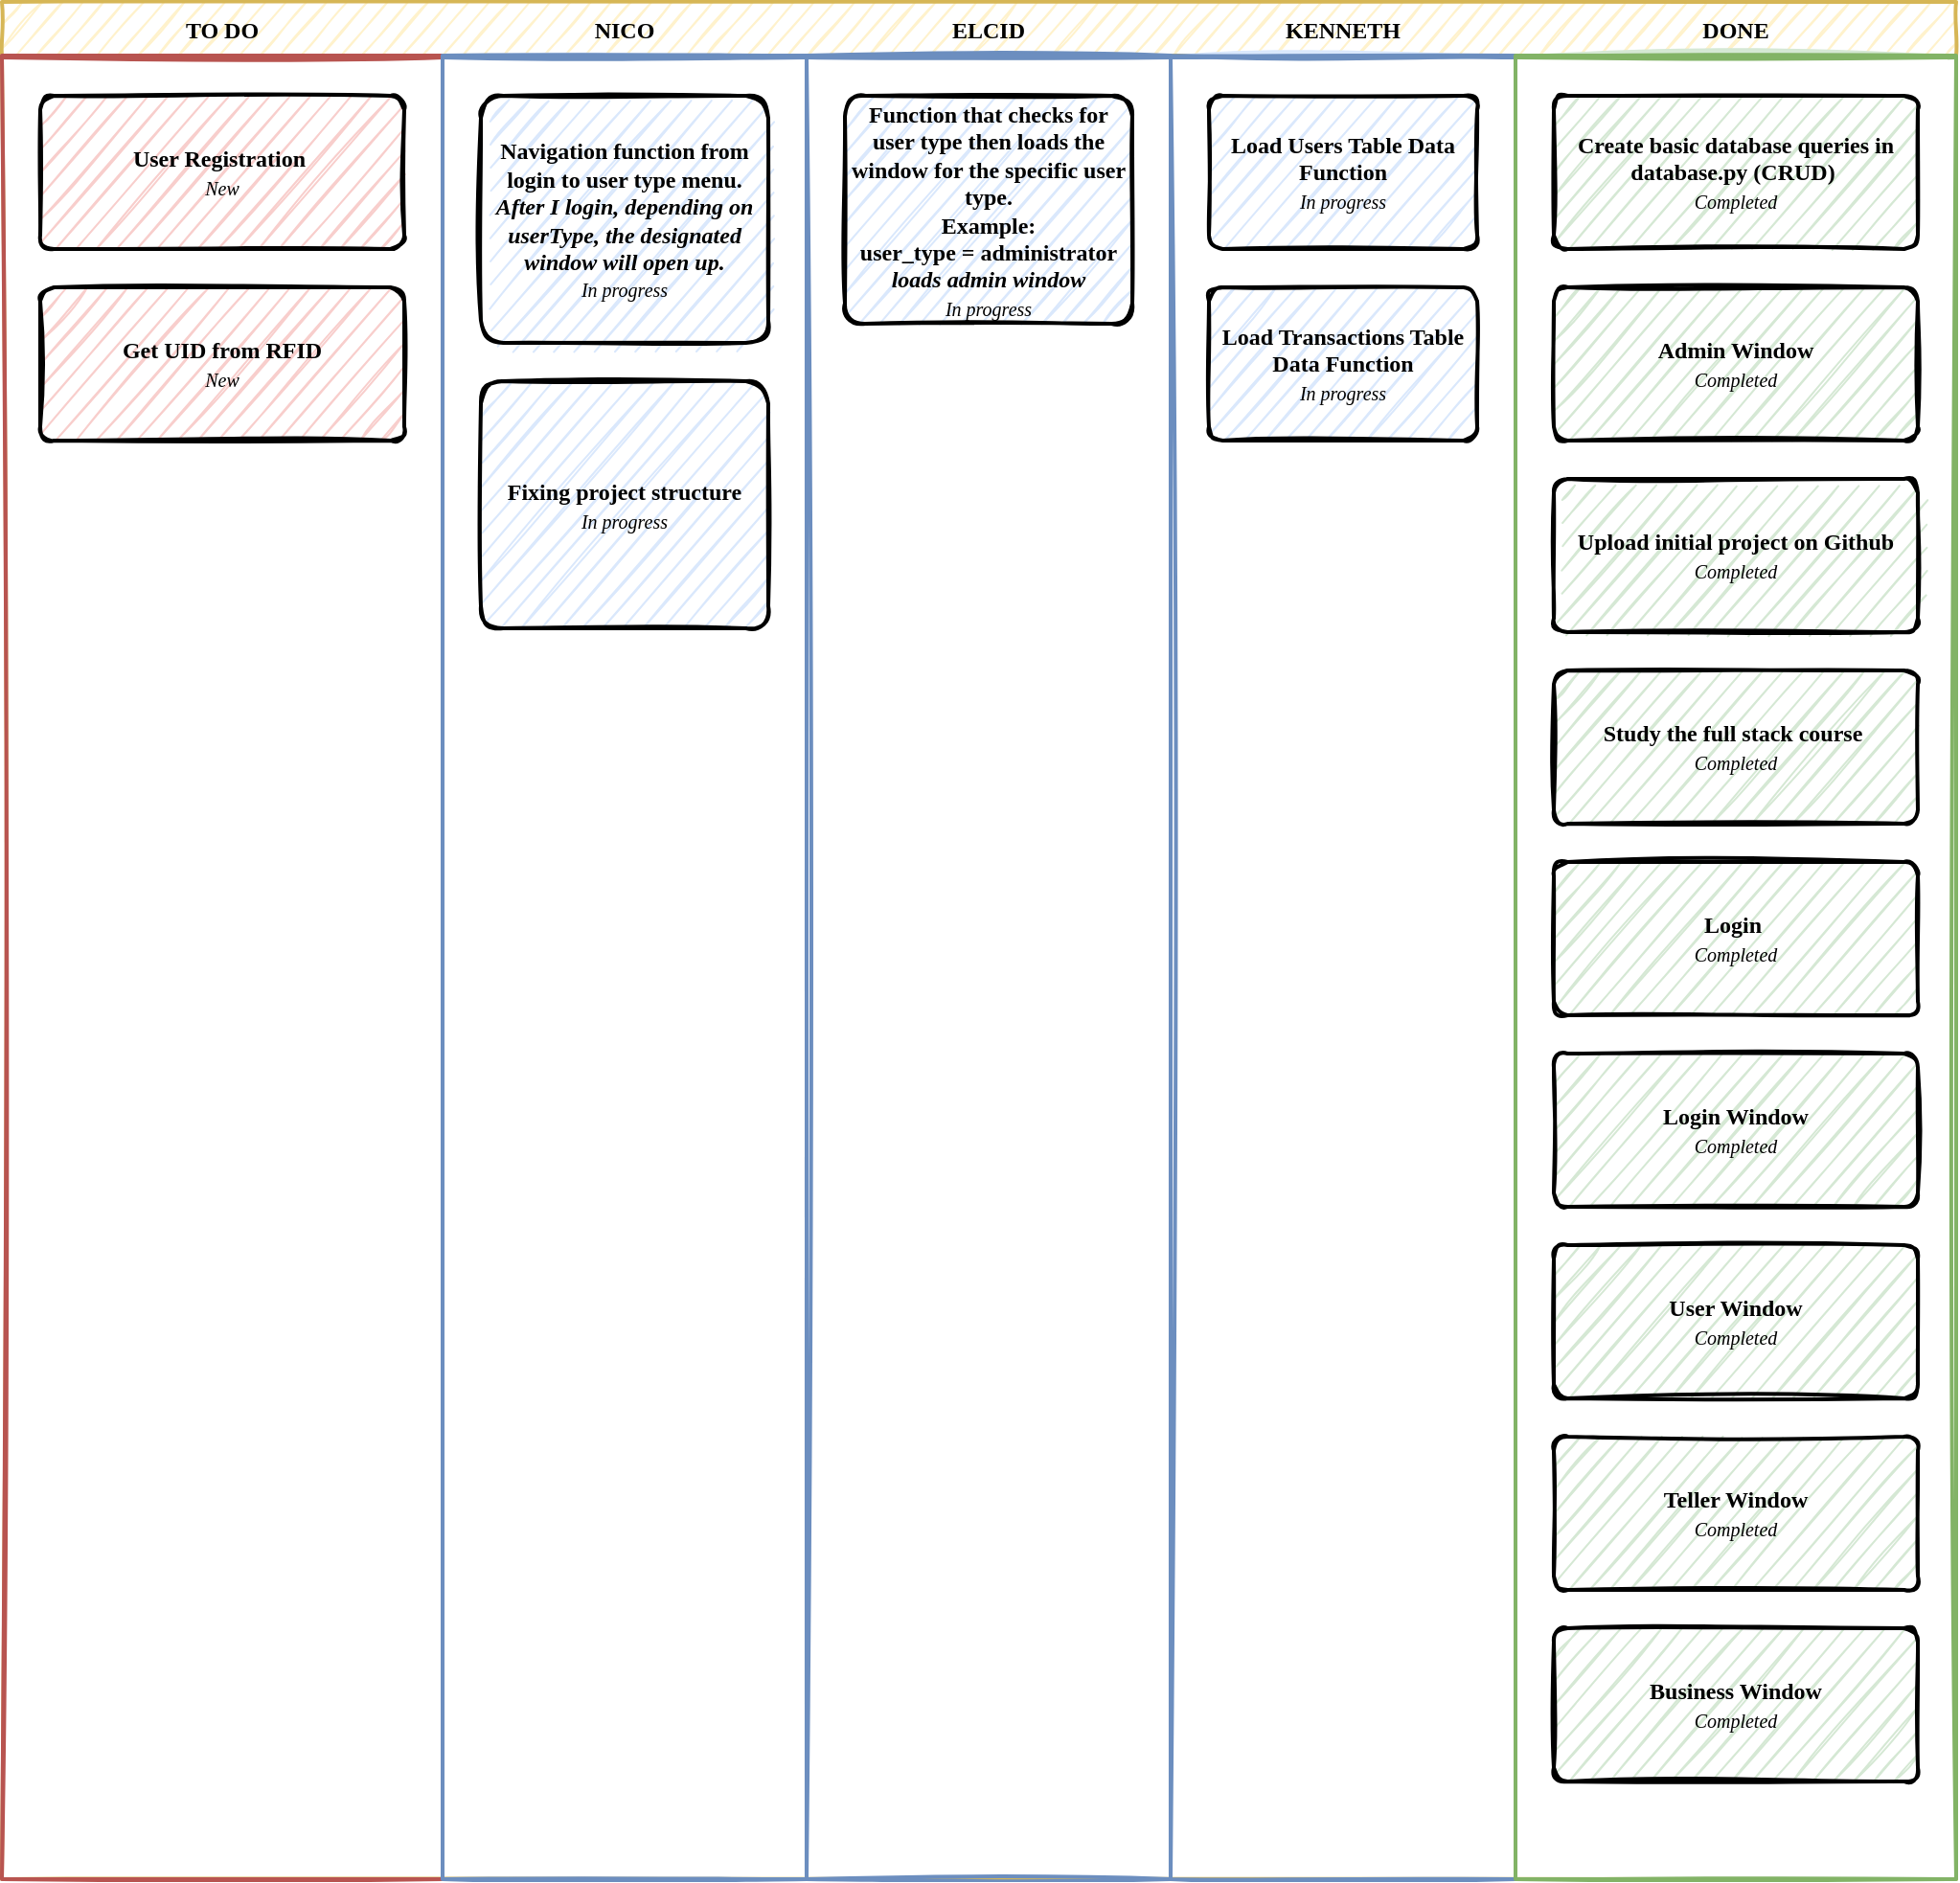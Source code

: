 <mxfile version="20.8.23" type="github" pages="15">
  <diagram id="YNhH0matYlgtwRMePpy-" name="Kanban">
    <mxGraphModel dx="1004" dy="581" grid="1" gridSize="10" guides="1" tooltips="1" connect="1" arrows="1" fold="1" page="1" pageScale="1" pageWidth="1040" pageHeight="1000" math="0" shadow="0">
      <root>
        <mxCell id="0" />
        <mxCell id="1" parent="0" />
        <mxCell id="sQsjrjN2aDBts0AqB7bt-1" value="" style="swimlane;fontStyle=2;childLayout=stackLayout;horizontal=1;startSize=28;horizontalStack=1;resizeParent=1;resizeParentMax=0;resizeLast=0;collapsible=0;marginBottom=0;swimlaneFillColor=none;fontFamily=Permanent Marker;fontSize=16;points=[];verticalAlign=top;stackBorder=0;resizable=1;strokeWidth=2;sketch=1;disableMultiStroke=1;fillColor=#fff2cc;strokeColor=#d6b656;shadow=0;" parent="1" vertex="1">
          <mxGeometry x="10" y="10" width="1020" height="980" as="geometry" />
        </mxCell>
        <object label="TO DO" status="New" id="sQsjrjN2aDBts0AqB7bt-2">
          <mxCell style="swimlane;strokeWidth=2;fontFamily=Permanent Marker;html=0;startSize=1;verticalAlign=bottom;spacingBottom=5;points=[];childLayout=stackLayout;stackBorder=20;stackSpacing=20;resizeLast=0;resizeParent=1;horizontalStack=0;collapsible=0;sketch=1;strokeColor=#b85450;fillStyle=solid;fillColor=#f8cecc;" parent="sQsjrjN2aDBts0AqB7bt-1" vertex="1">
            <mxGeometry y="28" width="230" height="952" as="geometry" />
          </mxCell>
        </object>
        <object label="User Registration&amp;nbsp;&lt;br style=&quot;border-color: var(--border-color);&quot;&gt;&lt;span style=&quot;font-weight: normal&quot;&gt;&lt;i&gt;&lt;font style=&quot;font-size: 10px&quot;&gt;%status%&lt;/font&gt;&lt;/i&gt;&lt;/span&gt;" placeholders="1" id="sQsjrjN2aDBts0AqB7bt-4">
          <mxCell style="whiteSpace=wrap;html=1;strokeWidth=2;fillColor=swimlane;fontStyle=1;spacingTop=0;rounded=1;arcSize=9;points=[];sketch=1;fontFamily=Permanent Marker;hachureGap=8;fillWeight=1;" parent="sQsjrjN2aDBts0AqB7bt-2" vertex="1">
            <mxGeometry x="20" y="21" width="190" height="80" as="geometry" />
          </mxCell>
        </object>
        <object label="Get UID from RFID&lt;br style=&quot;border-color: var(--border-color);&quot;&gt;&lt;span style=&quot;font-weight: normal&quot;&gt;&lt;i&gt;&lt;font style=&quot;font-size: 10px&quot;&gt;%status%&lt;/font&gt;&lt;/i&gt;&lt;/span&gt;" placeholders="1" id="A4bzXRDnEpqqfuXnQtNc-38">
          <mxCell style="whiteSpace=wrap;html=1;strokeWidth=2;fillColor=swimlane;fontStyle=1;spacingTop=0;rounded=1;arcSize=9;points=[];sketch=1;fontFamily=Permanent Marker;hachureGap=8;fillWeight=1;" parent="sQsjrjN2aDBts0AqB7bt-2" vertex="1">
            <mxGeometry x="20" y="121" width="190" height="80" as="geometry" />
          </mxCell>
        </object>
        <object label="NICO" status="In progress" id="sQsjrjN2aDBts0AqB7bt-6">
          <mxCell style="swimlane;strokeWidth=2;fontFamily=Permanent Marker;html=0;startSize=1;verticalAlign=bottom;spacingBottom=5;points=[];childLayout=stackLayout;stackBorder=20;stackSpacing=20;resizeLast=0;resizeParent=1;horizontalStack=0;collapsible=0;sketch=1;strokeColor=#6c8ebf;fillStyle=solid;fillColor=#dae8fc;" parent="sQsjrjN2aDBts0AqB7bt-1" vertex="1">
            <mxGeometry x="230" y="28" width="190" height="952" as="geometry" />
          </mxCell>
        </object>
        <object label="Navigation function from login to user type menu.&lt;br&gt;&lt;i&gt;After I login, depending on userType, the designated window will open up.&lt;/i&gt;&lt;br style=&quot;border-color: var(--border-color);&quot;&gt;&lt;span style=&quot;font-weight: normal&quot;&gt;&lt;i&gt;&lt;font style=&quot;font-size: 10px&quot;&gt;%status%&lt;/font&gt;&lt;/i&gt;&lt;/span&gt;" placeholders="1" id="kagd9e0XEU1kHWNo0j-2-1">
          <mxCell style="whiteSpace=wrap;html=1;strokeWidth=2;fillColor=swimlane;fontStyle=1;spacingTop=0;rounded=1;arcSize=9;points=[];sketch=1;fontFamily=Permanent Marker;hachureGap=8;fillWeight=1;" parent="sQsjrjN2aDBts0AqB7bt-6" vertex="1">
            <mxGeometry x="20" y="21" width="150" height="129" as="geometry" />
          </mxCell>
        </object>
        <object label="Fixing project structure&lt;br&gt;&lt;span style=&quot;font-weight: normal;&quot;&gt;&lt;i&gt;&lt;font style=&quot;font-size: 10px&quot;&gt;%status%&lt;/font&gt;&lt;/i&gt;&lt;/span&gt;" placeholders="1" id="2BsAKDOQm49fS9F0Et8G-1">
          <mxCell style="whiteSpace=wrap;html=1;strokeWidth=2;fillColor=swimlane;fontStyle=1;spacingTop=0;rounded=1;arcSize=9;points=[];sketch=1;fontFamily=Permanent Marker;hachureGap=8;fillWeight=1;" parent="sQsjrjN2aDBts0AqB7bt-6" vertex="1">
            <mxGeometry x="20" y="170" width="150" height="129" as="geometry" />
          </mxCell>
        </object>
        <object label="ELCID" status="In progress" id="A4bzXRDnEpqqfuXnQtNc-5">
          <mxCell style="swimlane;strokeWidth=2;fontFamily=Permanent Marker;html=0;startSize=1;verticalAlign=bottom;spacingBottom=5;points=[];childLayout=stackLayout;stackBorder=20;stackSpacing=20;resizeLast=0;resizeParent=1;horizontalStack=0;collapsible=0;sketch=1;strokeColor=#6c8ebf;fillStyle=solid;fillColor=#dae8fc;" parent="sQsjrjN2aDBts0AqB7bt-1" vertex="1">
            <mxGeometry x="420" y="28" width="190" height="952" as="geometry" />
          </mxCell>
        </object>
        <object label="Function that checks for user type then loads the window for the specific user type.&lt;br&gt;Example: &lt;br&gt;user_type = administrator&lt;br&gt;&lt;i&gt;loads admin window&lt;/i&gt;&lt;br style=&quot;border-color: var(--border-color);&quot;&gt;&lt;span style=&quot;font-weight: normal&quot;&gt;&lt;i&gt;&lt;font style=&quot;font-size: 10px&quot;&gt;%status%&lt;/font&gt;&lt;/i&gt;&lt;/span&gt;" placeholders="1" id="A4bzXRDnEpqqfuXnQtNc-1">
          <mxCell style="whiteSpace=wrap;html=1;strokeWidth=2;fillColor=swimlane;fontStyle=1;spacingTop=0;rounded=1;arcSize=9;points=[];sketch=1;fontFamily=Permanent Marker;hachureGap=8;fillWeight=1;" parent="A4bzXRDnEpqqfuXnQtNc-5" vertex="1">
            <mxGeometry x="20" y="21" width="150" height="119" as="geometry" />
          </mxCell>
        </object>
        <object label="KENNETH" status="In progress" id="A4bzXRDnEpqqfuXnQtNc-31">
          <mxCell style="swimlane;strokeWidth=2;fontFamily=Permanent Marker;html=0;startSize=1;verticalAlign=bottom;spacingBottom=5;points=[];childLayout=stackLayout;stackBorder=20;stackSpacing=20;resizeLast=0;resizeParent=1;horizontalStack=0;collapsible=0;sketch=1;strokeColor=#6c8ebf;fillStyle=solid;fillColor=#dae8fc;glass=0;rounded=0;shadow=0;" parent="sQsjrjN2aDBts0AqB7bt-1" vertex="1">
            <mxGeometry x="610" y="28" width="180" height="952" as="geometry" />
          </mxCell>
        </object>
        <object label="Load Users Table Data Function&lt;br style=&quot;border-color: var(--border-color);&quot;&gt;&lt;span style=&quot;font-weight: normal&quot;&gt;&lt;i&gt;&lt;font style=&quot;font-size: 10px&quot;&gt;%status%&lt;/font&gt;&lt;/i&gt;&lt;/span&gt;" placeholders="1" id="A4bzXRDnEpqqfuXnQtNc-39">
          <mxCell style="whiteSpace=wrap;html=1;strokeWidth=2;fillColor=swimlane;fontStyle=1;spacingTop=0;rounded=1;arcSize=9;points=[];sketch=1;fontFamily=Permanent Marker;hachureGap=8;fillWeight=1;" parent="A4bzXRDnEpqqfuXnQtNc-31" vertex="1">
            <mxGeometry x="20" y="21" width="140" height="80" as="geometry" />
          </mxCell>
        </object>
        <object label="Load Transactions Table Data Function&lt;br style=&quot;border-color: var(--border-color);&quot;&gt;&lt;span style=&quot;font-weight: normal&quot;&gt;&lt;i&gt;&lt;font style=&quot;font-size: 10px&quot;&gt;%status%&lt;/font&gt;&lt;/i&gt;&lt;/span&gt;" placeholders="1" id="sQsjrjN2aDBts0AqB7bt-14">
          <mxCell style="whiteSpace=wrap;html=1;strokeWidth=2;fillColor=swimlane;fontStyle=1;spacingTop=0;rounded=1;arcSize=9;points=[];sketch=1;fontFamily=Permanent Marker;hachureGap=8;fillWeight=1;" parent="A4bzXRDnEpqqfuXnQtNc-31" vertex="1">
            <mxGeometry x="20" y="121" width="140" height="80" as="geometry" />
          </mxCell>
        </object>
        <object label="DONE" status="Completed" id="sQsjrjN2aDBts0AqB7bt-9">
          <mxCell style="swimlane;strokeWidth=2;fontFamily=Permanent Marker;html=0;startSize=1;verticalAlign=bottom;spacingBottom=5;points=[];childLayout=stackLayout;stackBorder=20;stackSpacing=20;resizeLast=0;resizeParent=1;horizontalStack=0;collapsible=0;sketch=1;strokeColor=#82b366;fillStyle=solid;fillColor=#d5e8d4;" parent="sQsjrjN2aDBts0AqB7bt-1" vertex="1">
            <mxGeometry x="790" y="28" width="230" height="952" as="geometry" />
          </mxCell>
        </object>
        <object label="Create basic database queries in database.py (CRUD)&amp;nbsp;&lt;br style=&quot;border-color: var(--border-color);&quot;&gt;&lt;span style=&quot;font-weight: normal&quot;&gt;&lt;i&gt;&lt;font style=&quot;font-size: 10px&quot;&gt;%status%&lt;/font&gt;&lt;/i&gt;&lt;/span&gt;" placeholders="1" id="A4bzXRDnEpqqfuXnQtNc-2">
          <mxCell style="whiteSpace=wrap;html=1;strokeWidth=2;fillColor=swimlane;fontStyle=1;spacingTop=0;rounded=1;arcSize=9;points=[];sketch=1;fontFamily=Permanent Marker;hachureGap=8;fillWeight=1;" parent="sQsjrjN2aDBts0AqB7bt-9" vertex="1">
            <mxGeometry x="20" y="21" width="190" height="80" as="geometry" />
          </mxCell>
        </object>
        <object label="Admin Window&lt;br style=&quot;border-color: var(--border-color);&quot;&gt;&lt;span style=&quot;font-weight: normal;&quot;&gt;&lt;i&gt;&lt;font style=&quot;font-size: 10px&quot;&gt;%status%&lt;/font&gt;&lt;/i&gt;&lt;/span&gt;" placeholders="1" id="C-Gqak-4U_bp7HljnxZR-5">
          <mxCell style="whiteSpace=wrap;html=1;strokeWidth=2;fillColor=swimlane;fontStyle=1;spacingTop=0;rounded=1;arcSize=9;points=[];sketch=1;fontFamily=Permanent Marker;hachureGap=8;fillWeight=1;" parent="sQsjrjN2aDBts0AqB7bt-9" vertex="1">
            <mxGeometry x="20" y="121" width="190" height="80" as="geometry" />
          </mxCell>
        </object>
        <object label="Upload initial project on Github&lt;br style=&quot;border-color: var(--border-color);&quot;&gt;&lt;span style=&quot;font-weight: normal&quot;&gt;&lt;i&gt;&lt;font style=&quot;font-size: 10px&quot;&gt;%status%&lt;/font&gt;&lt;/i&gt;&lt;/span&gt;" placeholders="1" id="sQsjrjN2aDBts0AqB7bt-10">
          <mxCell style="whiteSpace=wrap;html=1;strokeWidth=2;fillColor=swimlane;fontStyle=1;spacingTop=0;rounded=1;arcSize=9;points=[];sketch=1;fontFamily=Permanent Marker;hachureGap=8;fillWeight=1;" parent="sQsjrjN2aDBts0AqB7bt-9" vertex="1">
            <mxGeometry x="20" y="221" width="190" height="80" as="geometry" />
          </mxCell>
        </object>
        <object label="Study the full stack course&amp;nbsp;&lt;br style=&quot;border-color: var(--border-color);&quot;&gt;&lt;span style=&quot;font-weight: normal&quot;&gt;&lt;i&gt;&lt;font style=&quot;font-size: 10px&quot;&gt;%status%&lt;/font&gt;&lt;/i&gt;&lt;/span&gt;" placeholders="1" id="sQsjrjN2aDBts0AqB7bt-7">
          <mxCell style="whiteSpace=wrap;html=1;strokeWidth=2;fillColor=swimlane;fontStyle=1;spacingTop=0;rounded=1;arcSize=9;points=[];sketch=1;fontFamily=Permanent Marker;hachureGap=8;fillWeight=1;" parent="sQsjrjN2aDBts0AqB7bt-9" vertex="1">
            <mxGeometry x="20" y="321" width="190" height="80" as="geometry" />
          </mxCell>
        </object>
        <object label="Login&amp;nbsp;&lt;br style=&quot;border-color: var(--border-color);&quot;&gt;&lt;span style=&quot;font-weight: normal;&quot;&gt;&lt;i&gt;&lt;font style=&quot;font-size: 10px&quot;&gt;%status%&lt;/font&gt;&lt;/i&gt;&lt;/span&gt;" placeholders="1" id="sQsjrjN2aDBts0AqB7bt-3">
          <mxCell style="whiteSpace=wrap;html=1;strokeWidth=2;fillColor=swimlane;fontStyle=1;spacingTop=0;rounded=1;arcSize=9;points=[];sketch=1;fontFamily=Permanent Marker;hachureGap=8;fillWeight=1;" parent="sQsjrjN2aDBts0AqB7bt-9" vertex="1">
            <mxGeometry x="20" y="421" width="190" height="80" as="geometry" />
          </mxCell>
        </object>
        <object label="Login Window&lt;br style=&quot;border-color: var(--border-color);&quot;&gt;&lt;span style=&quot;font-weight: normal;&quot;&gt;&lt;i&gt;&lt;font style=&quot;font-size: 10px&quot;&gt;%status%&lt;/font&gt;&lt;/i&gt;&lt;/span&gt;" placeholders="1" id="C-Gqak-4U_bp7HljnxZR-1">
          <mxCell style="whiteSpace=wrap;html=1;strokeWidth=2;fillColor=swimlane;fontStyle=1;spacingTop=0;rounded=1;arcSize=9;points=[];sketch=1;fontFamily=Permanent Marker;hachureGap=8;fillWeight=1;" parent="sQsjrjN2aDBts0AqB7bt-9" vertex="1">
            <mxGeometry x="20" y="521" width="190" height="80" as="geometry" />
          </mxCell>
        </object>
        <object label="User Window&lt;br style=&quot;border-color: var(--border-color);&quot;&gt;&lt;span style=&quot;font-weight: normal;&quot;&gt;&lt;i&gt;&lt;font style=&quot;font-size: 10px&quot;&gt;%status%&lt;/font&gt;&lt;/i&gt;&lt;/span&gt;" placeholders="1" id="C-Gqak-4U_bp7HljnxZR-2">
          <mxCell style="whiteSpace=wrap;html=1;strokeWidth=2;fillColor=swimlane;fontStyle=1;spacingTop=0;rounded=1;arcSize=9;points=[];sketch=1;fontFamily=Permanent Marker;hachureGap=8;fillWeight=1;" parent="sQsjrjN2aDBts0AqB7bt-9" vertex="1">
            <mxGeometry x="20" y="621" width="190" height="80" as="geometry" />
          </mxCell>
        </object>
        <object label="Teller Window&lt;br style=&quot;border-color: var(--border-color);&quot;&gt;&lt;span style=&quot;font-weight: normal;&quot;&gt;&lt;i&gt;&lt;font style=&quot;font-size: 10px&quot;&gt;%status%&lt;/font&gt;&lt;/i&gt;&lt;/span&gt;" placeholders="1" id="C-Gqak-4U_bp7HljnxZR-3">
          <mxCell style="whiteSpace=wrap;html=1;strokeWidth=2;fillColor=swimlane;fontStyle=1;spacingTop=0;rounded=1;arcSize=9;points=[];sketch=1;fontFamily=Permanent Marker;hachureGap=8;fillWeight=1;" parent="sQsjrjN2aDBts0AqB7bt-9" vertex="1">
            <mxGeometry x="20" y="721" width="190" height="80" as="geometry" />
          </mxCell>
        </object>
        <object label="Business Window&lt;br style=&quot;border-color: var(--border-color);&quot;&gt;&lt;span style=&quot;font-weight: normal;&quot;&gt;&lt;i&gt;&lt;font style=&quot;font-size: 10px&quot;&gt;%status%&lt;/font&gt;&lt;/i&gt;&lt;/span&gt;" placeholders="1" id="C-Gqak-4U_bp7HljnxZR-4">
          <mxCell style="whiteSpace=wrap;html=1;strokeWidth=2;fillColor=swimlane;fontStyle=1;spacingTop=0;rounded=1;arcSize=9;points=[];sketch=1;fontFamily=Permanent Marker;hachureGap=8;fillWeight=1;" parent="sQsjrjN2aDBts0AqB7bt-9" vertex="1">
            <mxGeometry x="20" y="821" width="190" height="80" as="geometry" />
          </mxCell>
        </object>
      </root>
    </mxGraphModel>
  </diagram>
  <diagram id="t6VV7wtrgpuZEQJkNF4m" name="Source File Tree">
    <mxGraphModel dx="3585" dy="2015" grid="1" gridSize="10" guides="1" tooltips="1" connect="1" arrows="1" fold="1" page="1" pageScale="1" pageWidth="1980" pageHeight="1000" math="0" shadow="0">
      <root>
        <mxCell id="0" />
        <mxCell id="1" parent="0" />
        <mxCell id="XKY8erjdQ5eV4MXEld7f-168" value="" style="swimlane;startSize=20;horizontal=1;childLayout=treeLayout;horizontalTree=0;resizable=0;containerType=tree;fontSize=12;" vertex="1" parent="1">
          <mxGeometry width="1977" height="370" as="geometry" />
        </mxCell>
        <mxCell id="XKY8erjdQ5eV4MXEld7f-169" value="src/" style="whiteSpace=wrap;html=1;" vertex="1" parent="XKY8erjdQ5eV4MXEld7f-168">
          <mxGeometry x="1043.692" y="40" width="100" height="40" as="geometry" />
        </mxCell>
        <mxCell id="XKY8erjdQ5eV4MXEld7f-182" value="functions/" style="whiteSpace=wrap;html=1;" vertex="1" parent="XKY8erjdQ5eV4MXEld7f-168">
          <mxGeometry x="230" y="130" width="100" height="40" as="geometry" />
        </mxCell>
        <mxCell id="XKY8erjdQ5eV4MXEld7f-183" value="" style="edgeStyle=elbowEdgeStyle;elbow=vertical;html=1;rounded=1;curved=0;sourcePerimeterSpacing=0;targetPerimeterSpacing=0;startSize=6;endSize=6;" edge="1" parent="XKY8erjdQ5eV4MXEld7f-168" source="XKY8erjdQ5eV4MXEld7f-169" target="XKY8erjdQ5eV4MXEld7f-182">
          <mxGeometry relative="1" as="geometry">
            <mxPoint x="-7065.478" y="80" as="sourcePoint" />
            <mxPoint x="-7135.478" y="130" as="targetPoint" />
          </mxGeometry>
        </mxCell>
        <mxCell id="XKY8erjdQ5eV4MXEld7f-184" value="" style="edgeStyle=elbowEdgeStyle;elbow=vertical;html=1;rounded=1;curved=0;sourcePerimeterSpacing=0;targetPerimeterSpacing=0;startSize=6;endSize=6;" edge="1" target="XKY8erjdQ5eV4MXEld7f-185" source="XKY8erjdQ5eV4MXEld7f-182" parent="XKY8erjdQ5eV4MXEld7f-168">
          <mxGeometry relative="1" as="geometry">
            <mxPoint x="-6925.478" y="80" as="sourcePoint" />
            <mxPoint x="-7135.478" y="130" as="targetPoint" />
          </mxGeometry>
        </mxCell>
        <mxCell id="XKY8erjdQ5eV4MXEld7f-185" value="login.py" style="whiteSpace=wrap;html=1;" vertex="1" parent="XKY8erjdQ5eV4MXEld7f-168">
          <mxGeometry x="20" y="220" width="100" height="40" as="geometry" />
        </mxCell>
        <mxCell id="XKY8erjdQ5eV4MXEld7f-186" value="otp.py" style="whiteSpace=wrap;html=1;" vertex="1" parent="XKY8erjdQ5eV4MXEld7f-168">
          <mxGeometry x="160" y="220" width="100" height="40" as="geometry" />
        </mxCell>
        <mxCell id="XKY8erjdQ5eV4MXEld7f-187" value="" style="edgeStyle=elbowEdgeStyle;elbow=vertical;html=1;rounded=1;curved=0;sourcePerimeterSpacing=0;targetPerimeterSpacing=0;startSize=6;endSize=6;" edge="1" parent="XKY8erjdQ5eV4MXEld7f-168" source="XKY8erjdQ5eV4MXEld7f-182" target="XKY8erjdQ5eV4MXEld7f-186">
          <mxGeometry relative="1" as="geometry">
            <mxPoint x="-6785.478" y="170" as="sourcePoint" />
            <mxPoint x="-6785.478" y="220" as="targetPoint" />
          </mxGeometry>
        </mxCell>
        <mxCell id="XKY8erjdQ5eV4MXEld7f-188" value="database.py" style="whiteSpace=wrap;html=1;" vertex="1" parent="XKY8erjdQ5eV4MXEld7f-168">
          <mxGeometry x="300" y="220" width="100" height="40" as="geometry" />
        </mxCell>
        <mxCell id="XKY8erjdQ5eV4MXEld7f-189" value="" style="edgeStyle=elbowEdgeStyle;elbow=vertical;html=1;rounded=1;curved=0;sourcePerimeterSpacing=0;targetPerimeterSpacing=0;startSize=6;endSize=6;" edge="1" parent="XKY8erjdQ5eV4MXEld7f-168" source="XKY8erjdQ5eV4MXEld7f-182" target="XKY8erjdQ5eV4MXEld7f-188">
          <mxGeometry relative="1" as="geometry">
            <mxPoint x="-6589.478" y="170" as="sourcePoint" />
            <mxPoint x="-6659.478" y="220" as="targetPoint" />
          </mxGeometry>
        </mxCell>
        <mxCell id="XKY8erjdQ5eV4MXEld7f-190" value="windows/" style="whiteSpace=wrap;html=1;" vertex="1" parent="XKY8erjdQ5eV4MXEld7f-168">
          <mxGeometry x="1326.92" y="130" width="100" height="40" as="geometry" />
        </mxCell>
        <mxCell id="XKY8erjdQ5eV4MXEld7f-191" value="" style="edgeStyle=elbowEdgeStyle;elbow=vertical;html=1;rounded=1;curved=0;sourcePerimeterSpacing=0;targetPerimeterSpacing=0;startSize=6;endSize=6;" edge="1" parent="XKY8erjdQ5eV4MXEld7f-168" source="XKY8erjdQ5eV4MXEld7f-169" target="XKY8erjdQ5eV4MXEld7f-190">
          <mxGeometry relative="1" as="geometry">
            <mxPoint x="-6561.478" y="80" as="sourcePoint" />
            <mxPoint x="-6435.478" y="130" as="targetPoint" />
          </mxGeometry>
        </mxCell>
        <mxCell id="XKY8erjdQ5eV4MXEld7f-196" value="aup_card.py" style="whiteSpace=wrap;html=1;" vertex="1" parent="XKY8erjdQ5eV4MXEld7f-168">
          <mxGeometry x="440" y="220" width="100" height="40" as="geometry" />
        </mxCell>
        <mxCell id="XKY8erjdQ5eV4MXEld7f-197" value="" style="edgeStyle=elbowEdgeStyle;elbow=vertical;html=1;rounded=1;curved=0;sourcePerimeterSpacing=0;targetPerimeterSpacing=0;startSize=6;endSize=6;" edge="1" parent="XKY8erjdQ5eV4MXEld7f-168" source="XKY8erjdQ5eV4MXEld7f-182" target="XKY8erjdQ5eV4MXEld7f-196">
          <mxGeometry relative="1" as="geometry">
            <mxPoint x="-5987.478" y="170" as="sourcePoint" />
            <mxPoint x="-5847.478" y="220" as="targetPoint" />
          </mxGeometry>
        </mxCell>
        <mxCell id="XKY8erjdQ5eV4MXEld7f-202" value="ui/" style="whiteSpace=wrap;html=1;" vertex="1" parent="XKY8erjdQ5eV4MXEld7f-168">
          <mxGeometry x="838.84" y="220" width="100" height="40" as="geometry" />
        </mxCell>
        <mxCell id="XKY8erjdQ5eV4MXEld7f-203" value="" style="edgeStyle=elbowEdgeStyle;elbow=vertical;html=1;rounded=1;curved=0;sourcePerimeterSpacing=0;targetPerimeterSpacing=0;startSize=6;endSize=6;" edge="1" parent="XKY8erjdQ5eV4MXEld7f-168" source="XKY8erjdQ5eV4MXEld7f-190" target="XKY8erjdQ5eV4MXEld7f-202">
          <mxGeometry relative="1" as="geometry">
            <mxPoint x="-5021.478" y="170" as="sourcePoint" />
            <mxPoint x="-5021.478" y="220" as="targetPoint" />
          </mxGeometry>
        </mxCell>
        <mxCell id="XKY8erjdQ5eV4MXEld7f-206" value="" style="edgeStyle=elbowEdgeStyle;elbow=vertical;html=1;rounded=1;curved=0;sourcePerimeterSpacing=0;targetPerimeterSpacing=0;startSize=6;endSize=6;" edge="1" target="XKY8erjdQ5eV4MXEld7f-207" source="XKY8erjdQ5eV4MXEld7f-202" parent="XKY8erjdQ5eV4MXEld7f-168">
          <mxGeometry relative="1" as="geometry">
            <mxPoint x="-4622.478" y="170" as="sourcePoint" />
            <mxPoint x="-5021.478" y="220" as="targetPoint" />
          </mxGeometry>
        </mxCell>
        <mxCell id="XKY8erjdQ5eV4MXEld7f-207" value="loginWindow_ui.py" style="whiteSpace=wrap;html=1;" vertex="1" parent="XKY8erjdQ5eV4MXEld7f-168">
          <mxGeometry x="1146.61" y="310" width="115.78" height="40" as="geometry" />
        </mxCell>
        <mxCell id="XKY8erjdQ5eV4MXEld7f-210" value="adminWindow_ui.py" style="whiteSpace=wrap;html=1;" vertex="1" parent="XKY8erjdQ5eV4MXEld7f-168">
          <mxGeometry x="986.36" y="310" width="120.25" height="40" as="geometry" />
        </mxCell>
        <mxCell id="XKY8erjdQ5eV4MXEld7f-211" value="" style="edgeStyle=elbowEdgeStyle;elbow=vertical;html=1;rounded=1;curved=0;sourcePerimeterSpacing=0;targetPerimeterSpacing=0;startSize=6;endSize=6;" edge="1" parent="XKY8erjdQ5eV4MXEld7f-168" source="XKY8erjdQ5eV4MXEld7f-202" target="XKY8erjdQ5eV4MXEld7f-210">
          <mxGeometry relative="1" as="geometry">
            <mxPoint x="-4552.478" y="260" as="sourcePoint" />
            <mxPoint x="-4552.478" y="310" as="targetPoint" />
          </mxGeometry>
        </mxCell>
        <mxCell id="XKY8erjdQ5eV4MXEld7f-212" value="userWindow_ui.py" style="whiteSpace=wrap;html=1;" vertex="1" parent="XKY8erjdQ5eV4MXEld7f-168">
          <mxGeometry x="835.73" y="310" width="110.63" height="40" as="geometry" />
        </mxCell>
        <mxCell id="XKY8erjdQ5eV4MXEld7f-213" value="" style="edgeStyle=elbowEdgeStyle;elbow=vertical;html=1;rounded=1;curved=0;sourcePerimeterSpacing=0;targetPerimeterSpacing=0;startSize=6;endSize=6;" edge="1" parent="XKY8erjdQ5eV4MXEld7f-168" source="XKY8erjdQ5eV4MXEld7f-202" target="XKY8erjdQ5eV4MXEld7f-212">
          <mxGeometry relative="1" as="geometry">
            <mxPoint x="-4510.478" y="260" as="sourcePoint" />
            <mxPoint x="-4440.478" y="310" as="targetPoint" />
          </mxGeometry>
        </mxCell>
        <mxCell id="XKY8erjdQ5eV4MXEld7f-214" value="tellerWindow_ui.py" style="whiteSpace=wrap;html=1;" vertex="1" parent="XKY8erjdQ5eV4MXEld7f-168">
          <mxGeometry x="679.43" y="310" width="116.3" height="40" as="geometry" />
        </mxCell>
        <mxCell id="XKY8erjdQ5eV4MXEld7f-215" value="" style="edgeStyle=elbowEdgeStyle;elbow=vertical;html=1;rounded=1;curved=0;sourcePerimeterSpacing=0;targetPerimeterSpacing=0;startSize=6;endSize=6;" edge="1" parent="XKY8erjdQ5eV4MXEld7f-168" source="XKY8erjdQ5eV4MXEld7f-202" target="XKY8erjdQ5eV4MXEld7f-214">
          <mxGeometry relative="1" as="geometry">
            <mxPoint x="-4466.178" y="260" as="sourcePoint" />
            <mxPoint x="-4323.178" y="310" as="targetPoint" />
          </mxGeometry>
        </mxCell>
        <mxCell id="XKY8erjdQ5eV4MXEld7f-216" value="businessWindow_ui.py" style="whiteSpace=wrap;html=1;" vertex="1" parent="XKY8erjdQ5eV4MXEld7f-168">
          <mxGeometry x="515.29" y="310" width="124.14" height="40" as="geometry" />
        </mxCell>
        <mxCell id="XKY8erjdQ5eV4MXEld7f-217" value="" style="edgeStyle=elbowEdgeStyle;elbow=vertical;html=1;rounded=1;curved=0;sourcePerimeterSpacing=0;targetPerimeterSpacing=0;startSize=6;endSize=6;" edge="1" parent="XKY8erjdQ5eV4MXEld7f-168" source="XKY8erjdQ5eV4MXEld7f-202" target="XKY8erjdQ5eV4MXEld7f-216">
          <mxGeometry relative="1" as="geometry">
            <mxPoint x="-4421.878" y="260" as="sourcePoint" />
            <mxPoint x="-4204.878" y="310" as="targetPoint" />
          </mxGeometry>
        </mxCell>
        <mxCell id="XKY8erjdQ5eV4MXEld7f-266" value="loginWindow.py" style="whiteSpace=wrap;html=1;" vertex="1" parent="XKY8erjdQ5eV4MXEld7f-168">
          <mxGeometry x="1237.68" y="220" width="100" height="40" as="geometry" />
        </mxCell>
        <mxCell id="XKY8erjdQ5eV4MXEld7f-267" value="" style="edgeStyle=elbowEdgeStyle;elbow=vertical;html=1;rounded=1;curved=0;sourcePerimeterSpacing=0;targetPerimeterSpacing=0;startSize=6;endSize=6;" edge="1" parent="XKY8erjdQ5eV4MXEld7f-168" source="XKY8erjdQ5eV4MXEld7f-190" target="XKY8erjdQ5eV4MXEld7f-266">
          <mxGeometry relative="1" as="geometry">
            <mxPoint x="-4069.478" y="170" as="sourcePoint" />
            <mxPoint x="-4069.478" y="220" as="targetPoint" />
          </mxGeometry>
        </mxCell>
        <mxCell id="XKY8erjdQ5eV4MXEld7f-268" value="__main__.py" style="whiteSpace=wrap;html=1;" vertex="1" parent="XKY8erjdQ5eV4MXEld7f-168">
          <mxGeometry x="1857.384" y="130" width="100" height="40" as="geometry" />
        </mxCell>
        <mxCell id="XKY8erjdQ5eV4MXEld7f-269" value="" style="edgeStyle=elbowEdgeStyle;elbow=vertical;html=1;rounded=1;curved=0;sourcePerimeterSpacing=0;targetPerimeterSpacing=0;startSize=6;endSize=6;" edge="1" parent="XKY8erjdQ5eV4MXEld7f-168" source="XKY8erjdQ5eV4MXEld7f-169" target="XKY8erjdQ5eV4MXEld7f-268">
          <mxGeometry relative="1" as="geometry">
            <mxPoint x="-3355.928" y="80" as="sourcePoint" />
            <mxPoint x="-2951.928" y="130" as="targetPoint" />
          </mxGeometry>
        </mxCell>
        <mxCell id="XKY8erjdQ5eV4MXEld7f-270" value="adminWindow.py" style="whiteSpace=wrap;html=1;" vertex="1" parent="XKY8erjdQ5eV4MXEld7f-168">
          <mxGeometry x="1377.68" y="220" width="100" height="40" as="geometry" />
        </mxCell>
        <mxCell id="XKY8erjdQ5eV4MXEld7f-271" value="" style="edgeStyle=elbowEdgeStyle;elbow=vertical;html=1;rounded=1;curved=0;sourcePerimeterSpacing=0;targetPerimeterSpacing=0;startSize=6;endSize=6;" edge="1" parent="XKY8erjdQ5eV4MXEld7f-168" source="XKY8erjdQ5eV4MXEld7f-190" target="XKY8erjdQ5eV4MXEld7f-270">
          <mxGeometry relative="1" as="geometry">
            <mxPoint x="-2337.798" y="170" as="sourcePoint" />
            <mxPoint x="-2137.798" y="220" as="targetPoint" />
          </mxGeometry>
        </mxCell>
        <mxCell id="XKY8erjdQ5eV4MXEld7f-272" value="userWindow.py" style="whiteSpace=wrap;html=1;" vertex="1" parent="XKY8erjdQ5eV4MXEld7f-168">
          <mxGeometry x="1517.68" y="220" width="100" height="40" as="geometry" />
        </mxCell>
        <mxCell id="XKY8erjdQ5eV4MXEld7f-273" value="" style="edgeStyle=elbowEdgeStyle;elbow=vertical;html=1;rounded=1;curved=0;sourcePerimeterSpacing=0;targetPerimeterSpacing=0;startSize=6;endSize=6;" edge="1" parent="XKY8erjdQ5eV4MXEld7f-168" source="XKY8erjdQ5eV4MXEld7f-190" target="XKY8erjdQ5eV4MXEld7f-272">
          <mxGeometry relative="1" as="geometry">
            <mxPoint x="-1503.9" y="170" as="sourcePoint" />
            <mxPoint x="-1233.9" y="220" as="targetPoint" />
          </mxGeometry>
        </mxCell>
        <mxCell id="XKY8erjdQ5eV4MXEld7f-274" value="tellerWindow.py" style="whiteSpace=wrap;html=1;" vertex="1" parent="XKY8erjdQ5eV4MXEld7f-168">
          <mxGeometry x="1657.68" y="220" width="100" height="40" as="geometry" />
        </mxCell>
        <mxCell id="XKY8erjdQ5eV4MXEld7f-275" value="" style="edgeStyle=elbowEdgeStyle;elbow=vertical;html=1;rounded=1;curved=0;sourcePerimeterSpacing=0;targetPerimeterSpacing=0;startSize=6;endSize=6;" edge="1" parent="XKY8erjdQ5eV4MXEld7f-168" source="XKY8erjdQ5eV4MXEld7f-190" target="XKY8erjdQ5eV4MXEld7f-274">
          <mxGeometry relative="1" as="geometry">
            <mxPoint x="-607.002" y="170" as="sourcePoint" />
            <mxPoint x="-267.002" y="220" as="targetPoint" />
          </mxGeometry>
        </mxCell>
        <mxCell id="XKY8erjdQ5eV4MXEld7f-276" value="businessWindow.py" style="whiteSpace=wrap;html=1;" vertex="1" parent="XKY8erjdQ5eV4MXEld7f-168">
          <mxGeometry x="1800.18" y="220" width="112.32" height="40" as="geometry" />
        </mxCell>
        <mxCell id="XKY8erjdQ5eV4MXEld7f-277" value="" style="edgeStyle=elbowEdgeStyle;elbow=vertical;html=1;rounded=1;curved=0;sourcePerimeterSpacing=0;targetPerimeterSpacing=0;startSize=6;endSize=6;" edge="1" parent="XKY8erjdQ5eV4MXEld7f-168" source="XKY8erjdQ5eV4MXEld7f-190" target="XKY8erjdQ5eV4MXEld7f-276">
          <mxGeometry relative="1" as="geometry">
            <mxPoint x="352.896" y="170" as="sourcePoint" />
            <mxPoint x="762.896" y="220" as="targetPoint" />
          </mxGeometry>
        </mxCell>
      </root>
    </mxGraphModel>
  </diagram>
  <diagram id="hCtM9y0RMGifUUl_RX75" name="Application Flow">
    <mxGraphModel dx="1434" dy="806" grid="1" gridSize="10" guides="1" tooltips="1" connect="1" arrows="1" fold="1" page="1" pageScale="1" pageWidth="850" pageHeight="1100" math="0" shadow="0">
      <root>
        <mxCell id="0" />
        <mxCell id="1" parent="0" />
        <mxCell id="rCt0cQx2AFqA7m24ibWl-3" value="" style="edgeStyle=orthogonalEdgeStyle;rounded=0;orthogonalLoop=1;jettySize=auto;html=1;" parent="1" source="rCt0cQx2AFqA7m24ibWl-1" target="rCt0cQx2AFqA7m24ibWl-4" edge="1">
          <mxGeometry relative="1" as="geometry">
            <mxPoint x="425" y="135" as="targetPoint" />
          </mxGeometry>
        </mxCell>
        <mxCell id="rCt0cQx2AFqA7m24ibWl-1" value="Start" style="html=1;dashed=0;whitespace=wrap;shape=mxgraph.dfd.start" parent="1" vertex="1">
          <mxGeometry x="385" y="40" width="80" height="30" as="geometry" />
        </mxCell>
        <mxCell id="rCt0cQx2AFqA7m24ibWl-8" value="" style="edgeStyle=orthogonalEdgeStyle;rounded=0;orthogonalLoop=1;jettySize=auto;html=1;" parent="1" source="rCt0cQx2AFqA7m24ibWl-4" target="rCt0cQx2AFqA7m24ibWl-7" edge="1">
          <mxGeometry relative="1" as="geometry" />
        </mxCell>
        <mxCell id="rCt0cQx2AFqA7m24ibWl-4" value="Login" style="html=1;strokeWidth=2;shape=manualInput;whiteSpace=wrap;rounded=1;size=26;arcSize=11;" parent="1" vertex="1">
          <mxGeometry x="375" y="120" width="100" height="60" as="geometry" />
        </mxCell>
        <mxCell id="rCt0cQx2AFqA7m24ibWl-10" value="" style="edgeStyle=orthogonalEdgeStyle;rounded=0;orthogonalLoop=1;jettySize=auto;html=1;sketch=0;" parent="1" source="rCt0cQx2AFqA7m24ibWl-7" target="rCt0cQx2AFqA7m24ibWl-9" edge="1">
          <mxGeometry relative="1" as="geometry" />
        </mxCell>
        <mxCell id="rCt0cQx2AFqA7m24ibWl-12" style="edgeStyle=orthogonalEdgeStyle;rounded=0;sketch=0;orthogonalLoop=1;jettySize=auto;html=1;" parent="1" source="rCt0cQx2AFqA7m24ibWl-7" target="rCt0cQx2AFqA7m24ibWl-11" edge="1">
          <mxGeometry relative="1" as="geometry" />
        </mxCell>
        <mxCell id="rCt0cQx2AFqA7m24ibWl-14" value="" style="edgeStyle=orthogonalEdgeStyle;rounded=0;sketch=0;orthogonalLoop=1;jettySize=auto;html=1;" parent="1" source="rCt0cQx2AFqA7m24ibWl-7" target="rCt0cQx2AFqA7m24ibWl-13" edge="1">
          <mxGeometry relative="1" as="geometry" />
        </mxCell>
        <mxCell id="rCt0cQx2AFqA7m24ibWl-16" value="" style="edgeStyle=orthogonalEdgeStyle;rounded=0;sketch=0;orthogonalLoop=1;jettySize=auto;html=1;" parent="1" source="rCt0cQx2AFqA7m24ibWl-7" target="rCt0cQx2AFqA7m24ibWl-15" edge="1">
          <mxGeometry relative="1" as="geometry" />
        </mxCell>
        <mxCell id="rCt0cQx2AFqA7m24ibWl-7" value="Which userType does the user belong to" style="whiteSpace=wrap;html=1;strokeWidth=2;rounded=1;arcSize=11;" parent="1" vertex="1">
          <mxGeometry x="365" y="260" width="120" height="60" as="geometry" />
        </mxCell>
        <mxCell id="rCt0cQx2AFqA7m24ibWl-18" value="" style="edgeStyle=orthogonalEdgeStyle;rounded=0;sketch=0;orthogonalLoop=1;jettySize=auto;html=1;" parent="1" source="rCt0cQx2AFqA7m24ibWl-9" target="rCt0cQx2AFqA7m24ibWl-17" edge="1">
          <mxGeometry relative="1" as="geometry">
            <Array as="points">
              <mxPoint x="170" y="430" />
            </Array>
          </mxGeometry>
        </mxCell>
        <mxCell id="rCt0cQx2AFqA7m24ibWl-9" value="User" style="rhombus;whiteSpace=wrap;html=1;strokeWidth=2;rounded=1;arcSize=11;" parent="1" vertex="1">
          <mxGeometry x="230" y="390" width="80" height="80" as="geometry" />
        </mxCell>
        <mxCell id="rCt0cQx2AFqA7m24ibWl-28" style="edgeStyle=orthogonalEdgeStyle;rounded=0;sketch=0;orthogonalLoop=1;jettySize=auto;html=1;" parent="1" source="rCt0cQx2AFqA7m24ibWl-11" target="rCt0cQx2AFqA7m24ibWl-27" edge="1">
          <mxGeometry relative="1" as="geometry" />
        </mxCell>
        <mxCell id="rCt0cQx2AFqA7m24ibWl-11" value="Teller" style="rhombus;whiteSpace=wrap;html=1;strokeWidth=2;rounded=1;arcSize=11;" parent="1" vertex="1">
          <mxGeometry x="385" y="390" width="80" height="80" as="geometry" />
        </mxCell>
        <mxCell id="xAtRO2zCqhHwcdbKaXVL-2" value="" style="edgeStyle=orthogonalEdgeStyle;rounded=0;sketch=0;orthogonalLoop=1;jettySize=auto;html=1;" parent="1" source="rCt0cQx2AFqA7m24ibWl-13" target="xAtRO2zCqhHwcdbKaXVL-1" edge="1">
          <mxGeometry relative="1" as="geometry" />
        </mxCell>
        <mxCell id="rCt0cQx2AFqA7m24ibWl-13" value="Business" style="rhombus;whiteSpace=wrap;html=1;strokeWidth=2;rounded=1;arcSize=11;" parent="1" vertex="1">
          <mxGeometry x="540" y="390" width="80" height="80" as="geometry" />
        </mxCell>
        <mxCell id="xAtRO2zCqhHwcdbKaXVL-7" value="" style="edgeStyle=orthogonalEdgeStyle;rounded=0;sketch=0;orthogonalLoop=1;jettySize=auto;html=1;" parent="1" source="rCt0cQx2AFqA7m24ibWl-15" target="xAtRO2zCqhHwcdbKaXVL-6" edge="1">
          <mxGeometry relative="1" as="geometry" />
        </mxCell>
        <mxCell id="rCt0cQx2AFqA7m24ibWl-15" value="Administrator" style="rhombus;whiteSpace=wrap;html=1;strokeWidth=2;rounded=1;arcSize=11;" parent="1" vertex="1">
          <mxGeometry x="700" y="390" width="80" height="80" as="geometry" />
        </mxCell>
        <mxCell id="rCt0cQx2AFqA7m24ibWl-23" value="" style="edgeStyle=orthogonalEdgeStyle;rounded=0;sketch=0;orthogonalLoop=1;jettySize=auto;html=1;" parent="1" source="rCt0cQx2AFqA7m24ibWl-17" target="rCt0cQx2AFqA7m24ibWl-22" edge="1">
          <mxGeometry relative="1" as="geometry" />
        </mxCell>
        <mxCell id="rCt0cQx2AFqA7m24ibWl-24" style="edgeStyle=orthogonalEdgeStyle;rounded=0;sketch=0;orthogonalLoop=1;jettySize=auto;html=1;" parent="1" source="rCt0cQx2AFqA7m24ibWl-17" target="rCt0cQx2AFqA7m24ibWl-21" edge="1">
          <mxGeometry relative="1" as="geometry" />
        </mxCell>
        <mxCell id="rCt0cQx2AFqA7m24ibWl-26" value="" style="edgeStyle=orthogonalEdgeStyle;rounded=0;sketch=0;orthogonalLoop=1;jettySize=auto;html=1;" parent="1" source="rCt0cQx2AFqA7m24ibWl-17" target="rCt0cQx2AFqA7m24ibWl-25" edge="1">
          <mxGeometry relative="1" as="geometry" />
        </mxCell>
        <mxCell id="rCt0cQx2AFqA7m24ibWl-17" value="Options" style="whiteSpace=wrap;html=1;strokeWidth=2;rounded=1;arcSize=11;" parent="1" vertex="1">
          <mxGeometry x="110" y="480" width="120" height="60" as="geometry" />
        </mxCell>
        <mxCell id="rCt0cQx2AFqA7m24ibWl-21" value="See Balance" style="rhombus;whiteSpace=wrap;html=1;strokeWidth=2;rounded=1;arcSize=11;" parent="1" vertex="1">
          <mxGeometry x="230" y="610" width="80" height="80" as="geometry" />
        </mxCell>
        <mxCell id="rCt0cQx2AFqA7m24ibWl-22" value="Change OTP" style="rhombus;whiteSpace=wrap;html=1;strokeWidth=2;rounded=1;arcSize=11;" parent="1" vertex="1">
          <mxGeometry x="130" y="610" width="80" height="80" as="geometry" />
        </mxCell>
        <mxCell id="rCt0cQx2AFqA7m24ibWl-25" value="See History" style="rhombus;whiteSpace=wrap;html=1;strokeWidth=2;rounded=1;arcSize=11;" parent="1" vertex="1">
          <mxGeometry x="30" y="610" width="80" height="80" as="geometry" />
        </mxCell>
        <mxCell id="rCt0cQx2AFqA7m24ibWl-32" value="" style="edgeStyle=orthogonalEdgeStyle;rounded=0;sketch=0;orthogonalLoop=1;jettySize=auto;html=1;" parent="1" source="rCt0cQx2AFqA7m24ibWl-27" target="rCt0cQx2AFqA7m24ibWl-31" edge="1">
          <mxGeometry relative="1" as="geometry" />
        </mxCell>
        <mxCell id="DujOj_HBmxYpjLz2AVT0-4" value="" style="edgeStyle=orthogonalEdgeStyle;rounded=0;sketch=0;orthogonalLoop=1;jettySize=auto;html=1;" parent="1" source="rCt0cQx2AFqA7m24ibWl-27" target="DujOj_HBmxYpjLz2AVT0-3" edge="1">
          <mxGeometry relative="1" as="geometry" />
        </mxCell>
        <mxCell id="rCt0cQx2AFqA7m24ibWl-27" value="Options" style="whiteSpace=wrap;html=1;strokeWidth=2;rounded=1;arcSize=11;" parent="1" vertex="1">
          <mxGeometry x="365" y="480" width="120" height="60" as="geometry" />
        </mxCell>
        <UserObject label="Deposit" link="data:page/id,KycTivLKhUA2HDrQFwje" id="rCt0cQx2AFqA7m24ibWl-31">
          <mxCell style="rhombus;whiteSpace=wrap;html=1;strokeWidth=2;rounded=1;arcSize=11;" parent="1" vertex="1">
            <mxGeometry x="325" y="610" width="80" height="80" as="geometry" />
          </mxCell>
        </UserObject>
        <UserObject label="Withdraw" link="data:page/id,Xti1-zlDYNrMRii6McsF" id="DujOj_HBmxYpjLz2AVT0-3">
          <mxCell style="rhombus;whiteSpace=wrap;html=1;strokeWidth=2;rounded=1;arcSize=11;" parent="1" vertex="1">
            <mxGeometry x="445" y="610" width="80" height="80" as="geometry" />
          </mxCell>
        </UserObject>
        <mxCell id="xAtRO2zCqhHwcdbKaXVL-4" value="" style="edgeStyle=orthogonalEdgeStyle;rounded=0;sketch=0;orthogonalLoop=1;jettySize=auto;html=1;" parent="1" source="xAtRO2zCqhHwcdbKaXVL-1" target="xAtRO2zCqhHwcdbKaXVL-3" edge="1">
          <mxGeometry relative="1" as="geometry" />
        </mxCell>
        <mxCell id="xAtRO2zCqhHwcdbKaXVL-1" value="Options" style="whiteSpace=wrap;html=1;strokeWidth=2;rounded=1;arcSize=11;" parent="1" vertex="1">
          <mxGeometry x="520" y="480" width="120" height="60" as="geometry" />
        </mxCell>
        <UserObject label="Charge" link="data:page/id,6a731a19-8d31-9384-78a2-239565b7b9f0" id="xAtRO2zCqhHwcdbKaXVL-3">
          <mxCell style="rhombus;whiteSpace=wrap;html=1;strokeWidth=2;rounded=1;arcSize=11;" parent="1" vertex="1">
            <mxGeometry x="540" y="610" width="80" height="80" as="geometry" />
          </mxCell>
        </UserObject>
        <mxCell id="xAtRO2zCqhHwcdbKaXVL-11" value="" style="edgeStyle=orthogonalEdgeStyle;rounded=0;sketch=0;orthogonalLoop=1;jettySize=auto;html=1;" parent="1" source="xAtRO2zCqhHwcdbKaXVL-6" target="xAtRO2zCqhHwcdbKaXVL-10" edge="1">
          <mxGeometry relative="1" as="geometry" />
        </mxCell>
        <mxCell id="xAtRO2zCqhHwcdbKaXVL-13" value="" style="edgeStyle=orthogonalEdgeStyle;rounded=0;sketch=0;orthogonalLoop=1;jettySize=auto;html=1;" parent="1" source="xAtRO2zCqhHwcdbKaXVL-6" target="xAtRO2zCqhHwcdbKaXVL-12" edge="1">
          <mxGeometry relative="1" as="geometry" />
        </mxCell>
        <mxCell id="xAtRO2zCqhHwcdbKaXVL-6" value="Options" style="whiteSpace=wrap;html=1;strokeWidth=2;rounded=1;arcSize=11;" parent="1" vertex="1">
          <mxGeometry x="680" y="480" width="120" height="60" as="geometry" />
        </mxCell>
        <mxCell id="xAtRO2zCqhHwcdbKaXVL-10" value="Manage Users" style="rhombus;whiteSpace=wrap;html=1;strokeWidth=2;rounded=1;arcSize=11;" parent="1" vertex="1">
          <mxGeometry x="760" y="610" width="80" height="80" as="geometry" />
        </mxCell>
        <mxCell id="xAtRO2zCqhHwcdbKaXVL-12" value="See All&lt;br&gt;Transactions" style="rhombus;whiteSpace=wrap;html=1;strokeWidth=2;rounded=1;arcSize=11;" parent="1" vertex="1">
          <mxGeometry x="640" y="610" width="80" height="80" as="geometry" />
        </mxCell>
        <mxCell id="K4yRkiaUMuyDyAmElLu4-3" value="Yes" style="edgeStyle=orthogonalEdgeStyle;rounded=0;orthogonalLoop=1;jettySize=auto;html=1;" parent="1" source="K4yRkiaUMuyDyAmElLu4-1" target="K4yRkiaUMuyDyAmElLu4-2" edge="1">
          <mxGeometry relative="1" as="geometry" />
        </mxCell>
        <mxCell id="K4yRkiaUMuyDyAmElLu4-1" value="Did the operator &lt;br&gt;close the application&lt;br&gt;or&lt;br&gt;did 8 hours have passed since last logged in?" style="rhombus;whiteSpace=wrap;html=1;" parent="1" vertex="1">
          <mxGeometry x="100" y="20" width="160" height="130" as="geometry" />
        </mxCell>
        <mxCell id="K4yRkiaUMuyDyAmElLu4-2" value="End" style="html=1;dashed=0;whitespace=wrap;shape=mxgraph.dfd.start" parent="1" vertex="1">
          <mxGeometry x="140" y="220" width="80" height="30" as="geometry" />
        </mxCell>
      </root>
    </mxGraphModel>
  </diagram>
  <diagram id="KycTivLKhUA2HDrQFwje" name="Deposit Process">
    <mxGraphModel dx="1194" dy="741" grid="1" gridSize="10" guides="1" tooltips="1" connect="1" arrows="1" fold="1" page="1" pageScale="1" pageWidth="850" pageHeight="1100" math="0" shadow="0">
      <root>
        <mxCell id="0" />
        <mxCell id="1" parent="0" />
        <mxCell id="qZc_wyymIVVBSzODWp_0-1" value="" style="edgeStyle=orthogonalEdgeStyle;rounded=0;orthogonalLoop=1;jettySize=auto;html=1;" parent="1" source="qZc_wyymIVVBSzODWp_0-2" target="qZc_wyymIVVBSzODWp_0-14" edge="1">
          <mxGeometry relative="1" as="geometry" />
        </mxCell>
        <mxCell id="qZc_wyymIVVBSzODWp_0-2" value="Start" style="html=1;dashed=0;whitespace=wrap;shape=mxgraph.dfd.start" parent="1" vertex="1">
          <mxGeometry x="399.97" y="30" width="80" height="30" as="geometry" />
        </mxCell>
        <mxCell id="qZc_wyymIVVBSzODWp_0-3" value="No" style="edgeStyle=orthogonalEdgeStyle;rounded=0;orthogonalLoop=1;jettySize=auto;html=1;" parent="1" source="qZc_wyymIVVBSzODWp_0-5" target="qZc_wyymIVVBSzODWp_0-16" edge="1">
          <mxGeometry x="-0.669" relative="1" as="geometry">
            <mxPoint x="599.97" y="185" as="targetPoint" />
            <mxPoint as="offset" />
          </mxGeometry>
        </mxCell>
        <mxCell id="qZc_wyymIVVBSzODWp_0-4" value="Yes" style="edgeStyle=orthogonalEdgeStyle;rounded=0;orthogonalLoop=1;jettySize=auto;html=1;" parent="1" source="qZc_wyymIVVBSzODWp_0-5" target="qZc_wyymIVVBSzODWp_0-8" edge="1">
          <mxGeometry relative="1" as="geometry" />
        </mxCell>
        <mxCell id="nvsagZ-cFkjqRiD8pF1--2" style="edgeStyle=orthogonalEdgeStyle;rounded=0;orthogonalLoop=1;jettySize=auto;html=1;" parent="1" source="qZc_wyymIVVBSzODWp_0-5" target="nvsagZ-cFkjqRiD8pF1--1" edge="1">
          <mxGeometry relative="1" as="geometry">
            <Array as="points">
              <mxPoint x="550" y="410" />
              <mxPoint x="550" y="410" />
            </Array>
          </mxGeometry>
        </mxCell>
        <mxCell id="qZc_wyymIVVBSzODWp_0-5" value="Is card &lt;br&gt;registered on database?" style="strokeWidth=2;html=1;shape=mxgraph.flowchart.decision;whiteSpace=wrap;" parent="1" vertex="1">
          <mxGeometry x="379.97" y="345" width="120" height="85" as="geometry" />
        </mxCell>
        <mxCell id="qZc_wyymIVVBSzODWp_0-6" style="edgeStyle=orthogonalEdgeStyle;rounded=0;orthogonalLoop=1;jettySize=auto;html=1;" parent="1" source="qZc_wyymIVVBSzODWp_0-9" target="qZc_wyymIVVBSzODWp_0-5" edge="1">
          <mxGeometry relative="1" as="geometry">
            <mxPoint x="439.97" y="310" as="sourcePoint" />
          </mxGeometry>
        </mxCell>
        <mxCell id="qZc_wyymIVVBSzODWp_0-7" style="edgeStyle=orthogonalEdgeStyle;rounded=0;orthogonalLoop=1;jettySize=auto;html=1;" parent="1" source="qZc_wyymIVVBSzODWp_0-8" target="qZc_wyymIVVBSzODWp_0-11" edge="1">
          <mxGeometry relative="1" as="geometry" />
        </mxCell>
        <mxCell id="qZc_wyymIVVBSzODWp_0-8" value="Place card id to current_card_id" style="whiteSpace=wrap;html=1;strokeWidth=2;" parent="1" vertex="1">
          <mxGeometry x="379.97" y="500" width="120" height="60" as="geometry" />
        </mxCell>
        <mxCell id="qZc_wyymIVVBSzODWp_0-9" value="User taps card" style="html=1;strokeWidth=2;shape=manualInput;whiteSpace=wrap;rounded=1;size=26;arcSize=11;" parent="1" vertex="1">
          <mxGeometry x="389.97" y="240" width="100" height="60" as="geometry" />
        </mxCell>
        <mxCell id="qZc_wyymIVVBSzODWp_0-10" value="" style="edgeStyle=orthogonalEdgeStyle;rounded=0;orthogonalLoop=1;jettySize=auto;html=1;" parent="1" source="qZc_wyymIVVBSzODWp_0-11" target="qZc_wyymIVVBSzODWp_0-20" edge="1">
          <mxGeometry relative="1" as="geometry" />
        </mxCell>
        <mxCell id="qZc_wyymIVVBSzODWp_0-11" value="How much to be deposited to the ID" style="html=1;strokeWidth=2;shape=manualInput;whiteSpace=wrap;rounded=1;size=26;arcSize=11;" parent="1" vertex="1">
          <mxGeometry x="389.97" y="610" width="100" height="100" as="geometry" />
        </mxCell>
        <mxCell id="qZc_wyymIVVBSzODWp_0-12" value="" style="edgeStyle=orthogonalEdgeStyle;rounded=0;orthogonalLoop=1;jettySize=auto;html=1;" parent="1" source="qZc_wyymIVVBSzODWp_0-28" target="qZc_wyymIVVBSzODWp_0-16" edge="1">
          <mxGeometry relative="1" as="geometry">
            <mxPoint x="279.97" y="566.25" as="sourcePoint" />
          </mxGeometry>
        </mxCell>
        <mxCell id="qZc_wyymIVVBSzODWp_0-13" style="edgeStyle=orthogonalEdgeStyle;rounded=0;orthogonalLoop=1;jettySize=auto;html=1;" parent="1" source="qZc_wyymIVVBSzODWp_0-14" target="qZc_wyymIVVBSzODWp_0-9" edge="1">
          <mxGeometry relative="1" as="geometry" />
        </mxCell>
        <mxCell id="qZc_wyymIVVBSzODWp_0-14" value="Idle/Wait" style="whiteSpace=wrap;html=1;dashed=0;" parent="1" vertex="1">
          <mxGeometry x="379.97" y="125" width="120" height="60" as="geometry" />
        </mxCell>
        <mxCell id="qZc_wyymIVVBSzODWp_0-15" style="edgeStyle=orthogonalEdgeStyle;rounded=0;orthogonalLoop=1;jettySize=auto;html=1;" parent="1" source="qZc_wyymIVVBSzODWp_0-16" target="qZc_wyymIVVBSzODWp_0-14" edge="1">
          <mxGeometry relative="1" as="geometry">
            <Array as="points">
              <mxPoint x="279.97" y="155" />
            </Array>
          </mxGeometry>
        </mxCell>
        <mxCell id="qZc_wyymIVVBSzODWp_0-16" value="clear current_card_id and amount" style="whiteSpace=wrap;html=1;" parent="1" vertex="1">
          <mxGeometry x="219.97" y="125" width="120" height="60" as="geometry" />
        </mxCell>
        <mxCell id="qZc_wyymIVVBSzODWp_0-17" style="edgeStyle=orthogonalEdgeStyle;rounded=0;orthogonalLoop=1;jettySize=auto;html=1;" parent="1" source="qZc_wyymIVVBSzODWp_0-20" target="qZc_wyymIVVBSzODWp_0-11" edge="1">
          <mxGeometry relative="1" as="geometry">
            <Array as="points">
              <mxPoint x="589.97" y="810" />
              <mxPoint x="589.97" y="660" />
            </Array>
          </mxGeometry>
        </mxCell>
        <mxCell id="qZc_wyymIVVBSzODWp_0-18" value="No" style="edgeLabel;html=1;align=center;verticalAlign=middle;resizable=0;points=[];" parent="qZc_wyymIVVBSzODWp_0-17" vertex="1" connectable="0">
          <mxGeometry x="-0.684" y="3" relative="1" as="geometry">
            <mxPoint x="-11" y="3" as="offset" />
          </mxGeometry>
        </mxCell>
        <mxCell id="qZc_wyymIVVBSzODWp_0-19" value="Yes" style="edgeStyle=orthogonalEdgeStyle;rounded=0;orthogonalLoop=1;jettySize=auto;html=1;" parent="1" source="qZc_wyymIVVBSzODWp_0-20" target="qZc_wyymIVVBSzODWp_0-24" edge="1">
          <mxGeometry relative="1" as="geometry">
            <mxPoint x="439.97" y="1000" as="targetPoint" />
          </mxGeometry>
        </mxCell>
        <mxCell id="qZc_wyymIVVBSzODWp_0-20" value="Is the teller balance enough for the transaction?" style="rhombus;whiteSpace=wrap;html=1;strokeWidth=2;rounded=1;arcSize=11;" parent="1" vertex="1">
          <mxGeometry x="384.97" y="760" width="110" height="100" as="geometry" />
        </mxCell>
        <mxCell id="qZc_wyymIVVBSzODWp_0-21" style="edgeStyle=orthogonalEdgeStyle;rounded=0;orthogonalLoop=1;jettySize=auto;html=1;" parent="1" source="qZc_wyymIVVBSzODWp_0-24" target="qZc_wyymIVVBSzODWp_0-11" edge="1">
          <mxGeometry relative="1" as="geometry">
            <Array as="points">
              <mxPoint x="589.97" y="965" />
              <mxPoint x="589.97" y="660" />
            </Array>
          </mxGeometry>
        </mxCell>
        <mxCell id="qZc_wyymIVVBSzODWp_0-22" value="Cancel" style="edgeLabel;html=1;align=center;verticalAlign=middle;resizable=0;points=[];" parent="qZc_wyymIVVBSzODWp_0-21" vertex="1" connectable="0">
          <mxGeometry x="-0.733" y="1" relative="1" as="geometry">
            <mxPoint x="-17" y="1" as="offset" />
          </mxGeometry>
        </mxCell>
        <mxCell id="qZc_wyymIVVBSzODWp_0-23" value="Confirm" style="edgeStyle=orthogonalEdgeStyle;rounded=0;orthogonalLoop=1;jettySize=auto;html=1;" parent="1" source="qZc_wyymIVVBSzODWp_0-24" target="qZc_wyymIVVBSzODWp_0-26" edge="1">
          <mxGeometry relative="1" as="geometry" />
        </mxCell>
        <mxCell id="qZc_wyymIVVBSzODWp_0-24" value="Prompt the operator for confirmation" style="html=1;strokeWidth=2;shape=manualInput;whiteSpace=wrap;rounded=1;size=26;arcSize=11;" parent="1" vertex="1">
          <mxGeometry x="389.97" y="920" width="100" height="90" as="geometry" />
        </mxCell>
        <mxCell id="qZc_wyymIVVBSzODWp_0-25" style="edgeStyle=orthogonalEdgeStyle;rounded=0;orthogonalLoop=1;jettySize=auto;html=1;" parent="1" source="qZc_wyymIVVBSzODWp_0-26" target="qZc_wyymIVVBSzODWp_0-16" edge="1">
          <mxGeometry relative="1" as="geometry">
            <Array as="points">
              <mxPoint x="169.97" y="1135" />
              <mxPoint x="169.97" y="310" />
            </Array>
          </mxGeometry>
        </mxCell>
        <mxCell id="TmRsRVZtZihS6FmcOEFg-3" style="edgeStyle=orthogonalEdgeStyle;rounded=0;orthogonalLoop=1;jettySize=auto;html=1;" parent="1" source="qZc_wyymIVVBSzODWp_0-26" target="TmRsRVZtZihS6FmcOEFg-1" edge="1">
          <mxGeometry relative="1" as="geometry">
            <Array as="points">
              <mxPoint x="540" y="1120" />
              <mxPoint x="540" y="1120" />
            </Array>
          </mxGeometry>
        </mxCell>
        <mxCell id="qZc_wyymIVVBSzODWp_0-26" value="Transaction complete" style="whiteSpace=wrap;html=1;strokeWidth=2;rounded=1;arcSize=11;" parent="1" vertex="1">
          <mxGeometry x="379.97" y="1105" width="120" height="60" as="geometry" />
        </mxCell>
        <mxCell id="qZc_wyymIVVBSzODWp_0-27" value="" style="strokeWidth=2;html=1;shape=mxgraph.flowchart.annotation_2;align=left;labelPosition=right;pointerEvents=1;" parent="1" vertex="1">
          <mxGeometry x="339.97" y="280" width="50" height="700" as="geometry" />
        </mxCell>
        <mxCell id="qZc_wyymIVVBSzODWp_0-28" value="Did the operator press &quot;c&quot; to cancel the current transaction?" style="strokeWidth=2;html=1;shape=mxgraph.flowchart.decision;whiteSpace=wrap;" parent="1" vertex="1">
          <mxGeometry x="219.97" y="587.5" width="120" height="85" as="geometry" />
        </mxCell>
        <mxCell id="TmRsRVZtZihS6FmcOEFg-5" style="edgeStyle=orthogonalEdgeStyle;rounded=0;orthogonalLoop=1;jettySize=auto;html=1;" parent="1" source="nvsagZ-cFkjqRiD8pF1--1" target="qZc_wyymIVVBSzODWp_0-5" edge="1">
          <mxGeometry relative="1" as="geometry">
            <Array as="points">
              <mxPoint x="540" y="370" />
              <mxPoint x="540" y="370" />
            </Array>
          </mxGeometry>
        </mxCell>
        <mxCell id="nvsagZ-cFkjqRiD8pF1--1" value="User" style="strokeWidth=2;html=1;shape=mxgraph.flowchart.database;whiteSpace=wrap;" parent="1" vertex="1">
          <mxGeometry x="590" y="357.5" width="60" height="60" as="geometry" />
        </mxCell>
        <mxCell id="TmRsRVZtZihS6FmcOEFg-7" style="edgeStyle=orthogonalEdgeStyle;rounded=0;orthogonalLoop=1;jettySize=auto;html=1;" parent="1" source="TmRsRVZtZihS6FmcOEFg-1" target="qZc_wyymIVVBSzODWp_0-26" edge="1">
          <mxGeometry relative="1" as="geometry">
            <Array as="points">
              <mxPoint x="560" y="1150" />
              <mxPoint x="560" y="1150" />
            </Array>
          </mxGeometry>
        </mxCell>
        <mxCell id="TmRsRVZtZihS6FmcOEFg-1" value="Transaction" style="strokeWidth=2;html=1;shape=mxgraph.flowchart.database;whiteSpace=wrap;" parent="1" vertex="1">
          <mxGeometry x="579.97" y="1100" width="70.03" height="60" as="geometry" />
        </mxCell>
      </root>
    </mxGraphModel>
  </diagram>
  <diagram id="6a731a19-8d31-9384-78a2-239565b7b9f0" name="Charging Process">
    <mxGraphModel dx="1687" dy="948" grid="1" gridSize="10" guides="1" tooltips="1" connect="1" arrows="1" fold="1" page="1" pageScale="1" pageWidth="1169" pageHeight="827" background="none" math="0" shadow="0">
      <root>
        <mxCell id="0" />
        <mxCell id="1" parent="0" />
        <mxCell id="HPsjYcUWnoOo99uJpjyN-32" value="" style="edgeStyle=orthogonalEdgeStyle;rounded=0;orthogonalLoop=1;jettySize=auto;html=1;" parent="1" source="tvNCmk0iYPsiMGSgwvTy-55" target="HPsjYcUWnoOo99uJpjyN-31" edge="1">
          <mxGeometry relative="1" as="geometry" />
        </mxCell>
        <mxCell id="tvNCmk0iYPsiMGSgwvTy-55" value="Start" style="html=1;dashed=0;whitespace=wrap;shape=mxgraph.dfd.start" parent="1" vertex="1">
          <mxGeometry x="340" y="30" width="80" height="30" as="geometry" />
        </mxCell>
        <mxCell id="tBge6L44hxKh2gQSTph2-11" value="No" style="edgeStyle=orthogonalEdgeStyle;rounded=0;orthogonalLoop=1;jettySize=auto;html=1;" parent="1" source="tvNCmk0iYPsiMGSgwvTy-58" target="HPsjYcUWnoOo99uJpjyN-36" edge="1">
          <mxGeometry x="-0.669" relative="1" as="geometry">
            <mxPoint x="540" y="185" as="targetPoint" />
            <mxPoint as="offset" />
          </mxGeometry>
        </mxCell>
        <mxCell id="HPsjYcUWnoOo99uJpjyN-11" value="Yes" style="edgeStyle=orthogonalEdgeStyle;rounded=0;orthogonalLoop=1;jettySize=auto;html=1;" parent="1" source="tvNCmk0iYPsiMGSgwvTy-58" target="HPsjYcUWnoOo99uJpjyN-10" edge="1">
          <mxGeometry relative="1" as="geometry" />
        </mxCell>
        <mxCell id="tvNCmk0iYPsiMGSgwvTy-58" value="Is card &lt;br&gt;registered on database?" style="strokeWidth=2;html=1;shape=mxgraph.flowchart.decision;whiteSpace=wrap;" parent="1" vertex="1">
          <mxGeometry x="320" y="345" width="120" height="85" as="geometry" />
        </mxCell>
        <mxCell id="tBge6L44hxKh2gQSTph2-14" style="edgeStyle=orthogonalEdgeStyle;rounded=0;orthogonalLoop=1;jettySize=auto;html=1;" parent="1" source="HPsjYcUWnoOo99uJpjyN-16" target="tvNCmk0iYPsiMGSgwvTy-58" edge="1">
          <mxGeometry relative="1" as="geometry">
            <mxPoint x="380" y="310" as="sourcePoint" />
          </mxGeometry>
        </mxCell>
        <mxCell id="HPsjYcUWnoOo99uJpjyN-18" style="edgeStyle=orthogonalEdgeStyle;rounded=0;orthogonalLoop=1;jettySize=auto;html=1;" parent="1" source="HPsjYcUWnoOo99uJpjyN-10" target="HPsjYcUWnoOo99uJpjyN-17" edge="1">
          <mxGeometry relative="1" as="geometry" />
        </mxCell>
        <mxCell id="HPsjYcUWnoOo99uJpjyN-10" value="Place card id to current_card_id" style="whiteSpace=wrap;html=1;strokeWidth=2;" parent="1" vertex="1">
          <mxGeometry x="320" y="500" width="120" height="60" as="geometry" />
        </mxCell>
        <mxCell id="HPsjYcUWnoOo99uJpjyN-16" value="User taps card" style="html=1;strokeWidth=2;shape=manualInput;whiteSpace=wrap;rounded=1;size=26;arcSize=11;" parent="1" vertex="1">
          <mxGeometry x="330" y="240" width="100" height="60" as="geometry" />
        </mxCell>
        <mxCell id="HPsjYcUWnoOo99uJpjyN-42" value="" style="edgeStyle=orthogonalEdgeStyle;rounded=0;orthogonalLoop=1;jettySize=auto;html=1;" parent="1" source="HPsjYcUWnoOo99uJpjyN-17" target="HPsjYcUWnoOo99uJpjyN-41" edge="1">
          <mxGeometry relative="1" as="geometry" />
        </mxCell>
        <mxCell id="HPsjYcUWnoOo99uJpjyN-17" value="How much to be deducted from the card" style="html=1;strokeWidth=2;shape=manualInput;whiteSpace=wrap;rounded=1;size=26;arcSize=11;" parent="1" vertex="1">
          <mxGeometry x="330" y="610" width="100" height="100" as="geometry" />
        </mxCell>
        <mxCell id="HPsjYcUWnoOo99uJpjyN-37" value="" style="edgeStyle=orthogonalEdgeStyle;rounded=0;orthogonalLoop=1;jettySize=auto;html=1;" parent="1" source="HPsjYcUWnoOo99uJpjyN-60" target="HPsjYcUWnoOo99uJpjyN-36" edge="1">
          <mxGeometry relative="1" as="geometry">
            <mxPoint x="220" y="566.25" as="sourcePoint" />
          </mxGeometry>
        </mxCell>
        <mxCell id="HPsjYcUWnoOo99uJpjyN-34" style="edgeStyle=orthogonalEdgeStyle;rounded=0;orthogonalLoop=1;jettySize=auto;html=1;" parent="1" source="HPsjYcUWnoOo99uJpjyN-31" target="HPsjYcUWnoOo99uJpjyN-16" edge="1">
          <mxGeometry relative="1" as="geometry" />
        </mxCell>
        <mxCell id="HPsjYcUWnoOo99uJpjyN-31" value="Idle/Wait" style="whiteSpace=wrap;html=1;dashed=0;" parent="1" vertex="1">
          <mxGeometry x="320" y="125" width="120" height="60" as="geometry" />
        </mxCell>
        <mxCell id="HPsjYcUWnoOo99uJpjyN-38" style="edgeStyle=orthogonalEdgeStyle;rounded=0;orthogonalLoop=1;jettySize=auto;html=1;" parent="1" source="HPsjYcUWnoOo99uJpjyN-36" target="HPsjYcUWnoOo99uJpjyN-31" edge="1">
          <mxGeometry relative="1" as="geometry">
            <Array as="points">
              <mxPoint x="220" y="155" />
            </Array>
          </mxGeometry>
        </mxCell>
        <mxCell id="HPsjYcUWnoOo99uJpjyN-36" value="clear current_card_id and amount" style="whiteSpace=wrap;html=1;" parent="1" vertex="1">
          <mxGeometry x="160" y="125" width="120" height="60" as="geometry" />
        </mxCell>
        <mxCell id="HPsjYcUWnoOo99uJpjyN-43" style="edgeStyle=orthogonalEdgeStyle;rounded=0;orthogonalLoop=1;jettySize=auto;html=1;" parent="1" source="HPsjYcUWnoOo99uJpjyN-41" target="HPsjYcUWnoOo99uJpjyN-17" edge="1">
          <mxGeometry relative="1" as="geometry">
            <Array as="points">
              <mxPoint x="530" y="810" />
              <mxPoint x="530" y="660" />
            </Array>
          </mxGeometry>
        </mxCell>
        <mxCell id="HPsjYcUWnoOo99uJpjyN-45" value="No" style="edgeLabel;html=1;align=center;verticalAlign=middle;resizable=0;points=[];" parent="HPsjYcUWnoOo99uJpjyN-43" vertex="1" connectable="0">
          <mxGeometry x="-0.684" y="3" relative="1" as="geometry">
            <mxPoint x="-11" y="3" as="offset" />
          </mxGeometry>
        </mxCell>
        <mxCell id="HPsjYcUWnoOo99uJpjyN-51" value="Yes" style="edgeStyle=orthogonalEdgeStyle;rounded=0;orthogonalLoop=1;jettySize=auto;html=1;" parent="1" source="HPsjYcUWnoOo99uJpjyN-41" target="HPsjYcUWnoOo99uJpjyN-52" edge="1">
          <mxGeometry relative="1" as="geometry">
            <mxPoint x="380" y="1000" as="targetPoint" />
          </mxGeometry>
        </mxCell>
        <mxCell id="HPsjYcUWnoOo99uJpjyN-41" value="Is the card balance enough for the transaction?" style="rhombus;whiteSpace=wrap;html=1;strokeWidth=2;rounded=1;arcSize=11;" parent="1" vertex="1">
          <mxGeometry x="325" y="760" width="110" height="100" as="geometry" />
        </mxCell>
        <mxCell id="HPsjYcUWnoOo99uJpjyN-54" style="edgeStyle=orthogonalEdgeStyle;rounded=0;orthogonalLoop=1;jettySize=auto;html=1;" parent="1" source="HPsjYcUWnoOo99uJpjyN-52" target="HPsjYcUWnoOo99uJpjyN-17" edge="1">
          <mxGeometry relative="1" as="geometry">
            <Array as="points">
              <mxPoint x="530" y="965" />
              <mxPoint x="530" y="660" />
            </Array>
          </mxGeometry>
        </mxCell>
        <mxCell id="HPsjYcUWnoOo99uJpjyN-55" value="Cancel" style="edgeLabel;html=1;align=center;verticalAlign=middle;resizable=0;points=[];" parent="HPsjYcUWnoOo99uJpjyN-54" vertex="1" connectable="0">
          <mxGeometry x="-0.733" y="1" relative="1" as="geometry">
            <mxPoint x="-17" y="1" as="offset" />
          </mxGeometry>
        </mxCell>
        <mxCell id="HPsjYcUWnoOo99uJpjyN-57" value="Confirm" style="edgeStyle=orthogonalEdgeStyle;rounded=0;orthogonalLoop=1;jettySize=auto;html=1;" parent="1" source="HPsjYcUWnoOo99uJpjyN-52" target="HPsjYcUWnoOo99uJpjyN-56" edge="1">
          <mxGeometry relative="1" as="geometry" />
        </mxCell>
        <mxCell id="HPsjYcUWnoOo99uJpjyN-52" value="Prompt the operator for confirmation" style="html=1;strokeWidth=2;shape=manualInput;whiteSpace=wrap;rounded=1;size=26;arcSize=11;" parent="1" vertex="1">
          <mxGeometry x="330" y="920" width="100" height="90" as="geometry" />
        </mxCell>
        <mxCell id="HPsjYcUWnoOo99uJpjyN-59" style="edgeStyle=orthogonalEdgeStyle;rounded=0;orthogonalLoop=1;jettySize=auto;html=1;" parent="1" source="HPsjYcUWnoOo99uJpjyN-56" target="HPsjYcUWnoOo99uJpjyN-36" edge="1">
          <mxGeometry relative="1" as="geometry">
            <Array as="points">
              <mxPoint x="110" y="1135" />
              <mxPoint x="110" y="310" />
            </Array>
          </mxGeometry>
        </mxCell>
        <mxCell id="HPsjYcUWnoOo99uJpjyN-56" value="Transaction complete" style="whiteSpace=wrap;html=1;strokeWidth=2;rounded=1;arcSize=11;" parent="1" vertex="1">
          <mxGeometry x="320" y="1105" width="120" height="60" as="geometry" />
        </mxCell>
        <mxCell id="HPsjYcUWnoOo99uJpjyN-58" value="" style="strokeWidth=2;html=1;shape=mxgraph.flowchart.annotation_2;align=left;labelPosition=right;pointerEvents=1;" parent="1" vertex="1">
          <mxGeometry x="280" y="280" width="50" height="700" as="geometry" />
        </mxCell>
        <mxCell id="HPsjYcUWnoOo99uJpjyN-60" value="Did the operator press &quot;c&quot; to cancel the current transaction?" style="strokeWidth=2;html=1;shape=mxgraph.flowchart.decision;whiteSpace=wrap;" parent="1" vertex="1">
          <mxGeometry x="160" y="587.5" width="120" height="85" as="geometry" />
        </mxCell>
      </root>
    </mxGraphModel>
  </diagram>
  <diagram id="Xti1-zlDYNrMRii6McsF" name="Withdrawal Process">
    <mxGraphModel dx="1434" dy="806" grid="1" gridSize="10" guides="1" tooltips="1" connect="1" arrows="1" fold="1" page="1" pageScale="1" pageWidth="850" pageHeight="1100" math="0" shadow="0">
      <root>
        <mxCell id="0" />
        <mxCell id="1" parent="0" />
        <mxCell id="xi8BzFmr5joGR68Zfjis-1" value="" style="edgeStyle=orthogonalEdgeStyle;rounded=0;orthogonalLoop=1;jettySize=auto;html=1;" parent="1" source="xi8BzFmr5joGR68Zfjis-2" target="xi8BzFmr5joGR68Zfjis-14" edge="1">
          <mxGeometry relative="1" as="geometry" />
        </mxCell>
        <mxCell id="xi8BzFmr5joGR68Zfjis-2" value="Start" style="html=1;dashed=0;whitespace=wrap;shape=mxgraph.dfd.start" parent="1" vertex="1">
          <mxGeometry x="399.97" y="30" width="80" height="30" as="geometry" />
        </mxCell>
        <mxCell id="xi8BzFmr5joGR68Zfjis-3" value="No" style="edgeStyle=orthogonalEdgeStyle;rounded=0;orthogonalLoop=1;jettySize=auto;html=1;" parent="1" source="xi8BzFmr5joGR68Zfjis-5" target="xi8BzFmr5joGR68Zfjis-16" edge="1">
          <mxGeometry x="-0.669" relative="1" as="geometry">
            <mxPoint x="599.97" y="185" as="targetPoint" />
            <mxPoint as="offset" />
          </mxGeometry>
        </mxCell>
        <mxCell id="xi8BzFmr5joGR68Zfjis-4" value="Yes" style="edgeStyle=orthogonalEdgeStyle;rounded=0;orthogonalLoop=1;jettySize=auto;html=1;" parent="1" source="xi8BzFmr5joGR68Zfjis-5" target="xi8BzFmr5joGR68Zfjis-8" edge="1">
          <mxGeometry relative="1" as="geometry" />
        </mxCell>
        <mxCell id="xi8BzFmr5joGR68Zfjis-5" value="Is card &lt;br&gt;registered on database?" style="strokeWidth=2;html=1;shape=mxgraph.flowchart.decision;whiteSpace=wrap;" parent="1" vertex="1">
          <mxGeometry x="379.97" y="345" width="120" height="85" as="geometry" />
        </mxCell>
        <mxCell id="xi8BzFmr5joGR68Zfjis-6" style="edgeStyle=orthogonalEdgeStyle;rounded=0;orthogonalLoop=1;jettySize=auto;html=1;" parent="1" source="xi8BzFmr5joGR68Zfjis-9" target="xi8BzFmr5joGR68Zfjis-5" edge="1">
          <mxGeometry relative="1" as="geometry">
            <mxPoint x="439.97" y="310" as="sourcePoint" />
          </mxGeometry>
        </mxCell>
        <mxCell id="xi8BzFmr5joGR68Zfjis-7" style="edgeStyle=orthogonalEdgeStyle;rounded=0;orthogonalLoop=1;jettySize=auto;html=1;" parent="1" source="xi8BzFmr5joGR68Zfjis-8" target="xi8BzFmr5joGR68Zfjis-11" edge="1">
          <mxGeometry relative="1" as="geometry" />
        </mxCell>
        <mxCell id="xi8BzFmr5joGR68Zfjis-8" value="Place card id to current_card_id" style="whiteSpace=wrap;html=1;strokeWidth=2;" parent="1" vertex="1">
          <mxGeometry x="379.97" y="500" width="120" height="60" as="geometry" />
        </mxCell>
        <mxCell id="xi8BzFmr5joGR68Zfjis-9" value="User taps card" style="html=1;strokeWidth=2;shape=manualInput;whiteSpace=wrap;rounded=1;size=26;arcSize=11;" parent="1" vertex="1">
          <mxGeometry x="389.97" y="240" width="100" height="60" as="geometry" />
        </mxCell>
        <mxCell id="xi8BzFmr5joGR68Zfjis-10" value="" style="edgeStyle=orthogonalEdgeStyle;rounded=0;orthogonalLoop=1;jettySize=auto;html=1;" parent="1" source="xi8BzFmr5joGR68Zfjis-11" target="xi8BzFmr5joGR68Zfjis-20" edge="1">
          <mxGeometry relative="1" as="geometry" />
        </mxCell>
        <mxCell id="xi8BzFmr5joGR68Zfjis-11" value="How much to be withdrawn from the ID" style="html=1;strokeWidth=2;shape=manualInput;whiteSpace=wrap;rounded=1;size=26;arcSize=11;" parent="1" vertex="1">
          <mxGeometry x="389.97" y="610" width="100" height="100" as="geometry" />
        </mxCell>
        <mxCell id="xi8BzFmr5joGR68Zfjis-12" value="" style="edgeStyle=orthogonalEdgeStyle;rounded=0;orthogonalLoop=1;jettySize=auto;html=1;" parent="1" source="xi8BzFmr5joGR68Zfjis-28" target="xi8BzFmr5joGR68Zfjis-16" edge="1">
          <mxGeometry relative="1" as="geometry">
            <mxPoint x="279.97" y="566.25" as="sourcePoint" />
          </mxGeometry>
        </mxCell>
        <mxCell id="xi8BzFmr5joGR68Zfjis-13" style="edgeStyle=orthogonalEdgeStyle;rounded=0;orthogonalLoop=1;jettySize=auto;html=1;" parent="1" source="xi8BzFmr5joGR68Zfjis-14" target="xi8BzFmr5joGR68Zfjis-9" edge="1">
          <mxGeometry relative="1" as="geometry" />
        </mxCell>
        <mxCell id="xi8BzFmr5joGR68Zfjis-14" value="Idle/Wait" style="whiteSpace=wrap;html=1;dashed=0;" parent="1" vertex="1">
          <mxGeometry x="379.97" y="125" width="120" height="60" as="geometry" />
        </mxCell>
        <mxCell id="xi8BzFmr5joGR68Zfjis-15" style="edgeStyle=orthogonalEdgeStyle;rounded=0;orthogonalLoop=1;jettySize=auto;html=1;" parent="1" source="xi8BzFmr5joGR68Zfjis-16" target="xi8BzFmr5joGR68Zfjis-14" edge="1">
          <mxGeometry relative="1" as="geometry">
            <Array as="points">
              <mxPoint x="279.97" y="155" />
            </Array>
          </mxGeometry>
        </mxCell>
        <mxCell id="xi8BzFmr5joGR68Zfjis-16" value="clear current_card_id and amount" style="whiteSpace=wrap;html=1;" parent="1" vertex="1">
          <mxGeometry x="219.97" y="125" width="120" height="60" as="geometry" />
        </mxCell>
        <mxCell id="xi8BzFmr5joGR68Zfjis-17" style="edgeStyle=orthogonalEdgeStyle;rounded=0;orthogonalLoop=1;jettySize=auto;html=1;" parent="1" source="xi8BzFmr5joGR68Zfjis-20" target="xi8BzFmr5joGR68Zfjis-11" edge="1">
          <mxGeometry relative="1" as="geometry">
            <Array as="points">
              <mxPoint x="589.97" y="810" />
              <mxPoint x="589.97" y="660" />
            </Array>
          </mxGeometry>
        </mxCell>
        <mxCell id="xi8BzFmr5joGR68Zfjis-18" value="No" style="edgeLabel;html=1;align=center;verticalAlign=middle;resizable=0;points=[];" parent="xi8BzFmr5joGR68Zfjis-17" vertex="1" connectable="0">
          <mxGeometry x="-0.684" y="3" relative="1" as="geometry">
            <mxPoint x="-11" y="3" as="offset" />
          </mxGeometry>
        </mxCell>
        <mxCell id="sJsiadtNi2j73xjOCjxx-3" style="edgeStyle=orthogonalEdgeStyle;rounded=0;orthogonalLoop=1;jettySize=auto;html=1;" parent="1" source="xi8BzFmr5joGR68Zfjis-20" target="sJsiadtNi2j73xjOCjxx-2" edge="1">
          <mxGeometry relative="1" as="geometry" />
        </mxCell>
        <mxCell id="xi8BzFmr5joGR68Zfjis-20" value="Is the card balance enough for the transaction?" style="rhombus;whiteSpace=wrap;html=1;strokeWidth=2;rounded=1;arcSize=11;" parent="1" vertex="1">
          <mxGeometry x="384.97" y="760" width="110" height="100" as="geometry" />
        </mxCell>
        <mxCell id="xi8BzFmr5joGR68Zfjis-21" value="Cancel" style="edgeStyle=orthogonalEdgeStyle;rounded=0;orthogonalLoop=1;jettySize=auto;html=1;" parent="1" source="xi8BzFmr5joGR68Zfjis-24" target="xi8BzFmr5joGR68Zfjis-11" edge="1">
          <mxGeometry x="-0.89" relative="1" as="geometry">
            <Array as="points">
              <mxPoint x="590" y="1190" />
              <mxPoint x="590" y="660" />
            </Array>
            <mxPoint as="offset" />
          </mxGeometry>
        </mxCell>
        <mxCell id="xi8BzFmr5joGR68Zfjis-23" value="Confirm" style="edgeStyle=orthogonalEdgeStyle;rounded=0;orthogonalLoop=1;jettySize=auto;html=1;" parent="1" source="xi8BzFmr5joGR68Zfjis-24" target="xi8BzFmr5joGR68Zfjis-26" edge="1">
          <mxGeometry relative="1" as="geometry" />
        </mxCell>
        <mxCell id="xi8BzFmr5joGR68Zfjis-24" value="Prompt the operator for confirmation" style="html=1;strokeWidth=2;shape=manualInput;whiteSpace=wrap;rounded=1;size=26;arcSize=11;" parent="1" vertex="1">
          <mxGeometry x="389.97" y="1150" width="100" height="90" as="geometry" />
        </mxCell>
        <mxCell id="xi8BzFmr5joGR68Zfjis-25" style="edgeStyle=orthogonalEdgeStyle;rounded=0;orthogonalLoop=1;jettySize=auto;html=1;" parent="1" source="xi8BzFmr5joGR68Zfjis-26" target="xi8BzFmr5joGR68Zfjis-16" edge="1">
          <mxGeometry relative="1" as="geometry">
            <Array as="points">
              <mxPoint x="170" y="1355" />
              <mxPoint x="170" y="310" />
              <mxPoint x="280" y="310" />
            </Array>
          </mxGeometry>
        </mxCell>
        <mxCell id="xi8BzFmr5joGR68Zfjis-26" value="Transaction complete" style="whiteSpace=wrap;html=1;strokeWidth=2;rounded=1;arcSize=11;" parent="1" vertex="1">
          <mxGeometry x="379.97" y="1325" width="120" height="60" as="geometry" />
        </mxCell>
        <mxCell id="xi8BzFmr5joGR68Zfjis-27" value="" style="strokeWidth=2;html=1;shape=mxgraph.flowchart.annotation_2;align=left;labelPosition=right;pointerEvents=1;" parent="1" vertex="1">
          <mxGeometry x="339.97" y="280" width="50" height="910" as="geometry" />
        </mxCell>
        <mxCell id="xi8BzFmr5joGR68Zfjis-28" value="Did the operator press &quot;c&quot; to cancel the current transaction?" style="strokeWidth=2;html=1;shape=mxgraph.flowchart.decision;whiteSpace=wrap;" parent="1" vertex="1">
          <mxGeometry x="219.97" y="692.5" width="120" height="85" as="geometry" />
        </mxCell>
        <mxCell id="sJsiadtNi2j73xjOCjxx-5" value="" style="edgeStyle=orthogonalEdgeStyle;rounded=0;orthogonalLoop=1;jettySize=auto;html=1;" parent="1" source="sJsiadtNi2j73xjOCjxx-2" target="sJsiadtNi2j73xjOCjxx-4" edge="1">
          <mxGeometry relative="1" as="geometry" />
        </mxCell>
        <mxCell id="sJsiadtNi2j73xjOCjxx-2" value="User OTP" style="html=1;strokeWidth=2;shape=manualInput;whiteSpace=wrap;rounded=1;size=26;arcSize=11;" parent="1" vertex="1">
          <mxGeometry x="389.97" y="900" width="100" height="60" as="geometry" />
        </mxCell>
        <mxCell id="sJsiadtNi2j73xjOCjxx-6" value="Yes" style="edgeStyle=orthogonalEdgeStyle;rounded=0;orthogonalLoop=1;jettySize=auto;html=1;" parent="1" source="sJsiadtNi2j73xjOCjxx-4" target="xi8BzFmr5joGR68Zfjis-24" edge="1">
          <mxGeometry relative="1" as="geometry" />
        </mxCell>
        <mxCell id="sJsiadtNi2j73xjOCjxx-8" value="No" style="edgeStyle=orthogonalEdgeStyle;rounded=0;orthogonalLoop=1;jettySize=auto;html=1;" parent="1" source="sJsiadtNi2j73xjOCjxx-4" target="sJsiadtNi2j73xjOCjxx-2" edge="1">
          <mxGeometry x="-0.76" relative="1" as="geometry">
            <Array as="points">
              <mxPoint x="540" y="1070" />
              <mxPoint x="540" y="930" />
            </Array>
            <mxPoint as="offset" />
          </mxGeometry>
        </mxCell>
        <mxCell id="sJsiadtNi2j73xjOCjxx-4" value="Is the OTP correct?" style="rhombus;whiteSpace=wrap;html=1;strokeWidth=2;rounded=1;arcSize=11;" parent="1" vertex="1">
          <mxGeometry x="399.97" y="1030" width="80" height="80" as="geometry" />
        </mxCell>
      </root>
    </mxGraphModel>
  </diagram>
  <diagram id="I6cGsr1gNoo0xEXNmhX9" name="Manage Users">
    <mxGraphModel dx="1434" dy="806" grid="1" gridSize="10" guides="1" tooltips="1" connect="1" arrows="1" fold="1" page="1" pageScale="1" pageWidth="850" pageHeight="1100" math="0" shadow="0">
      <root>
        <mxCell id="0" />
        <mxCell id="1" parent="0" />
        <mxCell id="jEoLfGGmKswzhUcdbHU7-2" style="rounded=0;orthogonalLoop=1;jettySize=auto;html=1;" parent="1" source="NWN5CDatz5z_fLja-Z7W-1" target="NWN5CDatz5z_fLja-Z7W-2" edge="1">
          <mxGeometry relative="1" as="geometry" />
        </mxCell>
        <mxCell id="jEoLfGGmKswzhUcdbHU7-3" style="rounded=0;orthogonalLoop=1;jettySize=auto;html=1;" parent="1" source="NWN5CDatz5z_fLja-Z7W-1" target="NWN5CDatz5z_fLja-Z7W-4" edge="1">
          <mxGeometry relative="1" as="geometry" />
        </mxCell>
        <mxCell id="jEoLfGGmKswzhUcdbHU7-4" style="rounded=0;orthogonalLoop=1;jettySize=auto;html=1;" parent="1" source="NWN5CDatz5z_fLja-Z7W-1" target="9X_sL4ZNBiDENpqz8LXh-1" edge="1">
          <mxGeometry relative="1" as="geometry" />
        </mxCell>
        <mxCell id="jEoLfGGmKswzhUcdbHU7-5" style="rounded=0;orthogonalLoop=1;jettySize=auto;html=1;" parent="1" source="NWN5CDatz5z_fLja-Z7W-1" target="jEoLfGGmKswzhUcdbHU7-1" edge="1">
          <mxGeometry relative="1" as="geometry" />
        </mxCell>
        <mxCell id="NWN5CDatz5z_fLja-Z7W-1" value="Start" style="html=1;dashed=0;whitespace=wrap;shape=mxgraph.dfd.start" parent="1" vertex="1">
          <mxGeometry x="399.97" y="30" width="80" height="30" as="geometry" />
        </mxCell>
        <mxCell id="jEoLfGGmKswzhUcdbHU7-7" value="" style="edgeStyle=orthogonalEdgeStyle;rounded=0;orthogonalLoop=1;jettySize=auto;html=1;" parent="1" source="NWN5CDatz5z_fLja-Z7W-2" target="jEoLfGGmKswzhUcdbHU7-6" edge="1">
          <mxGeometry relative="1" as="geometry" />
        </mxCell>
        <mxCell id="NWN5CDatz5z_fLja-Z7W-2" value="Create User" style="rhombus;whiteSpace=wrap;html=1;dashed=0;" parent="1" vertex="1">
          <mxGeometry x="230.0" y="250" width="80" height="80" as="geometry" />
        </mxCell>
        <mxCell id="NWN5CDatz5z_fLja-Z7W-4" value="Edit User" style="rhombus;whiteSpace=wrap;html=1;dashed=0;" parent="1" vertex="1">
          <mxGeometry x="340.04" y="250" width="80" height="80" as="geometry" />
        </mxCell>
        <mxCell id="9X_sL4ZNBiDENpqz8LXh-1" value="See User Transaction" style="rhombus;whiteSpace=wrap;html=1;dashed=0;" parent="1" vertex="1">
          <mxGeometry x="450.0" y="250" width="80" height="80" as="geometry" />
        </mxCell>
        <mxCell id="jEoLfGGmKswzhUcdbHU7-1" value="Delete User" style="rhombus;whiteSpace=wrap;html=1;dashed=0;" parent="1" vertex="1">
          <mxGeometry x="555.04" y="250" width="80" height="80" as="geometry" />
        </mxCell>
        <mxCell id="jEoLfGGmKswzhUcdbHU7-9" value="" style="edgeStyle=orthogonalEdgeStyle;rounded=0;orthogonalLoop=1;jettySize=auto;html=1;" parent="1" source="jEoLfGGmKswzhUcdbHU7-6" target="jEoLfGGmKswzhUcdbHU7-8" edge="1">
          <mxGeometry relative="1" as="geometry" />
        </mxCell>
        <mxCell id="jEoLfGGmKswzhUcdbHU7-6" value="Enter the user creation setup" style="whiteSpace=wrap;html=1;dashed=0;" parent="1" vertex="1">
          <mxGeometry x="210.0" y="370" width="120" height="60" as="geometry" />
        </mxCell>
        <mxCell id="qOpPHhUo8-w_Ze3C4rGd-2" style="edgeStyle=orthogonalEdgeStyle;rounded=0;orthogonalLoop=1;jettySize=auto;html=1;" parent="1" source="jEoLfGGmKswzhUcdbHU7-8" target="qOpPHhUo8-w_Ze3C4rGd-1" edge="1">
          <mxGeometry relative="1" as="geometry" />
        </mxCell>
        <mxCell id="jEoLfGGmKswzhUcdbHU7-8" value="input School ID" style="shape=parallelogram;perimeter=parallelogramPerimeter;whiteSpace=wrap;html=1;fixedSize=1;dashed=0;" parent="1" vertex="1">
          <mxGeometry x="210.0" y="480" width="120" height="60" as="geometry" />
        </mxCell>
        <mxCell id="JaHtYbqizV4aiPPBVofq-2" value="" style="edgeStyle=orthogonalEdgeStyle;rounded=0;orthogonalLoop=1;jettySize=auto;html=1;" parent="1" source="qOpPHhUo8-w_Ze3C4rGd-1" target="JaHtYbqizV4aiPPBVofq-1" edge="1">
          <mxGeometry relative="1" as="geometry" />
        </mxCell>
        <mxCell id="qOpPHhUo8-w_Ze3C4rGd-1" value="Input user type &lt;br&gt;from list" style="shape=parallelogram;perimeter=parallelogramPerimeter;whiteSpace=wrap;html=1;fixedSize=1;dashed=0;" parent="1" vertex="1">
          <mxGeometry x="210.0" y="590" width="120" height="60" as="geometry" />
        </mxCell>
        <mxCell id="ciSlGARJxTNmGQYzC_ej-2" value="" style="edgeStyle=orthogonalEdgeStyle;rounded=0;orthogonalLoop=1;jettySize=auto;html=1;" parent="1" source="JaHtYbqizV4aiPPBVofq-1" target="ciSlGARJxTNmGQYzC_ej-1" edge="1">
          <mxGeometry relative="1" as="geometry" />
        </mxCell>
        <mxCell id="JaHtYbqizV4aiPPBVofq-1" value="Tap ID to input &lt;br&gt;card ID" style="shape=parallelogram;perimeter=parallelogramPerimeter;whiteSpace=wrap;html=1;fixedSize=1;dashed=0;" parent="1" vertex="1">
          <mxGeometry x="210.0" y="700" width="120" height="60" as="geometry" />
        </mxCell>
        <mxCell id="ciSlGARJxTNmGQYzC_ej-3" style="edgeStyle=orthogonalEdgeStyle;rounded=0;orthogonalLoop=1;jettySize=auto;html=1;" parent="1" source="ciSlGARJxTNmGQYzC_ej-1" target="NWN5CDatz5z_fLja-Z7W-1" edge="1">
          <mxGeometry relative="1" as="geometry">
            <Array as="points">
              <mxPoint x="110" y="840" />
              <mxPoint x="110" y="45" />
            </Array>
          </mxGeometry>
        </mxCell>
        <mxCell id="ciSlGARJxTNmGQYzC_ej-1" value="Done" style="whiteSpace=wrap;html=1;dashed=0;" parent="1" vertex="1">
          <mxGeometry x="210.0" y="810" width="120" height="60" as="geometry" />
        </mxCell>
      </root>
    </mxGraphModel>
  </diagram>
  <diagram id="18aDKGUVEk9Y9dcjfA-Q" name="ERD">
    <mxGraphModel dx="1434" dy="806" grid="1" gridSize="10" guides="1" tooltips="1" connect="1" arrows="1" fold="1" page="1" pageScale="1" pageWidth="850" pageHeight="1100" math="0" shadow="0">
      <root>
        <mxCell id="0" />
        <mxCell id="1" parent="0" />
        <mxCell id="VCN8k_GHx95eaHmOvNGk-14" value="Users" style="shape=table;startSize=30;container=1;collapsible=1;childLayout=tableLayout;fixedRows=1;rowLines=0;fontStyle=1;align=center;resizeLast=1;rounded=1;glass=0;strokeWidth=1;fontSize=12;fillColor=none;html=0;" parent="1" vertex="1">
          <mxGeometry x="130" y="170" width="260" height="235" as="geometry" />
        </mxCell>
        <mxCell id="VCN8k_GHx95eaHmOvNGk-15" value="" style="shape=tableRow;horizontal=0;startSize=0;swimlaneHead=0;swimlaneBody=0;fillColor=none;collapsible=0;dropTarget=0;points=[[0,0.5],[1,0.5]];portConstraint=eastwest;top=0;left=0;right=0;bottom=1;rounded=1;glass=0;strokeWidth=1;fontSize=12;html=0;" parent="VCN8k_GHx95eaHmOvNGk-14" vertex="1">
          <mxGeometry y="30" width="260" height="30" as="geometry" />
        </mxCell>
        <mxCell id="VCN8k_GHx95eaHmOvNGk-16" value="PK" style="shape=partialRectangle;connectable=0;fillColor=none;top=0;left=0;bottom=0;right=0;fontStyle=1;overflow=hidden;rounded=1;glass=0;strokeWidth=1;fontSize=12;html=0;" parent="VCN8k_GHx95eaHmOvNGk-15" vertex="1">
          <mxGeometry width="30" height="30" as="geometry">
            <mxRectangle width="30" height="30" as="alternateBounds" />
          </mxGeometry>
        </mxCell>
        <mxCell id="VCN8k_GHx95eaHmOvNGk-17" value="_id" style="shape=partialRectangle;connectable=0;fillColor=none;top=0;left=0;bottom=0;right=0;align=left;spacingLeft=6;fontStyle=1;overflow=hidden;rounded=1;glass=0;strokeWidth=1;fontSize=12;html=0;" parent="VCN8k_GHx95eaHmOvNGk-15" vertex="1">
          <mxGeometry x="30" width="150" height="30" as="geometry">
            <mxRectangle width="150" height="30" as="alternateBounds" />
          </mxGeometry>
        </mxCell>
        <mxCell id="X0HkLz-o3hVDwWnHMCzL-9" value="Object ID*" style="shape=partialRectangle;connectable=0;fillColor=none;top=0;left=0;bottom=0;right=0;align=left;spacingLeft=6;fontStyle=1;overflow=hidden;rounded=1;glass=0;strokeWidth=1;fontSize=12;html=0;" parent="VCN8k_GHx95eaHmOvNGk-15" vertex="1">
          <mxGeometry x="180" width="80" height="30" as="geometry">
            <mxRectangle width="80" height="30" as="alternateBounds" />
          </mxGeometry>
        </mxCell>
        <mxCell id="X0HkLz-o3hVDwWnHMCzL-14" value="" style="shape=tableRow;horizontal=0;startSize=0;swimlaneHead=0;swimlaneBody=0;fillColor=none;collapsible=0;dropTarget=0;points=[[0,0.5],[1,0.5]];portConstraint=eastwest;top=0;left=0;right=0;bottom=0;fontSize=12;" parent="VCN8k_GHx95eaHmOvNGk-14" vertex="1">
          <mxGeometry y="60" width="260" height="25" as="geometry" />
        </mxCell>
        <mxCell id="X0HkLz-o3hVDwWnHMCzL-15" value="" style="shape=partialRectangle;connectable=0;fillColor=none;top=0;left=0;bottom=0;right=0;editable=1;overflow=hidden;fontSize=12;" parent="X0HkLz-o3hVDwWnHMCzL-14" vertex="1">
          <mxGeometry width="30" height="25" as="geometry">
            <mxRectangle width="30" height="25" as="alternateBounds" />
          </mxGeometry>
        </mxCell>
        <mxCell id="X0HkLz-o3hVDwWnHMCzL-16" value="card_id" style="shape=partialRectangle;connectable=0;fillColor=none;top=0;left=0;bottom=0;right=0;align=left;spacingLeft=6;overflow=hidden;fontSize=12;" parent="X0HkLz-o3hVDwWnHMCzL-14" vertex="1">
          <mxGeometry x="30" width="150" height="25" as="geometry">
            <mxRectangle width="150" height="25" as="alternateBounds" />
          </mxGeometry>
        </mxCell>
        <mxCell id="X0HkLz-o3hVDwWnHMCzL-17" value="String*" style="shape=partialRectangle;connectable=0;fillColor=none;top=0;left=0;bottom=0;right=0;align=left;spacingLeft=6;overflow=hidden;fontSize=12;" parent="X0HkLz-o3hVDwWnHMCzL-14" vertex="1">
          <mxGeometry x="180" width="80" height="25" as="geometry">
            <mxRectangle width="80" height="25" as="alternateBounds" />
          </mxGeometry>
        </mxCell>
        <mxCell id="VCN8k_GHx95eaHmOvNGk-18" value="" style="shape=tableRow;horizontal=0;startSize=0;swimlaneHead=0;swimlaneBody=0;fillColor=none;collapsible=0;dropTarget=0;points=[[0,0.5],[1,0.5]];portConstraint=eastwest;top=0;left=0;right=0;bottom=0;rounded=1;glass=0;strokeWidth=1;fontSize=12;html=0;" parent="VCN8k_GHx95eaHmOvNGk-14" vertex="1">
          <mxGeometry y="85" width="260" height="30" as="geometry" />
        </mxCell>
        <mxCell id="VCN8k_GHx95eaHmOvNGk-19" value="" style="shape=partialRectangle;connectable=0;fillColor=none;top=0;left=0;bottom=0;right=0;editable=1;overflow=hidden;rounded=1;glass=0;strokeWidth=1;fontSize=12;html=0;" parent="VCN8k_GHx95eaHmOvNGk-18" vertex="1">
          <mxGeometry width="30" height="30" as="geometry">
            <mxRectangle width="30" height="30" as="alternateBounds" />
          </mxGeometry>
        </mxCell>
        <mxCell id="VCN8k_GHx95eaHmOvNGk-20" value="school_id" style="shape=partialRectangle;connectable=0;fillColor=none;top=0;left=0;bottom=0;right=0;align=left;spacingLeft=6;overflow=hidden;rounded=1;glass=0;strokeWidth=1;fontSize=12;html=0;" parent="VCN8k_GHx95eaHmOvNGk-18" vertex="1">
          <mxGeometry x="30" width="150" height="30" as="geometry">
            <mxRectangle width="150" height="30" as="alternateBounds" />
          </mxGeometry>
        </mxCell>
        <mxCell id="X0HkLz-o3hVDwWnHMCzL-10" value="String" style="shape=partialRectangle;connectable=0;fillColor=none;top=0;left=0;bottom=0;right=0;align=left;spacingLeft=6;overflow=hidden;rounded=1;glass=0;strokeWidth=1;fontSize=12;html=0;" parent="VCN8k_GHx95eaHmOvNGk-18" vertex="1">
          <mxGeometry x="180" width="80" height="30" as="geometry">
            <mxRectangle width="80" height="30" as="alternateBounds" />
          </mxGeometry>
        </mxCell>
        <mxCell id="VCN8k_GHx95eaHmOvNGk-21" value="" style="shape=tableRow;horizontal=0;startSize=0;swimlaneHead=0;swimlaneBody=0;fillColor=none;collapsible=0;dropTarget=0;points=[[0,0.5],[1,0.5]];portConstraint=eastwest;top=0;left=0;right=0;bottom=0;rounded=1;glass=0;strokeWidth=1;fontSize=12;html=0;" parent="VCN8k_GHx95eaHmOvNGk-14" vertex="1">
          <mxGeometry y="115" width="260" height="30" as="geometry" />
        </mxCell>
        <mxCell id="VCN8k_GHx95eaHmOvNGk-22" value="" style="shape=partialRectangle;connectable=0;fillColor=none;top=0;left=0;bottom=0;right=0;editable=1;overflow=hidden;rounded=1;glass=0;strokeWidth=1;fontSize=12;html=0;" parent="VCN8k_GHx95eaHmOvNGk-21" vertex="1">
          <mxGeometry width="30" height="30" as="geometry">
            <mxRectangle width="30" height="30" as="alternateBounds" />
          </mxGeometry>
        </mxCell>
        <mxCell id="VCN8k_GHx95eaHmOvNGk-23" value="password" style="shape=partialRectangle;connectable=0;fillColor=none;top=0;left=0;bottom=0;right=0;align=left;spacingLeft=6;overflow=hidden;rounded=1;glass=0;strokeWidth=1;fontSize=12;html=0;" parent="VCN8k_GHx95eaHmOvNGk-21" vertex="1">
          <mxGeometry x="30" width="150" height="30" as="geometry">
            <mxRectangle width="150" height="30" as="alternateBounds" />
          </mxGeometry>
        </mxCell>
        <mxCell id="X0HkLz-o3hVDwWnHMCzL-11" value="String*" style="shape=partialRectangle;connectable=0;fillColor=none;top=0;left=0;bottom=0;right=0;align=left;spacingLeft=6;overflow=hidden;rounded=1;glass=0;strokeWidth=1;fontSize=12;html=0;" parent="VCN8k_GHx95eaHmOvNGk-21" vertex="1">
          <mxGeometry x="180" width="80" height="30" as="geometry">
            <mxRectangle width="80" height="30" as="alternateBounds" />
          </mxGeometry>
        </mxCell>
        <mxCell id="VCN8k_GHx95eaHmOvNGk-24" value="" style="shape=tableRow;horizontal=0;startSize=0;swimlaneHead=0;swimlaneBody=0;fillColor=none;collapsible=0;dropTarget=0;points=[[0,0.5],[1,0.5]];portConstraint=eastwest;top=0;left=0;right=0;bottom=0;rounded=1;glass=0;strokeWidth=1;fontSize=12;html=0;" parent="VCN8k_GHx95eaHmOvNGk-14" vertex="1">
          <mxGeometry y="145" width="260" height="30" as="geometry" />
        </mxCell>
        <mxCell id="VCN8k_GHx95eaHmOvNGk-25" value="" style="shape=partialRectangle;connectable=0;fillColor=none;top=0;left=0;bottom=0;right=0;editable=1;overflow=hidden;rounded=1;glass=0;strokeWidth=1;fontSize=12;html=0;" parent="VCN8k_GHx95eaHmOvNGk-24" vertex="1">
          <mxGeometry width="30" height="30" as="geometry">
            <mxRectangle width="30" height="30" as="alternateBounds" />
          </mxGeometry>
        </mxCell>
        <mxCell id="VCN8k_GHx95eaHmOvNGk-26" value="otp_key" style="shape=partialRectangle;connectable=0;fillColor=none;top=0;left=0;bottom=0;right=0;align=left;spacingLeft=6;overflow=hidden;rounded=1;glass=0;strokeWidth=1;fontSize=12;html=0;" parent="VCN8k_GHx95eaHmOvNGk-24" vertex="1">
          <mxGeometry x="30" width="150" height="30" as="geometry">
            <mxRectangle width="150" height="30" as="alternateBounds" />
          </mxGeometry>
        </mxCell>
        <mxCell id="X0HkLz-o3hVDwWnHMCzL-12" value="String*" style="shape=partialRectangle;connectable=0;fillColor=none;top=0;left=0;bottom=0;right=0;align=left;spacingLeft=6;overflow=hidden;rounded=1;glass=0;strokeWidth=1;fontSize=12;html=0;" parent="VCN8k_GHx95eaHmOvNGk-24" vertex="1">
          <mxGeometry x="180" width="80" height="30" as="geometry">
            <mxRectangle width="80" height="30" as="alternateBounds" />
          </mxGeometry>
        </mxCell>
        <mxCell id="VCN8k_GHx95eaHmOvNGk-44" value="" style="shape=tableRow;horizontal=0;startSize=0;swimlaneHead=0;swimlaneBody=0;fillColor=none;collapsible=0;dropTarget=0;points=[[0,0.5],[1,0.5]];portConstraint=eastwest;top=0;left=0;right=0;bottom=0;rounded=1;glass=0;strokeWidth=1;fontSize=12;html=0;" parent="VCN8k_GHx95eaHmOvNGk-14" vertex="1">
          <mxGeometry y="175" width="260" height="30" as="geometry" />
        </mxCell>
        <mxCell id="VCN8k_GHx95eaHmOvNGk-45" value="" style="shape=partialRectangle;connectable=0;fillColor=none;top=0;left=0;bottom=0;right=0;editable=1;overflow=hidden;rounded=1;glass=0;strokeWidth=1;fontSize=12;html=0;" parent="VCN8k_GHx95eaHmOvNGk-44" vertex="1">
          <mxGeometry width="30" height="30" as="geometry">
            <mxRectangle width="30" height="30" as="alternateBounds" />
          </mxGeometry>
        </mxCell>
        <mxCell id="VCN8k_GHx95eaHmOvNGk-46" value="user_type" style="shape=partialRectangle;connectable=0;fillColor=none;top=0;left=0;bottom=0;right=0;align=left;spacingLeft=6;overflow=hidden;rounded=1;glass=0;strokeWidth=1;fontSize=12;html=0;" parent="VCN8k_GHx95eaHmOvNGk-44" vertex="1">
          <mxGeometry x="30" width="150" height="30" as="geometry">
            <mxRectangle width="150" height="30" as="alternateBounds" />
          </mxGeometry>
        </mxCell>
        <mxCell id="X0HkLz-o3hVDwWnHMCzL-13" value="String*" style="shape=partialRectangle;connectable=0;fillColor=none;top=0;left=0;bottom=0;right=0;align=left;spacingLeft=6;overflow=hidden;rounded=1;glass=0;strokeWidth=1;fontSize=12;html=0;" parent="VCN8k_GHx95eaHmOvNGk-44" vertex="1">
          <mxGeometry x="180" width="80" height="30" as="geometry">
            <mxRectangle width="80" height="30" as="alternateBounds" />
          </mxGeometry>
        </mxCell>
        <mxCell id="ocvSDEL410qIrgSHZJ-d-1" value="" style="shape=tableRow;horizontal=0;startSize=0;swimlaneHead=0;swimlaneBody=0;fillColor=none;collapsible=0;dropTarget=0;points=[[0,0.5],[1,0.5]];portConstraint=eastwest;top=0;left=0;right=0;bottom=0;" parent="VCN8k_GHx95eaHmOvNGk-14" vertex="1">
          <mxGeometry y="205" width="260" height="30" as="geometry" />
        </mxCell>
        <mxCell id="ocvSDEL410qIrgSHZJ-d-2" value="" style="shape=partialRectangle;connectable=0;fillColor=none;top=0;left=0;bottom=0;right=0;editable=1;overflow=hidden;" parent="ocvSDEL410qIrgSHZJ-d-1" vertex="1">
          <mxGeometry width="30" height="30" as="geometry">
            <mxRectangle width="30" height="30" as="alternateBounds" />
          </mxGeometry>
        </mxCell>
        <mxCell id="ocvSDEL410qIrgSHZJ-d-3" value="balance" style="shape=partialRectangle;connectable=0;fillColor=none;top=0;left=0;bottom=0;right=0;align=left;spacingLeft=6;overflow=hidden;" parent="ocvSDEL410qIrgSHZJ-d-1" vertex="1">
          <mxGeometry x="30" width="150" height="30" as="geometry">
            <mxRectangle width="150" height="30" as="alternateBounds" />
          </mxGeometry>
        </mxCell>
        <mxCell id="ocvSDEL410qIrgSHZJ-d-4" value="Integer*" style="shape=partialRectangle;connectable=0;fillColor=none;top=0;left=0;bottom=0;right=0;align=left;spacingLeft=6;overflow=hidden;" parent="ocvSDEL410qIrgSHZJ-d-1" vertex="1">
          <mxGeometry x="180" width="80" height="30" as="geometry">
            <mxRectangle width="80" height="30" as="alternateBounds" />
          </mxGeometry>
        </mxCell>
        <mxCell id="VCN8k_GHx95eaHmOvNGk-47" value="Transactions" style="shape=table;startSize=30;container=1;collapsible=1;childLayout=tableLayout;fixedRows=1;rowLines=0;fontStyle=1;align=center;resizeLast=1;rounded=1;glass=0;strokeWidth=1;fontSize=12;fillColor=none;html=0;" parent="1" vertex="1">
          <mxGeometry x="460" y="170" width="260" height="210" as="geometry" />
        </mxCell>
        <mxCell id="VCN8k_GHx95eaHmOvNGk-48" value="" style="shape=tableRow;horizontal=0;startSize=0;swimlaneHead=0;swimlaneBody=0;fillColor=none;collapsible=0;dropTarget=0;points=[[0,0.5],[1,0.5]];portConstraint=eastwest;top=0;left=0;right=0;bottom=1;rounded=1;glass=0;strokeWidth=1;fontSize=12;html=0;" parent="VCN8k_GHx95eaHmOvNGk-47" vertex="1">
          <mxGeometry y="30" width="260" height="30" as="geometry" />
        </mxCell>
        <mxCell id="VCN8k_GHx95eaHmOvNGk-49" value="PK" style="shape=partialRectangle;connectable=0;fillColor=none;top=0;left=0;bottom=0;right=0;fontStyle=1;overflow=hidden;rounded=1;glass=0;strokeWidth=1;fontSize=12;html=0;" parent="VCN8k_GHx95eaHmOvNGk-48" vertex="1">
          <mxGeometry width="30" height="30" as="geometry">
            <mxRectangle width="30" height="30" as="alternateBounds" />
          </mxGeometry>
        </mxCell>
        <mxCell id="VCN8k_GHx95eaHmOvNGk-50" value="_id" style="shape=partialRectangle;connectable=0;fillColor=none;top=0;left=0;bottom=0;right=0;align=left;spacingLeft=6;fontStyle=1;overflow=hidden;rounded=1;glass=0;strokeWidth=1;fontSize=12;html=0;" parent="VCN8k_GHx95eaHmOvNGk-48" vertex="1">
          <mxGeometry x="30" width="150" height="30" as="geometry">
            <mxRectangle width="150" height="30" as="alternateBounds" />
          </mxGeometry>
        </mxCell>
        <mxCell id="X0HkLz-o3hVDwWnHMCzL-3" value="Object ID*" style="shape=partialRectangle;connectable=0;fillColor=none;top=0;left=0;bottom=0;right=0;align=left;spacingLeft=6;fontStyle=1;overflow=hidden;rounded=1;glass=0;strokeWidth=1;fontSize=12;html=0;" parent="VCN8k_GHx95eaHmOvNGk-48" vertex="1">
          <mxGeometry x="180" width="80" height="30" as="geometry">
            <mxRectangle width="80" height="30" as="alternateBounds" />
          </mxGeometry>
        </mxCell>
        <mxCell id="VCN8k_GHx95eaHmOvNGk-81" value="" style="shape=tableRow;horizontal=0;startSize=0;swimlaneHead=0;swimlaneBody=0;fillColor=none;collapsible=0;dropTarget=0;points=[[0,0.5],[1,0.5]];portConstraint=eastwest;top=0;left=0;right=0;bottom=0;rounded=1;glass=0;strokeWidth=1;fontSize=12;html=0;" parent="VCN8k_GHx95eaHmOvNGk-47" vertex="1">
          <mxGeometry y="60" width="260" height="30" as="geometry" />
        </mxCell>
        <mxCell id="VCN8k_GHx95eaHmOvNGk-82" value="" style="shape=partialRectangle;connectable=0;fillColor=none;top=0;left=0;bottom=0;right=0;editable=1;overflow=hidden;rounded=1;glass=0;strokeWidth=1;fontSize=12;html=0;" parent="VCN8k_GHx95eaHmOvNGk-81" vertex="1">
          <mxGeometry width="30" height="30" as="geometry">
            <mxRectangle width="30" height="30" as="alternateBounds" />
          </mxGeometry>
        </mxCell>
        <mxCell id="VCN8k_GHx95eaHmOvNGk-83" value="timestamp" style="shape=partialRectangle;connectable=0;fillColor=none;top=0;left=0;bottom=0;right=0;align=left;spacingLeft=6;overflow=hidden;rounded=1;glass=0;strokeWidth=1;fontSize=12;html=0;" parent="VCN8k_GHx95eaHmOvNGk-81" vertex="1">
          <mxGeometry x="30" width="150" height="30" as="geometry">
            <mxRectangle width="150" height="30" as="alternateBounds" />
          </mxGeometry>
        </mxCell>
        <mxCell id="X0HkLz-o3hVDwWnHMCzL-4" value="Timestamp*" style="shape=partialRectangle;connectable=0;fillColor=none;top=0;left=0;bottom=0;right=0;align=left;spacingLeft=6;overflow=hidden;rounded=1;glass=0;strokeWidth=1;fontSize=12;html=0;" parent="VCN8k_GHx95eaHmOvNGk-81" vertex="1">
          <mxGeometry x="180" width="80" height="30" as="geometry">
            <mxRectangle width="80" height="30" as="alternateBounds" />
          </mxGeometry>
        </mxCell>
        <mxCell id="VCN8k_GHx95eaHmOvNGk-70" value="" style="shape=tableRow;horizontal=0;startSize=0;swimlaneHead=0;swimlaneBody=0;fillColor=none;collapsible=0;dropTarget=0;points=[[0,0.5],[1,0.5]];portConstraint=eastwest;top=0;left=0;right=0;bottom=0;rounded=1;glass=0;strokeWidth=1;fontSize=12;html=0;" parent="VCN8k_GHx95eaHmOvNGk-47" vertex="1">
          <mxGeometry y="90" width="260" height="30" as="geometry" />
        </mxCell>
        <mxCell id="VCN8k_GHx95eaHmOvNGk-71" value="FK" style="shape=partialRectangle;connectable=0;fillColor=none;top=0;left=0;bottom=0;right=0;fontStyle=0;overflow=hidden;rounded=1;glass=0;strokeWidth=1;fontSize=12;html=0;" parent="VCN8k_GHx95eaHmOvNGk-70" vertex="1">
          <mxGeometry width="30" height="30" as="geometry">
            <mxRectangle width="30" height="30" as="alternateBounds" />
          </mxGeometry>
        </mxCell>
        <mxCell id="VCN8k_GHx95eaHmOvNGk-72" value="source_id" style="shape=partialRectangle;connectable=0;fillColor=none;top=0;left=0;bottom=0;right=0;align=left;spacingLeft=6;fontStyle=0;overflow=hidden;rounded=1;glass=0;strokeWidth=1;fontSize=12;html=0;" parent="VCN8k_GHx95eaHmOvNGk-70" vertex="1">
          <mxGeometry x="30" width="150" height="30" as="geometry">
            <mxRectangle width="150" height="30" as="alternateBounds" />
          </mxGeometry>
        </mxCell>
        <mxCell id="X0HkLz-o3hVDwWnHMCzL-5" value="Object ID*" style="shape=partialRectangle;connectable=0;fillColor=none;top=0;left=0;bottom=0;right=0;align=left;spacingLeft=6;fontStyle=0;overflow=hidden;rounded=1;glass=0;strokeWidth=1;fontSize=12;html=0;" parent="VCN8k_GHx95eaHmOvNGk-70" vertex="1">
          <mxGeometry x="180" width="80" height="30" as="geometry">
            <mxRectangle width="80" height="30" as="alternateBounds" />
          </mxGeometry>
        </mxCell>
        <mxCell id="VCN8k_GHx95eaHmOvNGk-76" value="" style="shape=tableRow;horizontal=0;startSize=0;swimlaneHead=0;swimlaneBody=0;fillColor=none;collapsible=0;dropTarget=0;points=[[0,0.5],[1,0.5]];portConstraint=eastwest;top=0;left=0;right=0;bottom=0;rounded=1;glass=0;strokeWidth=1;fontSize=12;html=0;" parent="VCN8k_GHx95eaHmOvNGk-47" vertex="1">
          <mxGeometry y="120" width="260" height="30" as="geometry" />
        </mxCell>
        <mxCell id="VCN8k_GHx95eaHmOvNGk-77" value="FK" style="shape=partialRectangle;connectable=0;fillColor=none;top=0;left=0;bottom=0;right=0;fontStyle=0;overflow=hidden;rounded=1;glass=0;strokeWidth=1;fontSize=12;html=0;" parent="VCN8k_GHx95eaHmOvNGk-76" vertex="1">
          <mxGeometry width="30" height="30" as="geometry">
            <mxRectangle width="30" height="30" as="alternateBounds" />
          </mxGeometry>
        </mxCell>
        <mxCell id="VCN8k_GHx95eaHmOvNGk-78" value="destination_id" style="shape=partialRectangle;connectable=0;fillColor=none;top=0;left=0;bottom=0;right=0;align=left;spacingLeft=6;fontStyle=0;overflow=hidden;rounded=1;glass=0;strokeWidth=1;fontSize=12;html=0;" parent="VCN8k_GHx95eaHmOvNGk-76" vertex="1">
          <mxGeometry x="30" width="150" height="30" as="geometry">
            <mxRectangle width="150" height="30" as="alternateBounds" />
          </mxGeometry>
        </mxCell>
        <mxCell id="X0HkLz-o3hVDwWnHMCzL-6" value="Object ID*" style="shape=partialRectangle;connectable=0;fillColor=none;top=0;left=0;bottom=0;right=0;align=left;spacingLeft=6;fontStyle=0;overflow=hidden;rounded=1;glass=0;strokeWidth=1;fontSize=12;html=0;" parent="VCN8k_GHx95eaHmOvNGk-76" vertex="1">
          <mxGeometry x="180" width="80" height="30" as="geometry">
            <mxRectangle width="80" height="30" as="alternateBounds" />
          </mxGeometry>
        </mxCell>
        <mxCell id="VCN8k_GHx95eaHmOvNGk-51" value="" style="shape=tableRow;horizontal=0;startSize=0;swimlaneHead=0;swimlaneBody=0;fillColor=none;collapsible=0;dropTarget=0;points=[[0,0.5],[1,0.5]];portConstraint=eastwest;top=0;left=0;right=0;bottom=0;rounded=1;glass=0;strokeWidth=1;fontSize=12;html=0;" parent="VCN8k_GHx95eaHmOvNGk-47" vertex="1">
          <mxGeometry y="150" width="260" height="30" as="geometry" />
        </mxCell>
        <mxCell id="VCN8k_GHx95eaHmOvNGk-52" value="" style="shape=partialRectangle;connectable=0;fillColor=none;top=0;left=0;bottom=0;right=0;editable=1;overflow=hidden;rounded=1;glass=0;strokeWidth=1;fontSize=12;html=0;" parent="VCN8k_GHx95eaHmOvNGk-51" vertex="1">
          <mxGeometry width="30" height="30" as="geometry">
            <mxRectangle width="30" height="30" as="alternateBounds" />
          </mxGeometry>
        </mxCell>
        <mxCell id="VCN8k_GHx95eaHmOvNGk-53" value="amount" style="shape=partialRectangle;connectable=0;fillColor=none;top=0;left=0;bottom=0;right=0;align=left;spacingLeft=6;overflow=hidden;rounded=1;glass=0;strokeWidth=1;fontSize=12;html=0;" parent="VCN8k_GHx95eaHmOvNGk-51" vertex="1">
          <mxGeometry x="30" width="150" height="30" as="geometry">
            <mxRectangle width="150" height="30" as="alternateBounds" />
          </mxGeometry>
        </mxCell>
        <mxCell id="X0HkLz-o3hVDwWnHMCzL-7" value="Integer*" style="shape=partialRectangle;connectable=0;fillColor=none;top=0;left=0;bottom=0;right=0;align=left;spacingLeft=6;overflow=hidden;rounded=1;glass=0;strokeWidth=1;fontSize=12;html=0;" parent="VCN8k_GHx95eaHmOvNGk-51" vertex="1">
          <mxGeometry x="180" width="80" height="30" as="geometry">
            <mxRectangle width="80" height="30" as="alternateBounds" />
          </mxGeometry>
        </mxCell>
        <mxCell id="cRjdZ31f2sJXPVIFpnAN-1" value="" style="shape=tableRow;horizontal=0;startSize=0;swimlaneHead=0;swimlaneBody=0;fillColor=none;collapsible=0;dropTarget=0;points=[[0,0.5],[1,0.5]];portConstraint=eastwest;top=0;left=0;right=0;bottom=0;fontSize=12;" parent="VCN8k_GHx95eaHmOvNGk-47" vertex="1">
          <mxGeometry y="180" width="260" height="30" as="geometry" />
        </mxCell>
        <mxCell id="cRjdZ31f2sJXPVIFpnAN-2" value="" style="shape=partialRectangle;connectable=0;fillColor=none;top=0;left=0;bottom=0;right=0;editable=1;overflow=hidden;fontSize=18;" parent="cRjdZ31f2sJXPVIFpnAN-1" vertex="1">
          <mxGeometry width="30" height="30" as="geometry">
            <mxRectangle width="30" height="30" as="alternateBounds" />
          </mxGeometry>
        </mxCell>
        <mxCell id="cRjdZ31f2sJXPVIFpnAN-3" value="description" style="shape=partialRectangle;connectable=0;fillColor=none;top=0;left=0;bottom=0;right=0;align=left;spacingLeft=6;overflow=hidden;fontSize=12;" parent="cRjdZ31f2sJXPVIFpnAN-1" vertex="1">
          <mxGeometry x="30" width="150" height="30" as="geometry">
            <mxRectangle width="150" height="30" as="alternateBounds" />
          </mxGeometry>
        </mxCell>
        <mxCell id="X0HkLz-o3hVDwWnHMCzL-8" value="String*" style="shape=partialRectangle;connectable=0;fillColor=none;top=0;left=0;bottom=0;right=0;align=left;spacingLeft=6;overflow=hidden;fontSize=12;" parent="cRjdZ31f2sJXPVIFpnAN-1" vertex="1">
          <mxGeometry x="180" width="80" height="30" as="geometry">
            <mxRectangle width="80" height="30" as="alternateBounds" />
          </mxGeometry>
        </mxCell>
        <mxCell id="VCN8k_GHx95eaHmOvNGk-79" style="edgeStyle=orthogonalEdgeStyle;rounded=0;orthogonalLoop=1;jettySize=auto;html=1;fontSize=12;" parent="1" source="VCN8k_GHx95eaHmOvNGk-15" target="VCN8k_GHx95eaHmOvNGk-70" edge="1">
          <mxGeometry relative="1" as="geometry" />
        </mxCell>
        <mxCell id="VCN8k_GHx95eaHmOvNGk-80" style="edgeStyle=orthogonalEdgeStyle;rounded=0;orthogonalLoop=1;jettySize=auto;html=1;fontSize=12;" parent="1" source="VCN8k_GHx95eaHmOvNGk-15" target="VCN8k_GHx95eaHmOvNGk-76" edge="1">
          <mxGeometry relative="1" as="geometry" />
        </mxCell>
      </root>
    </mxGraphModel>
  </diagram>
  <diagram name="DFD - Level 0" id="_HK_4TX3BMZzlz4SVefh">
    <mxGraphModel dx="1194" dy="741" grid="1" gridSize="10" guides="1" tooltips="1" connect="1" arrows="1" fold="1" page="1" pageScale="1" pageWidth="850" pageHeight="1100" math="0" shadow="0">
      <root>
        <mxCell id="4OwmQkjYZSIDvFha9RvG-0" />
        <mxCell id="4OwmQkjYZSIDvFha9RvG-1" parent="4OwmQkjYZSIDvFha9RvG-0" />
        <mxCell id="wzXUbmEC5wIRB3Tpk9QF-7" value="RFID data" style="edgeStyle=orthogonalEdgeStyle;rounded=0;orthogonalLoop=1;jettySize=auto;html=1;exitX=1;exitY=0.25;exitDx=0;exitDy=0;entryX=-0.017;entryY=0.14;entryDx=0;entryDy=0;entryPerimeter=0;" parent="4OwmQkjYZSIDvFha9RvG-1" source="PPU3vdURBRXw1AhUHToz-2" target="wh8KM1keOvku06Pd7sTG-0" edge="1">
          <mxGeometry relative="1" as="geometry">
            <mxPoint x="350" y="210" as="targetPoint" />
          </mxGeometry>
        </mxCell>
        <mxCell id="PPU3vdURBRXw1AhUHToz-2" value="User" style="rounded=0;whiteSpace=wrap;html=1;" parent="4OwmQkjYZSIDvFha9RvG-1" vertex="1">
          <mxGeometry x="130" y="195" width="120" height="60" as="geometry" />
        </mxCell>
        <mxCell id="wzXUbmEC5wIRB3Tpk9QF-13" value="Confirm Transaction" style="edgeStyle=orthogonalEdgeStyle;rounded=0;orthogonalLoop=1;jettySize=auto;html=1;exitX=0.75;exitY=1;exitDx=0;exitDy=0;entryX=0.75;entryY=0;entryDx=0;entryDy=0;" parent="4OwmQkjYZSIDvFha9RvG-1" source="buS8Y3DBsFJnHCcWpqCA-2" target="wh8KM1keOvku06Pd7sTG-0" edge="1">
          <mxGeometry x="0.474" relative="1" as="geometry">
            <mxPoint x="440" y="195" as="targetPoint" />
            <mxPoint as="offset" />
          </mxGeometry>
        </mxCell>
        <mxCell id="buS8Y3DBsFJnHCcWpqCA-2" value="Business" style="whiteSpace=wrap;html=1;" parent="4OwmQkjYZSIDvFha9RvG-1" vertex="1">
          <mxGeometry x="350" y="60" width="120" height="60" as="geometry" />
        </mxCell>
        <mxCell id="wzXUbmEC5wIRB3Tpk9QF-17" value="Confirm Transaction" style="edgeStyle=orthogonalEdgeStyle;rounded=0;orthogonalLoop=1;jettySize=auto;html=1;exitX=0.75;exitY=0;exitDx=0;exitDy=0;entryX=0.75;entryY=1;entryDx=0;entryDy=0;" parent="4OwmQkjYZSIDvFha9RvG-1" source="DpygujAYQQ-Z7JP0J5F0-0" target="wh8KM1keOvku06Pd7sTG-1" edge="1">
          <mxGeometry x="0.333" relative="1" as="geometry">
            <mxPoint x="440" y="255" as="targetPoint" />
            <mxPoint as="offset" />
          </mxGeometry>
        </mxCell>
        <mxCell id="DpygujAYQQ-Z7JP0J5F0-0" value="Teller" style="whiteSpace=wrap;html=1;" parent="4OwmQkjYZSIDvFha9RvG-1" vertex="1">
          <mxGeometry x="350" y="350" width="120" height="60" as="geometry" />
        </mxCell>
        <mxCell id="wzXUbmEC5wIRB3Tpk9QF-14" value="Transaction Request" style="edgeStyle=orthogonalEdgeStyle;rounded=0;orthogonalLoop=1;jettySize=auto;html=1;exitX=0.25;exitY=0;exitDx=0;exitDy=0;entryX=0.25;entryY=1;entryDx=0;entryDy=0;" parent="4OwmQkjYZSIDvFha9RvG-1" source="wh8KM1keOvku06Pd7sTG-0" target="buS8Y3DBsFJnHCcWpqCA-2" edge="1">
          <mxGeometry x="0.363" relative="1" as="geometry">
            <mxPoint x="380" y="195" as="sourcePoint" />
            <mxPoint as="offset" />
          </mxGeometry>
        </mxCell>
        <mxCell id="wzXUbmEC5wIRB3Tpk9QF-16" value="Transaction Request" style="edgeStyle=orthogonalEdgeStyle;rounded=0;orthogonalLoop=1;jettySize=auto;html=1;exitX=0.25;exitY=1;exitDx=0;exitDy=0;entryX=0.25;entryY=0;entryDx=0;entryDy=0;" parent="4OwmQkjYZSIDvFha9RvG-1" source="wh8KM1keOvku06Pd7sTG-1" target="DpygujAYQQ-Z7JP0J5F0-0" edge="1">
          <mxGeometry x="0.429" relative="1" as="geometry">
            <mxPoint x="380" y="255" as="sourcePoint" />
            <mxPoint as="offset" />
          </mxGeometry>
        </mxCell>
        <mxCell id="wh8KM1keOvku06Pd7sTG-0" value="0" style="swimlane;fontStyle=0;childLayout=stackLayout;horizontal=1;startSize=20;fillColor=#ffffff;horizontalStack=0;resizeParent=1;resizeParentMax=0;resizeLast=0;collapsible=0;marginBottom=0;swimlaneFillColor=#ffffff;rounded=0;shadow=0;sketch=0;" parent="4OwmQkjYZSIDvFha9RvG-1" vertex="1">
          <mxGeometry x="350" y="205" width="120" height="50" as="geometry" />
        </mxCell>
        <mxCell id="wh8KM1keOvku06Pd7sTG-1" value="AUPay" style="text;strokeColor=none;align=center;fillColor=none;html=1;verticalAlign=middle;whiteSpace=wrap;rounded=0;shadow=0;sketch=0;" parent="wh8KM1keOvku06Pd7sTG-0" vertex="1">
          <mxGeometry y="20" width="120" height="30" as="geometry" />
        </mxCell>
        <mxCell id="X5cGJcvubgm7IZAyOtC0-0" value="Receipt" style="edgeStyle=orthogonalEdgeStyle;rounded=0;orthogonalLoop=1;jettySize=auto;html=1;exitX=0;exitY=0.75;exitDx=0;exitDy=0;entryX=0.991;entryY=0.868;entryDx=0;entryDy=0;entryPerimeter=0;" parent="4OwmQkjYZSIDvFha9RvG-1" source="wh8KM1keOvku06Pd7sTG-1" target="PPU3vdURBRXw1AhUHToz-2" edge="1">
          <mxGeometry relative="1" as="geometry" />
        </mxCell>
      </root>
    </mxGraphModel>
  </diagram>
  <diagram name="DFD - Level 1" id="88-87QlyF3MO3KmANQsC">
    <mxGraphModel dx="1434" dy="806" grid="1" gridSize="10" guides="1" tooltips="1" connect="1" arrows="1" fold="1" page="1" pageScale="1" pageWidth="850" pageHeight="1100" math="0" shadow="0">
      <root>
        <mxCell id="ana09vw1ysFFUrKszDlV-0" />
        <mxCell id="ana09vw1ysFFUrKszDlV-1" parent="ana09vw1ysFFUrKszDlV-0" />
        <mxCell id="ana09vw1ysFFUrKszDlV-2" value="RFID data" style="edgeStyle=orthogonalEdgeStyle;rounded=0;orthogonalLoop=1;jettySize=auto;html=1;entryX=-0.015;entryY=0.184;entryDx=0;entryDy=0;entryPerimeter=0;" parent="ana09vw1ysFFUrKszDlV-1" source="ana09vw1ysFFUrKszDlV-4" target="ana09vw1ysFFUrKszDlV-6" edge="1">
          <mxGeometry relative="1" as="geometry">
            <Array as="points">
              <mxPoint x="250" y="150" />
              <mxPoint x="250" y="97" />
            </Array>
          </mxGeometry>
        </mxCell>
        <mxCell id="ana09vw1ysFFUrKszDlV-3" value="RFID data" style="edgeStyle=orthogonalEdgeStyle;rounded=0;orthogonalLoop=1;jettySize=auto;html=1;entryX=-0.004;entryY=-0.042;entryDx=0;entryDy=0;entryPerimeter=0;" parent="ana09vw1ysFFUrKszDlV-1" source="ana09vw1ysFFUrKszDlV-4" target="ana09vw1ysFFUrKszDlV-14" edge="1">
          <mxGeometry x="0.004" relative="1" as="geometry">
            <mxPoint as="offset" />
          </mxGeometry>
        </mxCell>
        <mxCell id="ana09vw1ysFFUrKszDlV-4" value="User" style="html=1;dashed=0;whitespace=wrap;rounded=0;shadow=0;sketch=0;" parent="ana09vw1ysFFUrKszDlV-1" vertex="1">
          <mxGeometry x="99.92" y="140" width="100" height="50" as="geometry" />
        </mxCell>
        <mxCell id="ana09vw1ysFFUrKszDlV-5" value="1.0" style="swimlane;fontStyle=0;childLayout=stackLayout;horizontal=1;startSize=20;fillColor=#ffffff;horizontalStack=0;resizeParent=1;resizeParentMax=0;resizeLast=0;collapsible=0;marginBottom=0;swimlaneFillColor=#ffffff;rounded=0;shadow=0;sketch=0;" parent="ana09vw1ysFFUrKszDlV-1" vertex="1">
          <mxGeometry x="370" y="70" width="180" height="60" as="geometry" />
        </mxCell>
        <mxCell id="ana09vw1ysFFUrKszDlV-6" value="View account information&lt;br&gt;&amp;nbsp;and&amp;nbsp;transaction" style="text;html=1;align=center;verticalAlign=middle;resizable=0;points=[];autosize=1;strokeColor=none;fillColor=none;" parent="ana09vw1ysFFUrKszDlV-5" vertex="1">
          <mxGeometry y="20" width="180" height="40" as="geometry" />
        </mxCell>
        <mxCell id="ana09vw1ysFFUrKszDlV-7" value="" style="edgeStyle=orthogonalEdgeStyle;rounded=0;orthogonalLoop=1;jettySize=auto;html=1;entryX=-0.021;entryY=0.167;entryDx=0;entryDy=0;entryPerimeter=0;" parent="ana09vw1ysFFUrKszDlV-1" source="ana09vw1ysFFUrKszDlV-9" target="ana09vw1ysFFUrKszDlV-11" edge="1">
          <mxGeometry relative="1" as="geometry" />
        </mxCell>
        <mxCell id="ana09vw1ysFFUrKszDlV-8" value="Price list of &lt;br&gt;products/services" style="edgeLabel;html=1;align=center;verticalAlign=middle;resizable=0;points=[];" parent="ana09vw1ysFFUrKszDlV-7" vertex="1" connectable="0">
          <mxGeometry x="-0.181" y="-1" relative="1" as="geometry">
            <mxPoint x="9" y="-1" as="offset" />
          </mxGeometry>
        </mxCell>
        <mxCell id="ana09vw1ysFFUrKszDlV-9" value="Business" style="html=1;dashed=0;whitespace=wrap;rounded=0;shadow=0;sketch=0;" parent="ana09vw1ysFFUrKszDlV-1" vertex="1">
          <mxGeometry x="99.92" y="250" width="100" height="50" as="geometry" />
        </mxCell>
        <UserObject label="3.0" link="data:page/id,id289-4QJ1B228_kz9Xg" id="ana09vw1ysFFUrKszDlV-10">
          <mxCell style="swimlane;fontStyle=0;childLayout=stackLayout;horizontal=1;startSize=20;fillColor=#ffffff;horizontalStack=0;resizeParent=1;resizeParentMax=0;resizeLast=0;collapsible=0;marginBottom=0;swimlaneFillColor=#ffffff;rounded=0;shadow=0;sketch=0;" parent="ana09vw1ysFFUrKszDlV-1" vertex="1">
            <mxGeometry x="370" y="250" width="180" height="50" as="geometry" />
          </mxCell>
        </UserObject>
        <mxCell id="ana09vw1ysFFUrKszDlV-11" value="Transaction Processing" style="text;html=1;align=center;verticalAlign=middle;resizable=0;points=[];autosize=1;strokeColor=none;fillColor=none;" parent="ana09vw1ysFFUrKszDlV-10" vertex="1">
          <mxGeometry y="20" width="180" height="30" as="geometry" />
        </mxCell>
        <mxCell id="ana09vw1ysFFUrKszDlV-12" value="Payload" style="edgeStyle=orthogonalEdgeStyle;rounded=0;orthogonalLoop=1;jettySize=auto;html=1;entryX=0.5;entryY=0;entryDx=0;entryDy=0;" parent="ana09vw1ysFFUrKszDlV-1" source="ana09vw1ysFFUrKszDlV-13" target="ana09vw1ysFFUrKszDlV-10" edge="1">
          <mxGeometry relative="1" as="geometry" />
        </mxCell>
        <mxCell id="ana09vw1ysFFUrKszDlV-13" value="2.0" style="swimlane;fontStyle=0;childLayout=stackLayout;horizontal=1;startSize=20;fillColor=#ffffff;horizontalStack=0;resizeParent=1;resizeParentMax=0;resizeLast=0;collapsible=0;marginBottom=0;swimlaneFillColor=#ffffff;rounded=0;shadow=0;sketch=0;" parent="ana09vw1ysFFUrKszDlV-1" vertex="1">
          <mxGeometry x="370" y="150" width="180" height="60" as="geometry" />
        </mxCell>
        <UserObject label="Purchasing/Deposit/&lt;br&gt;Withdrawal/Rollback" link="data:page/id,imSXEpY-YYAHbhkVbnDx" id="ana09vw1ysFFUrKszDlV-14">
          <mxCell style="text;html=1;align=center;verticalAlign=middle;resizable=0;points=[];autosize=1;strokeColor=none;fillColor=none;" parent="ana09vw1ysFFUrKszDlV-13" vertex="1">
            <mxGeometry y="20" width="180" height="40" as="geometry" />
          </mxCell>
        </UserObject>
        <mxCell id="ana09vw1ysFFUrKszDlV-15" value="" style="group" parent="ana09vw1ysFFUrKszDlV-1" vertex="1" connectable="0">
          <mxGeometry x="191" y="400" width="100" height="30" as="geometry" />
        </mxCell>
        <mxCell id="ana09vw1ysFFUrKszDlV-16" value="D1" style="html=1;dashed=0;whitespace=wrap;shape=mxgraph.dfd.dataStoreID;align=left;spacingLeft=3;points=[[0,0],[0.5,0],[1,0],[0,0.5],[1,0.5],[0,1],[0.5,1],[1,1]];" parent="ana09vw1ysFFUrKszDlV-15" vertex="1">
          <mxGeometry width="100" height="30" as="geometry" />
        </mxCell>
        <mxCell id="ana09vw1ysFFUrKszDlV-17" value="Users" style="text;strokeColor=none;align=center;fillColor=none;html=1;verticalAlign=middle;whiteSpace=wrap;rounded=0;movable=1;resizable=1;rotatable=1;deletable=1;editable=1;connectable=1;" parent="ana09vw1ysFFUrKszDlV-15" vertex="1">
          <mxGeometry x="30.08" width="60" height="30" as="geometry" />
        </mxCell>
        <mxCell id="ana09vw1ysFFUrKszDlV-18" value="" style="group" parent="ana09vw1ysFFUrKszDlV-1" vertex="1" connectable="0">
          <mxGeometry x="613" y="380" width="100" height="30" as="geometry" />
        </mxCell>
        <mxCell id="ana09vw1ysFFUrKszDlV-19" value="D2" style="html=1;dashed=0;whitespace=wrap;shape=mxgraph.dfd.dataStoreID;align=left;spacingLeft=3;points=[[0,0],[0.5,0],[1,0],[0,0.5],[1,0.5],[0,1],[0.5,1],[1,1]];" parent="ana09vw1ysFFUrKszDlV-18" vertex="1">
          <mxGeometry width="100" height="30" as="geometry" />
        </mxCell>
        <mxCell id="ana09vw1ysFFUrKszDlV-20" value="Transactions" style="text;strokeColor=none;align=center;fillColor=none;html=1;verticalAlign=middle;whiteSpace=wrap;rounded=0;" parent="ana09vw1ysFFUrKszDlV-18" vertex="1">
          <mxGeometry x="37.08" width="60" height="30" as="geometry" />
        </mxCell>
        <mxCell id="e8N96YLWgkHF_TPCuTHg-0" style="edgeStyle=orthogonalEdgeStyle;rounded=0;orthogonalLoop=1;jettySize=auto;html=1;" parent="ana09vw1ysFFUrKszDlV-1" source="ana09vw1ysFFUrKszDlV-23" target="ana09vw1ysFFUrKszDlV-11" edge="1">
          <mxGeometry relative="1" as="geometry" />
        </mxCell>
        <mxCell id="e8N96YLWgkHF_TPCuTHg-1" value="Amount of desired &lt;br&gt;withdrawal/deposit" style="edgeLabel;html=1;align=center;verticalAlign=middle;resizable=0;points=[];" parent="e8N96YLWgkHF_TPCuTHg-0" vertex="1" connectable="0">
          <mxGeometry x="-0.34" y="-1" relative="1" as="geometry">
            <mxPoint x="16" y="-1" as="offset" />
          </mxGeometry>
        </mxCell>
        <mxCell id="ana09vw1ysFFUrKszDlV-23" value="Teller" style="html=1;dashed=0;whitespace=wrap;rounded=0;shadow=0;sketch=0;" parent="ana09vw1ysFFUrKszDlV-1" vertex="1">
          <mxGeometry x="99.92" y="330" width="100" height="50" as="geometry" />
        </mxCell>
        <mxCell id="ana09vw1ysFFUrKszDlV-27" value="Confirmed&lt;br&gt;transactions" style="edgeStyle=orthogonalEdgeStyle;rounded=0;orthogonalLoop=1;jettySize=auto;html=1;entryX=0.5;entryY=0;entryDx=0;entryDy=0;" parent="ana09vw1ysFFUrKszDlV-1" source="ana09vw1ysFFUrKszDlV-11" target="ana09vw1ysFFUrKszDlV-20" edge="1">
          <mxGeometry x="-0.347" y="5" relative="1" as="geometry">
            <mxPoint as="offset" />
          </mxGeometry>
        </mxCell>
        <mxCell id="ana09vw1ysFFUrKszDlV-31" value="Update&lt;br&gt;user balance" style="edgeStyle=orthogonalEdgeStyle;rounded=0;orthogonalLoop=1;jettySize=auto;html=1;entryX=0.75;entryY=0;entryDx=0;entryDy=0;" parent="ana09vw1ysFFUrKszDlV-1" source="ana09vw1ysFFUrKszDlV-11" target="ana09vw1ysFFUrKszDlV-17" edge="1">
          <mxGeometry relative="1" as="geometry">
            <mxPoint x="390" y="405" as="sourcePoint" />
            <Array as="points">
              <mxPoint x="490" y="380" />
              <mxPoint x="266" y="380" />
            </Array>
          </mxGeometry>
        </mxCell>
        <mxCell id="ana09vw1ysFFUrKszDlV-32" value="Confirmed transactions" style="edgeStyle=orthogonalEdgeStyle;rounded=0;orthogonalLoop=1;jettySize=auto;html=1;" parent="ana09vw1ysFFUrKszDlV-1" source="ana09vw1ysFFUrKszDlV-20" edge="1">
          <mxGeometry relative="1" as="geometry">
            <Array as="points">
              <mxPoint x="700" y="120" />
            </Array>
            <mxPoint x="550" y="120" as="targetPoint" />
          </mxGeometry>
        </mxCell>
        <mxCell id="ana09vw1ysFFUrKszDlV-33" style="edgeStyle=orthogonalEdgeStyle;rounded=0;orthogonalLoop=1;jettySize=auto;html=1;exitX=1;exitY=1;exitDx=0;exitDy=0;entryX=1;entryY=0.25;entryDx=0;entryDy=0;" parent="ana09vw1ysFFUrKszDlV-1" source="ana09vw1ysFFUrKszDlV-17" target="ana09vw1ysFFUrKszDlV-5" edge="1">
          <mxGeometry relative="1" as="geometry">
            <mxPoint x="800" y="80" as="targetPoint" />
            <Array as="points">
              <mxPoint x="270" y="430" />
              <mxPoint x="270" y="460" />
              <mxPoint x="780" y="460" />
              <mxPoint x="780" y="85" />
            </Array>
          </mxGeometry>
        </mxCell>
        <mxCell id="ana09vw1ysFFUrKszDlV-34" value="User&#39;s balance" style="edgeLabel;html=1;align=center;verticalAlign=middle;resizable=0;points=[];" parent="ana09vw1ysFFUrKszDlV-33" vertex="1" connectable="0">
          <mxGeometry x="-0.556" y="1" relative="1" as="geometry">
            <mxPoint x="44" as="offset" />
          </mxGeometry>
        </mxCell>
      </root>
    </mxGraphModel>
  </diagram>
  <diagram name="DFD - 2.0" id="imSXEpY-YYAHbhkVbnDx">
    <mxGraphModel dx="955" dy="593" grid="1" gridSize="10" guides="1" tooltips="1" connect="1" arrows="1" fold="1" page="1" pageScale="1" pageWidth="850" pageHeight="1100" math="0" shadow="0">
      <root>
        <mxCell id="VxsBwgoJTYBpNbv-jyJQ-0" />
        <mxCell id="VxsBwgoJTYBpNbv-jyJQ-1" parent="VxsBwgoJTYBpNbv-jyJQ-0" />
        <mxCell id="0J7dOEx9ts4USLsaQn9E-2" value="RFID data" style="edgeStyle=orthogonalEdgeStyle;rounded=0;orthogonalLoop=1;jettySize=auto;html=1;entryX=-0.007;entryY=0.167;entryDx=0;entryDy=0;entryPerimeter=0;" parent="VxsBwgoJTYBpNbv-jyJQ-1" source="KdHCr_gavj9PWl3aLg0q-0" target="0J7dOEx9ts4USLsaQn9E-1" edge="1">
          <mxGeometry relative="1" as="geometry" />
        </mxCell>
        <mxCell id="KdHCr_gavj9PWl3aLg0q-0" value="User" style="html=1;dashed=0;whitespace=wrap;rounded=0;sketch=0;shadow=0;" parent="VxsBwgoJTYBpNbv-jyJQ-1" vertex="1">
          <mxGeometry x="20" y="40" width="100" height="50" as="geometry" />
        </mxCell>
        <mxCell id="lww1VqEVpDrcnnzNUB8v-0" value="User data" style="edgeStyle=orthogonalEdgeStyle;rounded=0;orthogonalLoop=1;jettySize=auto;html=1;" parent="VxsBwgoJTYBpNbv-jyJQ-1" source="0J7dOEx9ts4USLsaQn9E-0" target="lww1VqEVpDrcnnzNUB8v-1" edge="1">
          <mxGeometry x="0.084" relative="1" as="geometry">
            <mxPoint x="490" y="280" as="targetPoint" />
            <Array as="points">
              <mxPoint x="270" y="285" />
            </Array>
            <mxPoint as="offset" />
          </mxGeometry>
        </mxCell>
        <mxCell id="0J7dOEx9ts4USLsaQn9E-0" value="2.1" style="swimlane;fontStyle=0;childLayout=stackLayout;horizontal=1;startSize=20;fillColor=#ffffff;horizontalStack=0;resizeParent=1;resizeParentMax=0;resizeLast=0;collapsible=0;marginBottom=0;swimlaneFillColor=#ffffff;rounded=0;shadow=0;sketch=0;" parent="VxsBwgoJTYBpNbv-jyJQ-1" vertex="1">
          <mxGeometry x="230.0" y="40" width="155" height="50" as="geometry" />
        </mxCell>
        <mxCell id="0J7dOEx9ts4USLsaQn9E-1" value="Check if the user exists" style="text;html=1;align=center;verticalAlign=middle;resizable=0;points=[];autosize=1;strokeColor=none;fillColor=none;" parent="0J7dOEx9ts4USLsaQn9E-0" vertex="1">
          <mxGeometry y="20" width="155" height="30" as="geometry" />
        </mxCell>
        <mxCell id="ydDx_miS0QXEjrHGnFaK-3" value="Price list of&amp;nbsp;&lt;br&gt;product/service" style="edgeStyle=orthogonalEdgeStyle;rounded=0;orthogonalLoop=1;jettySize=auto;html=1;entryX=0.006;entryY=0.361;entryDx=0;entryDy=0;entryPerimeter=0;" parent="VxsBwgoJTYBpNbv-jyJQ-1" edge="1">
          <mxGeometry relative="1" as="geometry">
            <mxPoint x="140" y="385" as="sourcePoint" />
          </mxGeometry>
        </mxCell>
        <mxCell id="UJYF0sdb6LgdagF0As33-0" value="User data&lt;br&gt;and updated&lt;br&gt;user balance" style="edgeStyle=orthogonalEdgeStyle;rounded=0;orthogonalLoop=1;jettySize=auto;html=1;" parent="VxsBwgoJTYBpNbv-jyJQ-1" source="1lbxmd4neoBTM_lgJ2ds-0" edge="1">
          <mxGeometry relative="1" as="geometry">
            <mxPoint x="770" y="70" as="targetPoint" />
          </mxGeometry>
        </mxCell>
        <mxCell id="1lbxmd4neoBTM_lgJ2ds-0" value="2.2" style="swimlane;fontStyle=0;childLayout=stackLayout;horizontal=1;startSize=20;fillColor=#ffffff;horizontalStack=0;resizeParent=1;resizeParentMax=0;resizeLast=0;collapsible=0;marginBottom=0;swimlaneFillColor=#ffffff;rounded=0;shadow=0;sketch=0;" parent="VxsBwgoJTYBpNbv-jyJQ-1" vertex="1">
          <mxGeometry x="490" y="40" width="170" height="60" as="geometry" />
        </mxCell>
        <mxCell id="1lbxmd4neoBTM_lgJ2ds-1" value="Adding desired &lt;br&gt;deposit amount" style="text;html=1;align=center;verticalAlign=middle;resizable=0;points=[];autosize=1;strokeColor=none;fillColor=none;" parent="1lbxmd4neoBTM_lgJ2ds-0" vertex="1">
          <mxGeometry y="20" width="170" height="40" as="geometry" />
        </mxCell>
        <mxCell id="1lbxmd4neoBTM_lgJ2ds-2" value="User data" style="edgeStyle=orthogonalEdgeStyle;rounded=0;orthogonalLoop=1;jettySize=auto;html=1;" parent="VxsBwgoJTYBpNbv-jyJQ-1" source="0J7dOEx9ts4USLsaQn9E-1" target="1lbxmd4neoBTM_lgJ2ds-1" edge="1">
          <mxGeometry x="-0.333" relative="1" as="geometry">
            <Array as="points">
              <mxPoint x="470" y="70" />
              <mxPoint x="470" y="70" />
            </Array>
            <mxPoint as="offset" />
          </mxGeometry>
        </mxCell>
        <mxCell id="7nkl1-AjXY0JB5eISaXT-1" value="2.3" style="swimlane;fontStyle=0;childLayout=stackLayout;horizontal=1;startSize=20;fillColor=#ffffff;horizontalStack=0;resizeParent=1;resizeParentMax=0;resizeLast=0;collapsible=0;marginBottom=0;swimlaneFillColor=#ffffff;rounded=0;shadow=0;sketch=0;" parent="VxsBwgoJTYBpNbv-jyJQ-1" vertex="1">
          <mxGeometry x="490" y="120" width="170" height="50" as="geometry" />
        </mxCell>
        <mxCell id="7nkl1-AjXY0JB5eISaXT-2" value="Purchasing product/service" style="text;html=1;align=center;verticalAlign=middle;resizable=0;points=[];autosize=1;strokeColor=none;fillColor=none;" parent="7nkl1-AjXY0JB5eISaXT-1" vertex="1">
          <mxGeometry y="20" width="170" height="30" as="geometry" />
        </mxCell>
        <mxCell id="UJYF0sdb6LgdagF0As33-2" value="User data&lt;br&gt;and withdrawal&amp;nbsp;&lt;br&gt;amount" style="edgeStyle=orthogonalEdgeStyle;rounded=0;orthogonalLoop=1;jettySize=auto;html=1;" parent="VxsBwgoJTYBpNbv-jyJQ-1" source="b32g6v_MhoCsUm1_Cxid-2" edge="1">
          <mxGeometry relative="1" as="geometry">
            <mxPoint x="770" y="215" as="targetPoint" />
          </mxGeometry>
        </mxCell>
        <mxCell id="b32g6v_MhoCsUm1_Cxid-2" value="2.4" style="swimlane;fontStyle=0;childLayout=stackLayout;horizontal=1;startSize=20;fillColor=#ffffff;horizontalStack=0;resizeParent=1;resizeParentMax=0;resizeLast=0;collapsible=0;marginBottom=0;swimlaneFillColor=#ffffff;rounded=0;shadow=0;sketch=0;" parent="VxsBwgoJTYBpNbv-jyJQ-1" vertex="1">
          <mxGeometry x="490" y="190" width="170" height="50" as="geometry" />
        </mxCell>
        <mxCell id="b32g6v_MhoCsUm1_Cxid-3" value="Withdrawing desired amount" style="text;html=1;align=center;verticalAlign=middle;resizable=0;points=[];autosize=1;strokeColor=none;fillColor=none;" parent="b32g6v_MhoCsUm1_Cxid-2" vertex="1">
          <mxGeometry y="20" width="170" height="30" as="geometry" />
        </mxCell>
        <mxCell id="b32g6v_MhoCsUm1_Cxid-4" value="User data" style="edgeStyle=orthogonalEdgeStyle;rounded=0;orthogonalLoop=1;jettySize=auto;html=1;" parent="VxsBwgoJTYBpNbv-jyJQ-1" source="0J7dOEx9ts4USLsaQn9E-1" target="b32g6v_MhoCsUm1_Cxid-2" edge="1">
          <mxGeometry relative="1" as="geometry">
            <Array as="points">
              <mxPoint x="320" y="210" />
            </Array>
          </mxGeometry>
        </mxCell>
        <mxCell id="-AESX_DHMGDYVX_7WB1o-0" value="User data" style="edgeStyle=orthogonalEdgeStyle;rounded=0;orthogonalLoop=1;jettySize=auto;html=1;entryX=0.006;entryY=0.183;entryDx=0;entryDy=0;entryPerimeter=0;" parent="VxsBwgoJTYBpNbv-jyJQ-1" source="0J7dOEx9ts4USLsaQn9E-1" target="7nkl1-AjXY0JB5eISaXT-2" edge="1">
          <mxGeometry x="-0.083" relative="1" as="geometry">
            <Array as="points">
              <mxPoint x="360" y="146" />
            </Array>
            <mxPoint as="offset" />
          </mxGeometry>
        </mxCell>
        <mxCell id="UJYF0sdb6LgdagF0As33-1" value="User data" style="edgeStyle=orthogonalEdgeStyle;rounded=0;orthogonalLoop=1;jettySize=auto;html=1;" parent="VxsBwgoJTYBpNbv-jyJQ-1" source="7nkl1-AjXY0JB5eISaXT-2" edge="1">
          <mxGeometry relative="1" as="geometry">
            <mxPoint x="770" y="150" as="targetPoint" />
            <Array as="points">
              <mxPoint x="770" y="150" />
            </Array>
          </mxGeometry>
        </mxCell>
        <mxCell id="lww1VqEVpDrcnnzNUB8v-1" value="2.5" style="swimlane;fontStyle=0;childLayout=stackLayout;horizontal=1;startSize=20;fillColor=#ffffff;horizontalStack=0;resizeParent=1;resizeParentMax=0;resizeLast=0;collapsible=0;marginBottom=0;swimlaneFillColor=#ffffff;rounded=0;shadow=0;sketch=0;" parent="VxsBwgoJTYBpNbv-jyJQ-1" vertex="1">
          <mxGeometry x="490" y="260" width="170" height="50" as="geometry" />
        </mxCell>
        <mxCell id="lww1VqEVpDrcnnzNUB8v-2" value="Check if the transaction exists" style="text;html=1;align=center;verticalAlign=middle;resizable=0;points=[];autosize=1;strokeColor=none;fillColor=none;" parent="lww1VqEVpDrcnnzNUB8v-1" vertex="1">
          <mxGeometry y="20" width="170" height="30" as="geometry" />
        </mxCell>
        <mxCell id="lww1VqEVpDrcnnzNUB8v-3" value="User data and&amp;nbsp;&lt;br&gt;transaction ID" style="edgeStyle=orthogonalEdgeStyle;rounded=0;orthogonalLoop=1;jettySize=auto;html=1;exitX=1.008;exitY=0.313;exitDx=0;exitDy=0;exitPerimeter=0;" parent="VxsBwgoJTYBpNbv-jyJQ-1" source="Gaukf1h5OhtwMk-5Bbmd-1" edge="1">
          <mxGeometry relative="1" as="geometry">
            <mxPoint x="780" y="390" as="targetPoint" />
          </mxGeometry>
        </mxCell>
        <mxCell id="Gaukf1h5OhtwMk-5Bbmd-0" value="2.5" style="swimlane;fontStyle=0;childLayout=stackLayout;horizontal=1;startSize=20;fillColor=#ffffff;horizontalStack=0;resizeParent=1;resizeParentMax=0;resizeLast=0;collapsible=0;marginBottom=0;swimlaneFillColor=#ffffff;rounded=0;shadow=0;sketch=0;" vertex="1" parent="VxsBwgoJTYBpNbv-jyJQ-1">
          <mxGeometry x="490" y="360" width="170" height="50" as="geometry" />
        </mxCell>
        <mxCell id="Gaukf1h5OhtwMk-5Bbmd-1" value="Rollback request" style="text;html=1;align=center;verticalAlign=middle;resizable=0;points=[];autosize=1;strokeColor=none;fillColor=none;" vertex="1" parent="Gaukf1h5OhtwMk-5Bbmd-0">
          <mxGeometry y="20" width="170" height="30" as="geometry" />
        </mxCell>
        <mxCell id="Gaukf1h5OhtwMk-5Bbmd-3" value="Transaction ID" style="edgeStyle=orthogonalEdgeStyle;rounded=0;orthogonalLoop=1;jettySize=auto;html=1;entryX=0.5;entryY=0;entryDx=0;entryDy=0;" edge="1" parent="VxsBwgoJTYBpNbv-jyJQ-1" source="lww1VqEVpDrcnnzNUB8v-2" target="Gaukf1h5OhtwMk-5Bbmd-0">
          <mxGeometry relative="1" as="geometry" />
        </mxCell>
      </root>
    </mxGraphModel>
  </diagram>
  <diagram id="id289-4QJ1B228_kz9Xg" name="DFD - 3.0">
    <mxGraphModel dx="1194" dy="741" grid="1" gridSize="10" guides="1" tooltips="1" connect="1" arrows="1" fold="1" page="1" pageScale="1" pageWidth="850" pageHeight="1100" math="0" shadow="0">
      <root>
        <mxCell id="0" />
        <mxCell id="1" parent="0" />
        <mxCell id="d1kzcddfodD-PjQ_Cg0n-1" style="edgeStyle=orthogonalEdgeStyle;rounded=0;orthogonalLoop=1;jettySize=auto;html=1;exitX=0.5;exitY=1;exitDx=0;exitDy=0;" parent="1" edge="1">
          <mxGeometry relative="1" as="geometry">
            <mxPoint x="380" y="527" as="sourcePoint" />
            <mxPoint x="380" y="527" as="targetPoint" />
          </mxGeometry>
        </mxCell>
        <mxCell id="d1kzcddfodD-PjQ_Cg0n-2" value="" style="group" parent="1" vertex="1" connectable="0">
          <mxGeometry x="599" y="466" width="100" height="30" as="geometry" />
        </mxCell>
        <mxCell id="d1kzcddfodD-PjQ_Cg0n-3" value="D2" style="html=1;dashed=0;whitespace=wrap;shape=mxgraph.dfd.dataStoreID;align=left;spacingLeft=3;points=[[0,0],[0.5,0],[1,0],[0,0.5],[1,0.5],[0,1],[0.5,1],[1,1]];" parent="d1kzcddfodD-PjQ_Cg0n-2" vertex="1">
          <mxGeometry width="100" height="30" as="geometry" />
        </mxCell>
        <mxCell id="d1kzcddfodD-PjQ_Cg0n-4" value="Transactions" style="text;strokeColor=none;align=center;fillColor=none;html=1;verticalAlign=middle;whiteSpace=wrap;rounded=0;" parent="d1kzcddfodD-PjQ_Cg0n-2" vertex="1">
          <mxGeometry x="37.08" width="60" height="30" as="geometry" />
        </mxCell>
        <mxCell id="d1kzcddfodD-PjQ_Cg0n-5" value="" style="group" parent="1" vertex="1" connectable="0">
          <mxGeometry x="332" y="576" width="100" height="30" as="geometry" />
        </mxCell>
        <mxCell id="d1kzcddfodD-PjQ_Cg0n-6" value="D1" style="html=1;dashed=0;whitespace=wrap;shape=mxgraph.dfd.dataStoreID;align=left;spacingLeft=3;points=[[0,0],[0.5,0],[1,0],[0,0.5],[1,0.5],[0,1],[0.5,1],[1,1]];" parent="d1kzcddfodD-PjQ_Cg0n-5" vertex="1">
          <mxGeometry width="100" height="30" as="geometry" />
        </mxCell>
        <mxCell id="d1kzcddfodD-PjQ_Cg0n-7" value="Users" style="text;strokeColor=none;align=center;fillColor=none;html=1;verticalAlign=middle;whiteSpace=wrap;rounded=0;movable=1;resizable=1;rotatable=1;deletable=1;editable=1;connectable=1;" parent="d1kzcddfodD-PjQ_Cg0n-5" vertex="1">
          <mxGeometry x="30.08" width="60" height="30" as="geometry" />
        </mxCell>
        <mxCell id="d1kzcddfodD-PjQ_Cg0n-8" value="Price list of&amp;nbsp;&lt;br&gt;product/service" style="edgeStyle=orthogonalEdgeStyle;rounded=0;orthogonalLoop=1;jettySize=auto;html=1;entryX=-0.019;entryY=0.183;entryDx=0;entryDy=0;entryPerimeter=0;" parent="1" source="d1kzcddfodD-PjQ_Cg0n-9" target="d1kzcddfodD-PjQ_Cg0n-11" edge="1">
          <mxGeometry x="-0.062" relative="1" as="geometry">
            <mxPoint as="offset" />
          </mxGeometry>
        </mxCell>
        <mxCell id="d1kzcddfodD-PjQ_Cg0n-9" value="Business" style="html=1;dashed=0;whitespace=wrap;rounded=0;sketch=0;shadow=0;" parent="1" vertex="1">
          <mxGeometry x="40" y="192" width="100" height="50" as="geometry" />
        </mxCell>
        <mxCell id="d1kzcddfodD-PjQ_Cg0n-10" value="3.1" style="swimlane;fontStyle=0;childLayout=stackLayout;horizontal=1;startSize=20;fillColor=#ffffff;horizontalStack=0;resizeParent=1;resizeParentMax=0;resizeLast=0;collapsible=0;marginBottom=0;swimlaneFillColor=#ffffff;rounded=0;shadow=0;sketch=0;" parent="1" vertex="1">
          <mxGeometry x="261.0" y="186" width="184" height="60" as="geometry" />
        </mxCell>
        <mxCell id="d1kzcddfodD-PjQ_Cg0n-11" value="Adding price and description of &lt;br&gt;product/service" style="text;html=1;align=center;verticalAlign=middle;resizable=0;points=[];autosize=1;strokeColor=none;fillColor=none;" parent="d1kzcddfodD-PjQ_Cg0n-10" vertex="1">
          <mxGeometry y="20" width="184" height="40" as="geometry" />
        </mxCell>
        <mxCell id="d1kzcddfodD-PjQ_Cg0n-12" value="3.2" style="swimlane;fontStyle=0;childLayout=stackLayout;horizontal=1;startSize=20;fillColor=#ffffff;horizontalStack=0;resizeParent=1;resizeParentMax=0;resizeLast=0;collapsible=0;marginBottom=0;swimlaneFillColor=#ffffff;rounded=0;shadow=0;sketch=0;" parent="1" vertex="1">
          <mxGeometry x="559.5" y="180" width="185" height="60" as="geometry" />
        </mxCell>
        <mxCell id="d1kzcddfodD-PjQ_Cg0n-13" value="Verification of the user account&lt;br&gt;for transaction eligibility" style="text;html=1;align=center;verticalAlign=middle;resizable=0;points=[];autosize=1;strokeColor=none;fillColor=none;" parent="d1kzcddfodD-PjQ_Cg0n-12" vertex="1">
          <mxGeometry y="20" width="185" height="40" as="geometry" />
        </mxCell>
        <mxCell id="d1kzcddfodD-PjQ_Cg0n-14" value="Price of&amp;nbsp;&lt;br&gt;product/service" style="edgeStyle=orthogonalEdgeStyle;rounded=0;orthogonalLoop=1;jettySize=auto;html=1;" parent="1" source="d1kzcddfodD-PjQ_Cg0n-11" target="d1kzcddfodD-PjQ_Cg0n-13" edge="1">
          <mxGeometry relative="1" as="geometry">
            <Array as="points">
              <mxPoint x="500" y="212" />
              <mxPoint x="500" y="212" />
            </Array>
          </mxGeometry>
        </mxCell>
        <mxCell id="d1kzcddfodD-PjQ_Cg0n-15" value="3.3" style="swimlane;fontStyle=0;childLayout=stackLayout;horizontal=1;startSize=20;fillColor=#ffffff;horizontalStack=0;resizeParent=1;resizeParentMax=0;resizeLast=0;collapsible=0;marginBottom=0;swimlaneFillColor=#ffffff;rounded=0;shadow=0;sketch=0;" parent="1" vertex="1">
          <mxGeometry x="557.5" y="326" width="187" height="50" as="geometry" />
        </mxCell>
        <mxCell id="d1kzcddfodD-PjQ_Cg0n-16" value="Adding transaction to database" style="text;html=1;align=center;verticalAlign=middle;resizable=0;points=[];autosize=1;strokeColor=none;fillColor=none;" parent="d1kzcddfodD-PjQ_Cg0n-15" vertex="1">
          <mxGeometry y="20" width="187" height="30" as="geometry" />
        </mxCell>
        <mxCell id="d1kzcddfodD-PjQ_Cg0n-17" value="Verified user data" style="edgeStyle=orthogonalEdgeStyle;rounded=0;orthogonalLoop=1;jettySize=auto;html=1;" parent="1" source="d1kzcddfodD-PjQ_Cg0n-13" target="d1kzcddfodD-PjQ_Cg0n-15" edge="1">
          <mxGeometry relative="1" as="geometry" />
        </mxCell>
        <mxCell id="d1kzcddfodD-PjQ_Cg0n-18" value="Confirmed transaction" style="edgeStyle=orthogonalEdgeStyle;rounded=0;orthogonalLoop=1;jettySize=auto;html=1;entryX=0.25;entryY=0;entryDx=0;entryDy=0;" parent="1" source="d1kzcddfodD-PjQ_Cg0n-16" target="d1kzcddfodD-PjQ_Cg0n-4" edge="1">
          <mxGeometry relative="1" as="geometry" />
        </mxCell>
        <mxCell id="d1kzcddfodD-PjQ_Cg0n-19" value="Updated balanced" style="edgeStyle=orthogonalEdgeStyle;rounded=0;orthogonalLoop=1;jettySize=auto;html=1;entryX=0.25;entryY=0;entryDx=0;entryDy=0;" parent="1" source="d1kzcddfodD-PjQ_Cg0n-20" target="d1kzcddfodD-PjQ_Cg0n-7" edge="1">
          <mxGeometry relative="1" as="geometry" />
        </mxCell>
        <mxCell id="d1kzcddfodD-PjQ_Cg0n-20" value="3.4" style="swimlane;fontStyle=0;childLayout=stackLayout;horizontal=1;startSize=20;fillColor=#ffffff;horizontalStack=0;resizeParent=1;resizeParentMax=0;resizeLast=0;collapsible=0;marginBottom=0;swimlaneFillColor=#ffffff;rounded=0;shadow=0;sketch=0;" parent="1" vertex="1">
          <mxGeometry x="283.5" y="456" width="187" height="60" as="geometry" />
        </mxCell>
        <mxCell id="d1kzcddfodD-PjQ_Cg0n-21" value="Adding all transaction&lt;br&gt;and updating user&#39;s balance" style="text;html=1;align=center;verticalAlign=middle;resizable=0;points=[];autosize=1;strokeColor=none;fillColor=none;" parent="d1kzcddfodD-PjQ_Cg0n-20" vertex="1">
          <mxGeometry y="20" width="187" height="40" as="geometry" />
        </mxCell>
        <mxCell id="d1kzcddfodD-PjQ_Cg0n-22" value="User&#39;s transaction" style="edgeStyle=orthogonalEdgeStyle;rounded=0;orthogonalLoop=1;jettySize=auto;html=1;entryX=1.016;entryY=0.138;entryDx=0;entryDy=0;entryPerimeter=0;" parent="1" source="d1kzcddfodD-PjQ_Cg0n-3" target="d1kzcddfodD-PjQ_Cg0n-21" edge="1">
          <mxGeometry relative="1" as="geometry" />
        </mxCell>
        <mxCell id="_06HmOt5JGbxQs3wBBa5-2" value="Transaction Processing" style="edgeStyle=orthogonalEdgeStyle;rounded=0;orthogonalLoop=1;jettySize=auto;html=1;" parent="1" source="_06HmOt5JGbxQs3wBBa5-1" target="d1kzcddfodD-PjQ_Cg0n-12" edge="1">
          <mxGeometry relative="1" as="geometry" />
        </mxCell>
        <mxCell id="_06HmOt5JGbxQs3wBBa5-1" value="Teller" style="html=1;dashed=0;whitespace=wrap;rounded=0;sketch=0;shadow=0;" parent="1" vertex="1">
          <mxGeometry x="602" y="70" width="100" height="50" as="geometry" />
        </mxCell>
      </root>
    </mxGraphModel>
  </diagram>
  <diagram id="vLxSIvvGvf5TwaDp3V52" name="Potential Systems Integration">
    <mxGraphModel dx="1434" dy="806" grid="1" gridSize="10" guides="1" tooltips="1" connect="1" arrows="1" fold="1" page="1" pageScale="1" pageWidth="850" pageHeight="1100" math="0" shadow="0">
      <root>
        <mxCell id="0" />
        <mxCell id="1" parent="0" />
        <mxCell id="dGFkLgq-muARQjPI1FD3-5" value="&lt;p style=&quot;margin:0px;margin-top:4px;text-align:center;&quot;&gt;&lt;b&gt;Food Ordering System&lt;/b&gt;&lt;/p&gt;&lt;hr size=&quot;1&quot;&gt;&lt;div style=&quot;height:2px;&quot;&gt;People will just order food, in the automated cashier, charge their IDs, and place their orders in a queue. It&#39;s also possible if there was a mobile app integration where students could opt to just ordering via mobile app.&lt;/div&gt;" style="verticalAlign=top;align=left;overflow=fill;fontSize=12;fontFamily=Helvetica;html=1;rounded=1;glass=0;strokeWidth=1;fillColor=none;whiteSpace=wrap;" parent="1" vertex="1">
          <mxGeometry x="90" y="120" width="270" height="170" as="geometry" />
        </mxCell>
        <mxCell id="dGFkLgq-muARQjPI1FD3-6" value="&lt;p style=&quot;margin:0px;margin-top:4px;text-align:center;&quot;&gt;&lt;b&gt;Internet Connection Subscription System&lt;/b&gt;&lt;/p&gt;&lt;hr size=&quot;1&quot;&gt;&lt;div style=&quot;height:2px;&quot;&gt;Instead of students going to the ICTS in order to prepay internet connectivity, they could automatically be charged through their balances in their accounts.&lt;/div&gt;" style="verticalAlign=top;align=left;overflow=fill;fontSize=12;fontFamily=Helvetica;html=1;rounded=1;glass=0;strokeWidth=1;fillColor=none;whiteSpace=wrap;" parent="1" vertex="1">
          <mxGeometry x="460" y="120" width="270" height="170" as="geometry" />
        </mxCell>
        <mxCell id="dGFkLgq-muARQjPI1FD3-7" value="&lt;font style=&quot;font-size: 29px;&quot;&gt;Potential System Integrations&lt;/font&gt;" style="text;html=1;align=center;verticalAlign=middle;resizable=0;points=[];autosize=1;strokeColor=none;fillColor=none;" parent="1" vertex="1">
          <mxGeometry x="225" y="35" width="400" height="50" as="geometry" />
        </mxCell>
        <mxCell id="dGFkLgq-muARQjPI1FD3-8" value="&lt;p style=&quot;margin:0px;margin-top:4px;text-align:center;&quot;&gt;&lt;b&gt;Online General Merchandise Store&lt;/b&gt;&lt;/p&gt;&lt;hr size=&quot;1&quot;&gt;&lt;div style=&quot;height:2px;&quot;&gt;Instead of students having to go to the department store or the AUP factory to come up-front, choose the products, and pay in the cashier, they could just order the things they need online and make it available for pick up in a certain location.&lt;/div&gt;" style="verticalAlign=top;align=left;overflow=fill;fontSize=12;fontFamily=Helvetica;html=1;rounded=1;glass=0;strokeWidth=1;fillColor=none;whiteSpace=wrap;" parent="1" vertex="1">
          <mxGeometry x="90" y="360" width="270" height="170" as="geometry" />
        </mxCell>
        <mxCell id="dGFkLgq-muARQjPI1FD3-9" value="&lt;p style=&quot;margin:0px;margin-top:4px;text-align:center;&quot;&gt;&lt;br&gt;&lt;/p&gt;&lt;hr size=&quot;1&quot;&gt;&lt;div style=&quot;height:2px;&quot;&gt;&lt;br&gt;&lt;/div&gt;" style="verticalAlign=top;align=left;overflow=fill;fontSize=12;fontFamily=Helvetica;html=1;rounded=1;glass=0;strokeWidth=1;fillColor=none;whiteSpace=wrap;" parent="1" vertex="1">
          <mxGeometry x="460" y="360" width="270" height="170" as="geometry" />
        </mxCell>
      </root>
    </mxGraphModel>
  </diagram>
  <diagram id="RN_eHtgomLvi64trVLYa" name="DFD - Level 1 (Old)">
    <mxGraphModel dx="1434" dy="806" grid="1" gridSize="10" guides="1" tooltips="1" connect="1" arrows="1" fold="1" page="1" pageScale="1" pageWidth="850" pageHeight="1100" math="0" shadow="0">
      <root>
        <mxCell id="0" />
        <mxCell id="1" parent="0" />
        <mxCell id="WQ7Ogi0F5bMNJH0k-N9k-1" value="RFID data" style="edgeStyle=orthogonalEdgeStyle;rounded=0;orthogonalLoop=1;jettySize=auto;html=1;entryX=-0.015;entryY=0.184;entryDx=0;entryDy=0;entryPerimeter=0;" parent="1" source="WQ7Ogi0F5bMNJH0k-N9k-3" target="WQ7Ogi0F5bMNJH0k-N9k-5" edge="1">
          <mxGeometry relative="1" as="geometry">
            <Array as="points">
              <mxPoint x="250" y="150" />
              <mxPoint x="250" y="97" />
            </Array>
          </mxGeometry>
        </mxCell>
        <mxCell id="WQ7Ogi0F5bMNJH0k-N9k-2" value="RFID data" style="edgeStyle=orthogonalEdgeStyle;rounded=0;orthogonalLoop=1;jettySize=auto;html=1;entryX=-0.004;entryY=-0.042;entryDx=0;entryDy=0;entryPerimeter=0;" parent="1" source="WQ7Ogi0F5bMNJH0k-N9k-3" target="WQ7Ogi0F5bMNJH0k-N9k-13" edge="1">
          <mxGeometry x="0.004" relative="1" as="geometry">
            <mxPoint as="offset" />
          </mxGeometry>
        </mxCell>
        <mxCell id="WQ7Ogi0F5bMNJH0k-N9k-3" value="User" style="html=1;dashed=0;whitespace=wrap;rounded=0;shadow=0;sketch=0;" parent="1" vertex="1">
          <mxGeometry x="99.92" y="140" width="100" height="50" as="geometry" />
        </mxCell>
        <mxCell id="WQ7Ogi0F5bMNJH0k-N9k-4" value="1.0" style="swimlane;fontStyle=0;childLayout=stackLayout;horizontal=1;startSize=20;fillColor=#ffffff;horizontalStack=0;resizeParent=1;resizeParentMax=0;resizeLast=0;collapsible=0;marginBottom=0;swimlaneFillColor=#ffffff;rounded=0;shadow=0;sketch=0;" parent="1" vertex="1">
          <mxGeometry x="370" y="70" width="140" height="60" as="geometry" />
        </mxCell>
        <mxCell id="WQ7Ogi0F5bMNJH0k-N9k-5" value="View account information&lt;br&gt;&amp;nbsp;and&amp;nbsp;transaction" style="text;html=1;align=center;verticalAlign=middle;resizable=0;points=[];autosize=1;strokeColor=none;fillColor=none;" parent="WQ7Ogi0F5bMNJH0k-N9k-4" vertex="1">
          <mxGeometry y="20" width="140" height="40" as="geometry" />
        </mxCell>
        <mxCell id="WQ7Ogi0F5bMNJH0k-N9k-6" value="" style="edgeStyle=orthogonalEdgeStyle;rounded=0;orthogonalLoop=1;jettySize=auto;html=1;entryX=-0.021;entryY=0.167;entryDx=0;entryDy=0;entryPerimeter=0;" parent="1" source="WQ7Ogi0F5bMNJH0k-N9k-8" target="WQ7Ogi0F5bMNJH0k-N9k-10" edge="1">
          <mxGeometry relative="1" as="geometry" />
        </mxCell>
        <mxCell id="WQ7Ogi0F5bMNJH0k-N9k-7" value="Price list of &lt;br&gt;products/services" style="edgeLabel;html=1;align=center;verticalAlign=middle;resizable=0;points=[];" parent="WQ7Ogi0F5bMNJH0k-N9k-6" vertex="1" connectable="0">
          <mxGeometry x="-0.181" y="-1" relative="1" as="geometry">
            <mxPoint x="9" y="-1" as="offset" />
          </mxGeometry>
        </mxCell>
        <mxCell id="WQ7Ogi0F5bMNJH0k-N9k-8" value="Business" style="html=1;dashed=0;whitespace=wrap;rounded=0;shadow=0;sketch=0;" parent="1" vertex="1">
          <mxGeometry x="99.92" y="250" width="100" height="50" as="geometry" />
        </mxCell>
        <mxCell id="WQ7Ogi0F5bMNJH0k-N9k-9" value="3.0" style="swimlane;fontStyle=0;childLayout=stackLayout;horizontal=1;startSize=20;fillColor=#ffffff;horizontalStack=0;resizeParent=1;resizeParentMax=0;resizeLast=0;collapsible=0;marginBottom=0;swimlaneFillColor=#ffffff;rounded=0;shadow=0;sketch=0;" parent="1" vertex="1">
          <mxGeometry x="370" y="250" width="140" height="50" as="geometry" />
        </mxCell>
        <mxCell id="WQ7Ogi0F5bMNJH0k-N9k-10" value="Transaction" style="text;html=1;align=center;verticalAlign=middle;resizable=0;points=[];autosize=1;strokeColor=none;fillColor=none;" parent="WQ7Ogi0F5bMNJH0k-N9k-9" vertex="1">
          <mxGeometry y="20" width="140" height="30" as="geometry" />
        </mxCell>
        <mxCell id="WQ7Ogi0F5bMNJH0k-N9k-11" value="User data" style="edgeStyle=orthogonalEdgeStyle;rounded=0;orthogonalLoop=1;jettySize=auto;html=1;entryX=0.5;entryY=0;entryDx=0;entryDy=0;" parent="1" source="WQ7Ogi0F5bMNJH0k-N9k-12" target="WQ7Ogi0F5bMNJH0k-N9k-9" edge="1">
          <mxGeometry relative="1" as="geometry" />
        </mxCell>
        <mxCell id="WQ7Ogi0F5bMNJH0k-N9k-12" value="2.0" style="swimlane;fontStyle=0;childLayout=stackLayout;horizontal=1;startSize=20;fillColor=#ffffff;horizontalStack=0;resizeParent=1;resizeParentMax=0;resizeLast=0;collapsible=0;marginBottom=0;swimlaneFillColor=#ffffff;rounded=0;shadow=0;sketch=0;" parent="1" vertex="1">
          <mxGeometry x="370.0" y="150" width="140" height="50" as="geometry" />
        </mxCell>
        <mxCell id="WQ7Ogi0F5bMNJH0k-N9k-13" value="Purchasing" style="text;html=1;align=center;verticalAlign=middle;resizable=0;points=[];autosize=1;strokeColor=none;fillColor=none;" parent="WQ7Ogi0F5bMNJH0k-N9k-12" vertex="1">
          <mxGeometry y="20" width="140" height="30" as="geometry" />
        </mxCell>
        <mxCell id="6iqFDAxhwVy3p7X8h5NU-10" value="" style="group" parent="1" vertex="1" connectable="0">
          <mxGeometry x="191" y="380" width="100" height="30" as="geometry" />
        </mxCell>
        <mxCell id="6iqFDAxhwVy3p7X8h5NU-4" value="D1" style="html=1;dashed=0;whitespace=wrap;shape=mxgraph.dfd.dataStoreID;align=left;spacingLeft=3;points=[[0,0],[0.5,0],[1,0],[0,0.5],[1,0.5],[0,1],[0.5,1],[1,1]];" parent="6iqFDAxhwVy3p7X8h5NU-10" vertex="1">
          <mxGeometry width="100" height="30" as="geometry" />
        </mxCell>
        <mxCell id="6iqFDAxhwVy3p7X8h5NU-6" value="Users" style="text;strokeColor=none;align=center;fillColor=none;html=1;verticalAlign=middle;whiteSpace=wrap;rounded=0;movable=1;resizable=1;rotatable=1;deletable=1;editable=1;connectable=1;" parent="6iqFDAxhwVy3p7X8h5NU-10" vertex="1">
          <mxGeometry x="30.08" width="60" height="30" as="geometry" />
        </mxCell>
        <mxCell id="6iqFDAxhwVy3p7X8h5NU-14" value="" style="group" parent="1" vertex="1" connectable="0">
          <mxGeometry x="613" y="380" width="100" height="30" as="geometry" />
        </mxCell>
        <mxCell id="6iqFDAxhwVy3p7X8h5NU-5" value="D2" style="html=1;dashed=0;whitespace=wrap;shape=mxgraph.dfd.dataStoreID;align=left;spacingLeft=3;points=[[0,0],[0.5,0],[1,0],[0,0.5],[1,0.5],[0,1],[0.5,1],[1,1]];" parent="6iqFDAxhwVy3p7X8h5NU-14" vertex="1">
          <mxGeometry width="100" height="30" as="geometry" />
        </mxCell>
        <mxCell id="6iqFDAxhwVy3p7X8h5NU-7" value="Transactions" style="text;strokeColor=none;align=center;fillColor=none;html=1;verticalAlign=middle;whiteSpace=wrap;rounded=0;" parent="6iqFDAxhwVy3p7X8h5NU-14" vertex="1">
          <mxGeometry x="37.08" width="60" height="30" as="geometry" />
        </mxCell>
        <mxCell id="9VuN8PqdcmT45rPl_Au6-1" style="edgeStyle=orthogonalEdgeStyle;rounded=0;orthogonalLoop=1;jettySize=auto;html=1;entryX=-0.012;entryY=0.167;entryDx=0;entryDy=0;entryPerimeter=0;" parent="1" source="9VuN8PqdcmT45rPl_Au6-3" target="9VuN8PqdcmT45rPl_Au6-5" edge="1">
          <mxGeometry relative="1" as="geometry" />
        </mxCell>
        <mxCell id="9VuN8PqdcmT45rPl_Au6-2" value="RFID of User" style="edgeLabel;html=1;align=center;verticalAlign=middle;resizable=0;points=[];" parent="9VuN8PqdcmT45rPl_Au6-1" vertex="1" connectable="0">
          <mxGeometry x="-0.198" y="1" relative="1" as="geometry">
            <mxPoint x="6" as="offset" />
          </mxGeometry>
        </mxCell>
        <mxCell id="9VuN8PqdcmT45rPl_Au6-3" value="Teller" style="html=1;dashed=0;whitespace=wrap;rounded=0;shadow=0;sketch=0;" parent="1" vertex="1">
          <mxGeometry x="20" y="480" width="100" height="50" as="geometry" />
        </mxCell>
        <mxCell id="YZ3FTcngdHwqyIq4Hw8--2" value="Update &lt;br&gt;user balance" style="edgeStyle=orthogonalEdgeStyle;rounded=0;orthogonalLoop=1;jettySize=auto;html=1;exitX=0.25;exitY=0;exitDx=0;exitDy=0;entryX=0.25;entryY=1;entryDx=0;entryDy=0;" parent="1" source="9VuN8PqdcmT45rPl_Au6-4" target="6iqFDAxhwVy3p7X8h5NU-6" edge="1">
          <mxGeometry x="-0.007" relative="1" as="geometry">
            <mxPoint as="offset" />
          </mxGeometry>
        </mxCell>
        <mxCell id="9VuN8PqdcmT45rPl_Au6-4" value="5.0" style="swimlane;fontStyle=0;childLayout=stackLayout;horizontal=1;startSize=20;fillColor=#ffffff;horizontalStack=0;resizeParent=1;resizeParentMax=0;resizeLast=0;collapsible=0;marginBottom=0;swimlaneFillColor=#ffffff;rounded=0;shadow=0;sketch=0;" parent="1" vertex="1">
          <mxGeometry x="200.92" y="480" width="140" height="50" as="geometry" />
        </mxCell>
        <mxCell id="9VuN8PqdcmT45rPl_Au6-5" value="Loading" style="text;html=1;align=center;verticalAlign=middle;resizable=0;points=[];autosize=1;strokeColor=none;fillColor=none;" parent="9VuN8PqdcmT45rPl_Au6-4" vertex="1">
          <mxGeometry y="20" width="140" height="30" as="geometry" />
        </mxCell>
        <mxCell id="-SXg5wlJv_hu3NXP4Xxy-1" value="Confirmed&lt;br&gt;transactions" style="edgeStyle=orthogonalEdgeStyle;rounded=0;orthogonalLoop=1;jettySize=auto;html=1;entryX=0.5;entryY=0;entryDx=0;entryDy=0;" parent="1" source="WQ7Ogi0F5bMNJH0k-N9k-10" target="6iqFDAxhwVy3p7X8h5NU-7" edge="1">
          <mxGeometry relative="1" as="geometry" />
        </mxCell>
        <mxCell id="nJSYTykoGbfzUeacq24p-1" value="4.0" style="swimlane;fontStyle=0;childLayout=stackLayout;horizontal=1;startSize=20;fillColor=#ffffff;horizontalStack=0;resizeParent=1;resizeParentMax=0;resizeLast=0;collapsible=0;marginBottom=0;swimlaneFillColor=#ffffff;rounded=0;shadow=0;sketch=0;" parent="1" vertex="1">
          <mxGeometry x="390" y="360" width="140" height="50" as="geometry" />
        </mxCell>
        <mxCell id="nJSYTykoGbfzUeacq24p-2" value="Deduction" style="text;html=1;align=center;verticalAlign=middle;resizable=0;points=[];autosize=1;strokeColor=none;fillColor=none;" parent="nJSYTykoGbfzUeacq24p-1" vertex="1">
          <mxGeometry y="20" width="140" height="30" as="geometry" />
        </mxCell>
        <mxCell id="nJSYTykoGbfzUeacq24p-5" value="Total&lt;br&gt;transaction" style="edgeStyle=orthogonalEdgeStyle;rounded=0;orthogonalLoop=1;jettySize=auto;html=1;" parent="1" source="6iqFDAxhwVy3p7X8h5NU-5" target="nJSYTykoGbfzUeacq24p-2" edge="1">
          <mxGeometry relative="1" as="geometry">
            <Array as="points">
              <mxPoint x="570" y="395" />
              <mxPoint x="570" y="395" />
            </Array>
          </mxGeometry>
        </mxCell>
        <mxCell id="nJSYTykoGbfzUeacq24p-8" value="Update&lt;br&gt;user balance" style="edgeStyle=orthogonalEdgeStyle;rounded=0;orthogonalLoop=1;jettySize=auto;html=1;entryX=1;entryY=0.5;entryDx=0;entryDy=0;" parent="1" source="nJSYTykoGbfzUeacq24p-2" target="6iqFDAxhwVy3p7X8h5NU-4" edge="1">
          <mxGeometry relative="1" as="geometry" />
        </mxCell>
        <mxCell id="YZ3FTcngdHwqyIq4Hw8--1" value="Confirmed transactions" style="edgeStyle=orthogonalEdgeStyle;rounded=0;orthogonalLoop=1;jettySize=auto;html=1;entryX=1.012;entryY=0.771;entryDx=0;entryDy=0;entryPerimeter=0;" parent="1" source="6iqFDAxhwVy3p7X8h5NU-7" target="WQ7Ogi0F5bMNJH0k-N9k-5" edge="1">
          <mxGeometry relative="1" as="geometry">
            <Array as="points">
              <mxPoint x="700" y="120" />
              <mxPoint x="512" y="120" />
            </Array>
          </mxGeometry>
        </mxCell>
        <mxCell id="YZ3FTcngdHwqyIq4Hw8--4" style="edgeStyle=orthogonalEdgeStyle;rounded=0;orthogonalLoop=1;jettySize=auto;html=1;exitX=1;exitY=1;exitDx=0;exitDy=0;entryX=1;entryY=0.25;entryDx=0;entryDy=0;" parent="1" source="6iqFDAxhwVy3p7X8h5NU-6" target="WQ7Ogi0F5bMNJH0k-N9k-4" edge="1">
          <mxGeometry relative="1" as="geometry">
            <mxPoint x="800" y="80" as="targetPoint" />
            <Array as="points">
              <mxPoint x="281" y="460" />
              <mxPoint x="780" y="460" />
              <mxPoint x="780" y="85" />
            </Array>
          </mxGeometry>
        </mxCell>
        <mxCell id="RFj69_4knfkkd8Io_gYx-1" value="User&#39;s balance" style="edgeLabel;html=1;align=center;verticalAlign=middle;resizable=0;points=[];" parent="YZ3FTcngdHwqyIq4Hw8--4" vertex="1" connectable="0">
          <mxGeometry x="-0.556" y="1" relative="1" as="geometry">
            <mxPoint x="44" as="offset" />
          </mxGeometry>
        </mxCell>
      </root>
    </mxGraphModel>
  </diagram>
  <diagram id="KtixJEMu6nUpIen1G6Wx" name="Architecture">
    <mxGraphModel dx="1674" dy="806" grid="1" gridSize="10" guides="1" tooltips="1" connect="1" arrows="1" fold="1" page="1" pageScale="1" pageWidth="850" pageHeight="1100" math="0" shadow="0">
      <root>
        <mxCell id="0" />
        <mxCell id="1" parent="0" />
        <mxCell id="ONehQelM0lcVBQvoJGxS-7" style="edgeStyle=orthogonalEdgeStyle;rounded=0;orthogonalLoop=1;jettySize=auto;html=1;fontColor=#999999;shape=link;startArrow=none;" parent="1" source="ONehQelM0lcVBQvoJGxS-15" target="ONehQelM0lcVBQvoJGxS-2" edge="1">
          <mxGeometry relative="1" as="geometry" />
        </mxCell>
        <mxCell id="ONehQelM0lcVBQvoJGxS-8" style="edgeStyle=orthogonalEdgeStyle;rounded=0;orthogonalLoop=1;jettySize=auto;html=1;fontColor=#999999;shape=link;startArrow=none;" parent="1" source="ONehQelM0lcVBQvoJGxS-21" target="ONehQelM0lcVBQvoJGxS-5" edge="1">
          <mxGeometry relative="1" as="geometry" />
        </mxCell>
        <mxCell id="ONehQelM0lcVBQvoJGxS-13" value="" style="group" parent="1" vertex="1" connectable="0">
          <mxGeometry x="680" y="200" width="142.0" height="180" as="geometry" />
        </mxCell>
        <mxCell id="ONehQelM0lcVBQvoJGxS-5" value="Database Server" style="points=[];aspect=fixed;html=1;align=center;shadow=0;dashed=0;image;image=img/lib/allied_telesis/computer_and_terminals/Server_Desktop.svg;strokeColor=default;fillColor=#000000;" parent="ONehQelM0lcVBQvoJGxS-13" vertex="1">
          <mxGeometry width="142" height="180" as="geometry" />
        </mxCell>
        <mxCell id="ONehQelM0lcVBQvoJGxS-9" value="" style="dashed=0;outlineConnect=0;html=1;align=center;labelPosition=center;verticalLabelPosition=bottom;verticalAlign=top;shape=mxgraph.weblogos.mongodb;strokeColor=default;fontColor=#999999;fillColor=#999999;" parent="ONehQelM0lcVBQvoJGxS-13" vertex="1">
          <mxGeometry x="75.44" y="70" width="30.16" height="63.1" as="geometry" />
        </mxCell>
        <mxCell id="ONehQelM0lcVBQvoJGxS-14" value="" style="group" parent="1" vertex="1" connectable="0">
          <mxGeometry x="10" y="305" width="100" height="75" as="geometry" />
        </mxCell>
        <mxCell id="ONehQelM0lcVBQvoJGxS-2" value="&lt;font color=&quot;#000000&quot;&gt;Smart Card Scanner&lt;/font&gt;" style="fontColor=#0066CC;verticalAlign=top;verticalLabelPosition=bottom;labelPosition=center;align=center;html=1;outlineConnect=0;fillColor=#CCCCCC;strokeColor=default;gradientColor=none;gradientDirection=north;strokeWidth=2;shape=mxgraph.networks.scanner;" parent="ONehQelM0lcVBQvoJGxS-14" vertex="1">
          <mxGeometry width="100" height="75" as="geometry" />
        </mxCell>
        <mxCell id="ONehQelM0lcVBQvoJGxS-10" value="" style="shape=image;html=1;verticalAlign=top;verticalLabelPosition=bottom;labelBackgroundColor=#ffffff;imageAspect=0;aspect=fixed;image=https://cdn4.iconfinder.com/data/icons/vecico-connectivity/288/nfc-128.png;strokeColor=default;fontColor=#999999;fillColor=#999999;rotation=-60;" parent="ONehQelM0lcVBQvoJGxS-14" vertex="1">
          <mxGeometry x="41.5" y="38.63" width="17" height="17" as="geometry" />
        </mxCell>
        <mxCell id="ONehQelM0lcVBQvoJGxS-16" value="" style="edgeStyle=orthogonalEdgeStyle;rounded=0;orthogonalLoop=1;jettySize=auto;html=1;fontColor=#999999;shape=link;endArrow=none;" parent="1" source="ONehQelM0lcVBQvoJGxS-6" target="ONehQelM0lcVBQvoJGxS-15" edge="1">
          <mxGeometry relative="1" as="geometry">
            <mxPoint x="260" y="285.5" as="sourcePoint" />
            <mxPoint x="110" y="285.5" as="targetPoint" />
          </mxGeometry>
        </mxCell>
        <mxCell id="ONehQelM0lcVBQvoJGxS-15" value="" style="shape=image;html=1;verticalAlign=top;verticalLabelPosition=bottom;labelBackgroundColor=#ffffff;imageAspect=0;aspect=fixed;image=https://cdn4.iconfinder.com/data/icons/scripting-and-programming-languages/512/660277-Python_logo-128.png;strokeColor=default;fontColor=#999999;fillColor=#999999;" parent="1" vertex="1">
          <mxGeometry x="130" y="221" width="128" height="128" as="geometry" />
        </mxCell>
        <mxCell id="ONehQelM0lcVBQvoJGxS-18" value="" style="group" parent="1" vertex="1" connectable="0">
          <mxGeometry x="290" y="190" width="211.11" height="190" as="geometry" />
        </mxCell>
        <mxCell id="ONehQelM0lcVBQvoJGxS-6" value="&lt;font color=&quot;#000000&quot;&gt;Computer&lt;/font&gt;" style="verticalLabelPosition=bottom;html=1;verticalAlign=top;align=center;strokeColor=none;fillColor=#999999;shape=mxgraph.azure.computer;pointerEvents=1;fontColor=#999999;" parent="ONehQelM0lcVBQvoJGxS-18" vertex="1">
          <mxGeometry width="211.11" height="190" as="geometry" />
        </mxCell>
        <mxCell id="ONehQelM0lcVBQvoJGxS-11" value="" style="shape=image;verticalLabelPosition=bottom;labelBackgroundColor=default;verticalAlign=top;aspect=fixed;imageAspect=0;image=http://s3-eu-west-1.amazonaws.com/qt-files/logos/Qt-logo-large.png;" parent="ONehQelM0lcVBQvoJGxS-18" vertex="1">
          <mxGeometry x="42.42" y="27.5" width="126.27" height="93" as="geometry" />
        </mxCell>
        <mxCell id="ONehQelM0lcVBQvoJGxS-20" value="" style="edgeStyle=orthogonalEdgeStyle;rounded=0;orthogonalLoop=1;jettySize=auto;html=1;fontColor=#999999;shape=link;endArrow=none;" parent="1" source="ONehQelM0lcVBQvoJGxS-6" target="ONehQelM0lcVBQvoJGxS-21" edge="1">
          <mxGeometry relative="1" as="geometry">
            <mxPoint x="551" y="285.5" as="sourcePoint" />
            <mxPoint x="760" y="285.5" as="targetPoint" />
          </mxGeometry>
        </mxCell>
        <mxCell id="ONehQelM0lcVBQvoJGxS-21" value="" style="shape=image;html=1;verticalAlign=top;verticalLabelPosition=bottom;labelBackgroundColor=#ffffff;imageAspect=0;aspect=fixed;image=https://cdn4.iconfinder.com/data/icons/scripting-and-programming-languages/512/660277-Python_logo-128.png;strokeColor=default;fontColor=#999999;fillColor=#999999;imageBorder=none;imageBackground=none;labelBorderColor=none;fillStyle=hatch;" parent="1" vertex="1">
          <mxGeometry x="530" y="221" width="128" height="128" as="geometry" />
        </mxCell>
      </root>
    </mxGraphModel>
  </diagram>
</mxfile>
